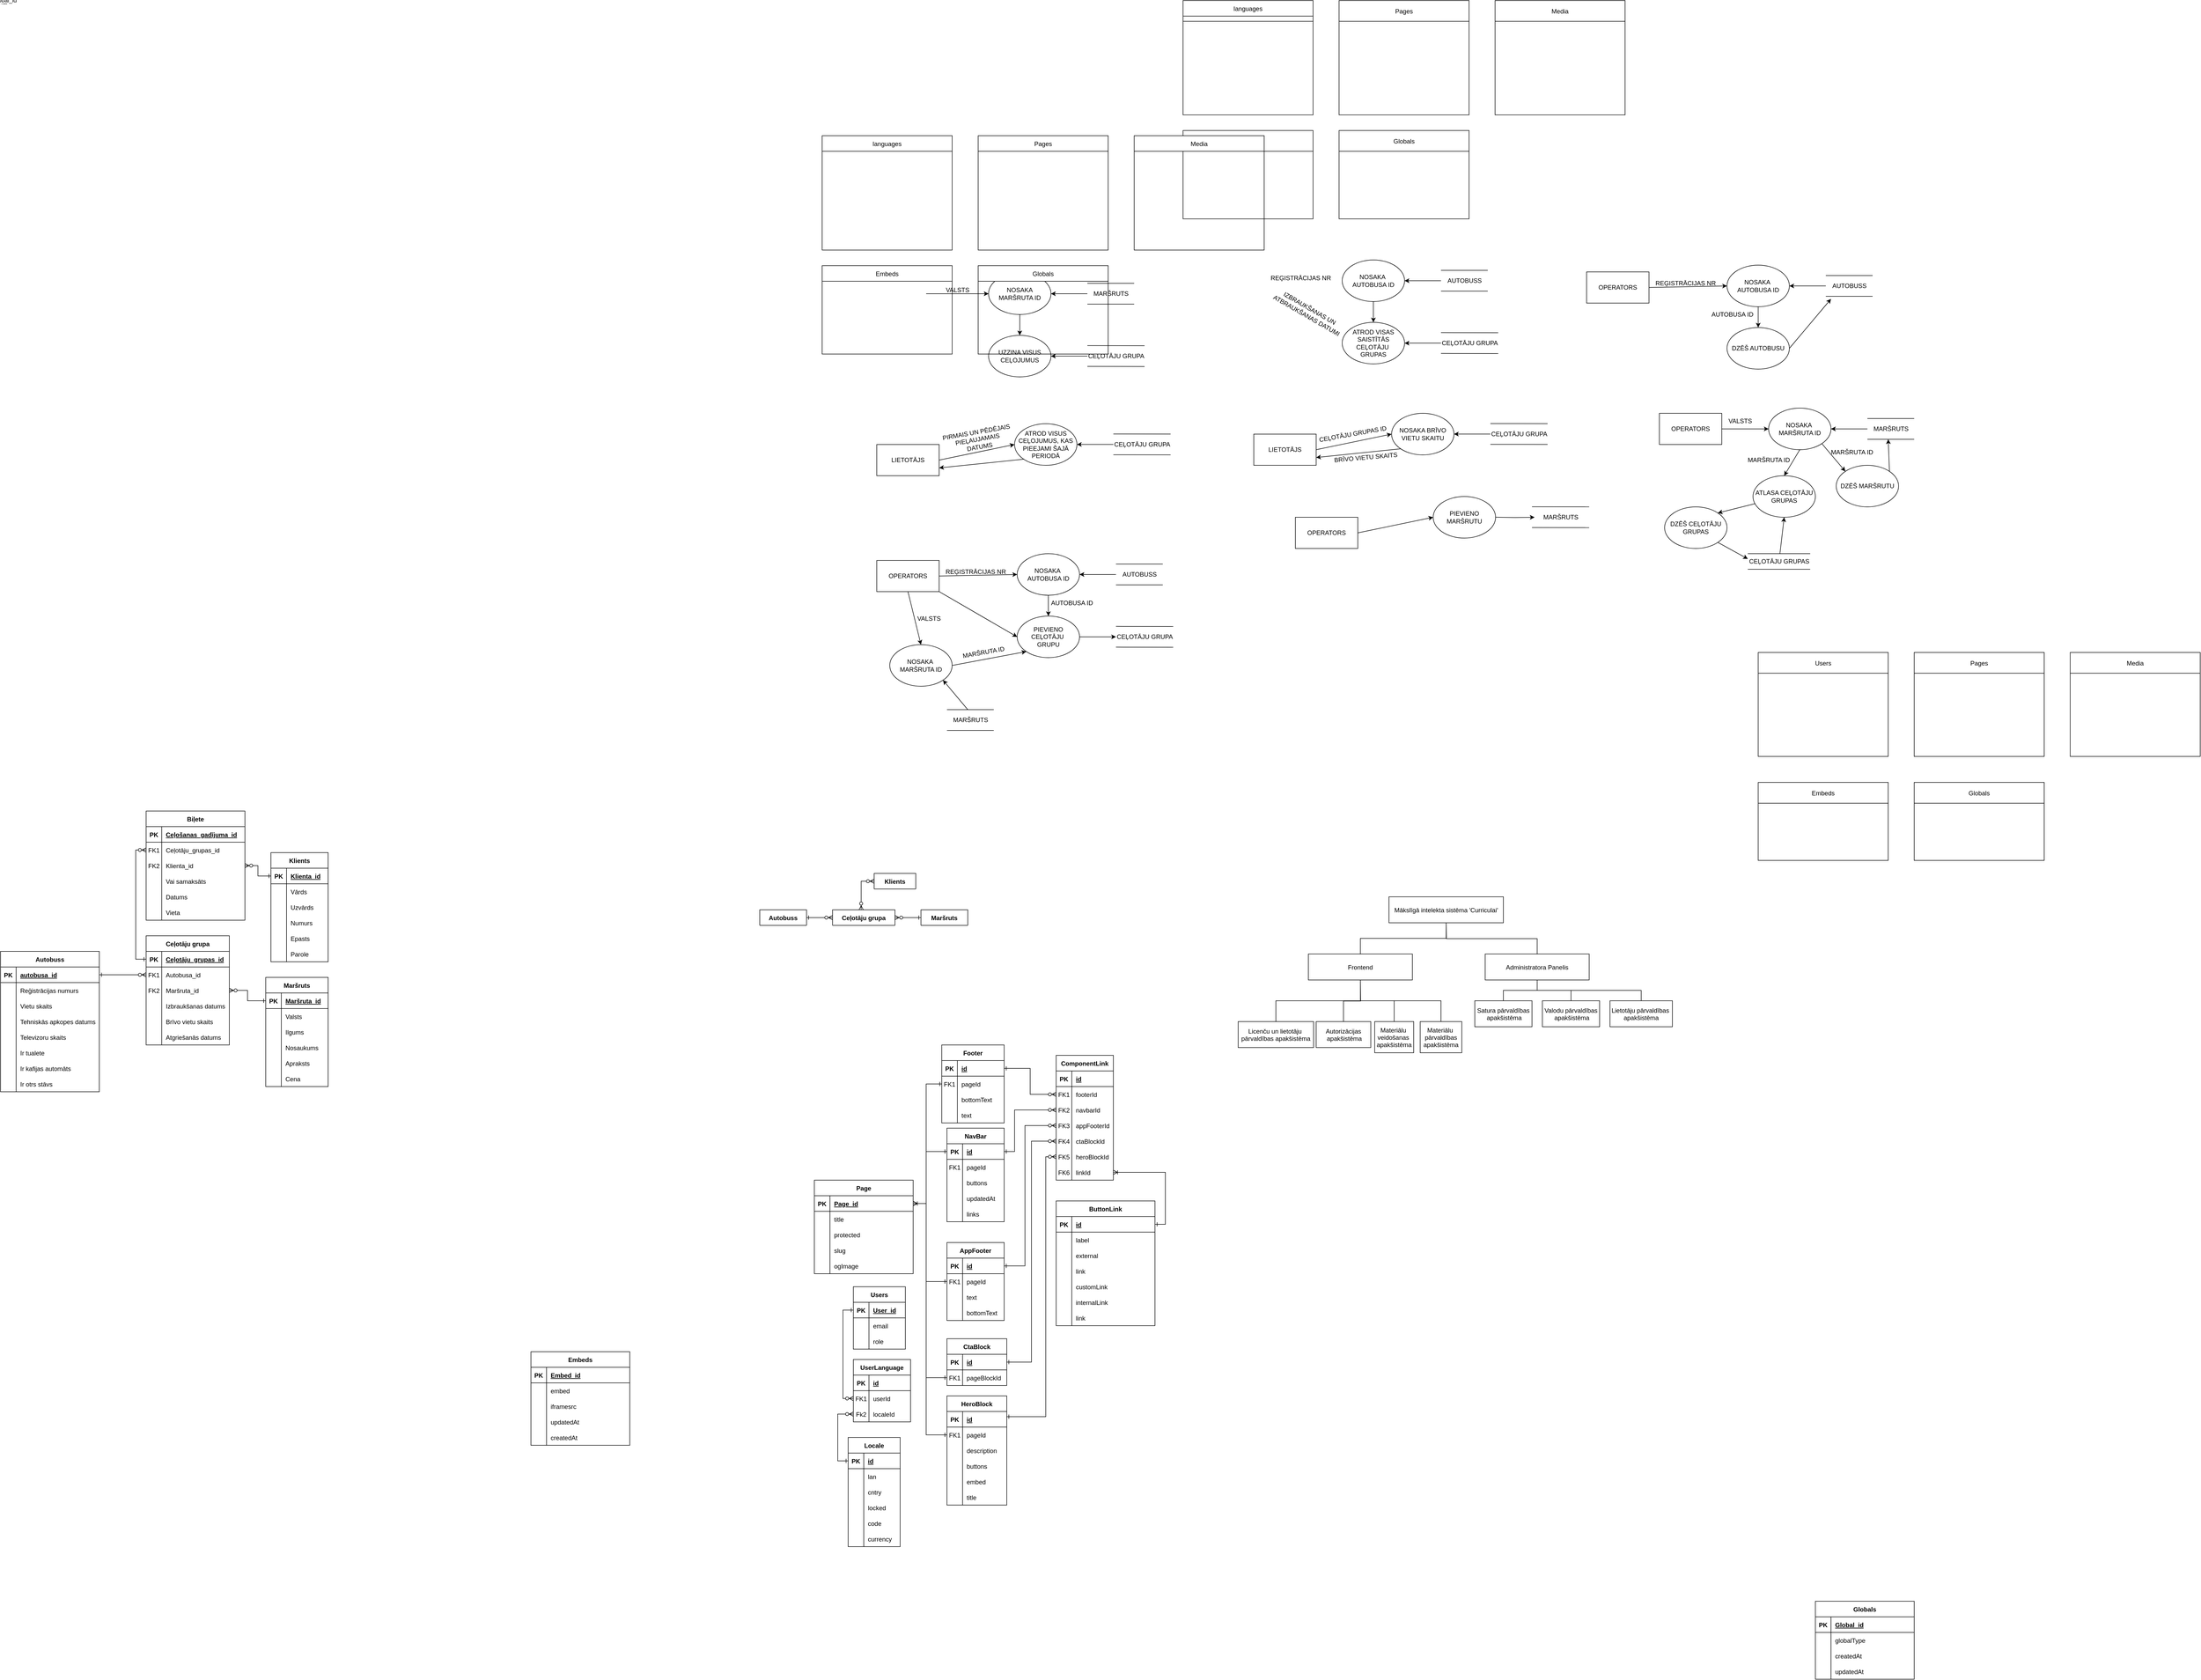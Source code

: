 <mxfile version="27.1.3">
  <diagram id="kgpKYQtTHZ0yAKxKKP6v" name="Page-1">
    <mxGraphModel dx="202807" dy="131721" grid="1" gridSize="10" guides="1" tooltips="1" connect="1" arrows="1" fold="1" page="1" pageScale="1" pageWidth="850" pageHeight="1100" math="0" shadow="0">
      <root>
        <mxCell id="0" />
        <mxCell id="1" parent="0" />
        <mxCell id="_P_tWsRWUz9dd7yuZsEV-24" style="edgeStyle=orthogonalEdgeStyle;rounded=0;orthogonalLoop=1;jettySize=auto;html=1;exitX=0.5;exitY=1;exitDx=0;exitDy=0;entryX=0.5;entryY=0;entryDx=0;entryDy=0;" parent="1" source="_P_tWsRWUz9dd7yuZsEV-3" target="_P_tWsRWUz9dd7yuZsEV-13" edge="1">
          <mxGeometry relative="1" as="geometry" />
        </mxCell>
        <mxCell id="_P_tWsRWUz9dd7yuZsEV-3" value="NOSAKA MARŠRUTA ID" style="ellipse;whiteSpace=wrap;html=1;" parent="1" vertex="1">
          <mxGeometry x="340" y="230" width="120" height="80" as="geometry" />
        </mxCell>
        <mxCell id="_P_tWsRWUz9dd7yuZsEV-6" value="" style="endArrow=classic;html=1;rounded=0;entryX=0;entryY=0.5;entryDx=0;entryDy=0;" parent="1" target="_P_tWsRWUz9dd7yuZsEV-3" edge="1">
          <mxGeometry width="50" height="50" relative="1" as="geometry">
            <mxPoint x="220" y="270" as="sourcePoint" />
            <mxPoint x="270" y="220" as="targetPoint" />
          </mxGeometry>
        </mxCell>
        <mxCell id="_P_tWsRWUz9dd7yuZsEV-8" value="" style="endArrow=none;html=1;rounded=0;" parent="1" edge="1">
          <mxGeometry width="50" height="50" relative="1" as="geometry">
            <mxPoint x="530" y="250" as="sourcePoint" />
            <mxPoint x="620" y="250" as="targetPoint" />
          </mxGeometry>
        </mxCell>
        <mxCell id="_P_tWsRWUz9dd7yuZsEV-9" value="" style="endArrow=none;html=1;rounded=0;" parent="1" edge="1">
          <mxGeometry width="50" height="50" relative="1" as="geometry">
            <mxPoint x="530" y="290" as="sourcePoint" />
            <mxPoint x="620" y="290" as="targetPoint" />
          </mxGeometry>
        </mxCell>
        <mxCell id="_P_tWsRWUz9dd7yuZsEV-11" style="edgeStyle=orthogonalEdgeStyle;rounded=0;orthogonalLoop=1;jettySize=auto;html=1;entryX=1;entryY=0.5;entryDx=0;entryDy=0;" parent="1" source="_P_tWsRWUz9dd7yuZsEV-10" target="_P_tWsRWUz9dd7yuZsEV-3" edge="1">
          <mxGeometry relative="1" as="geometry" />
        </mxCell>
        <mxCell id="_P_tWsRWUz9dd7yuZsEV-10" value="MARŠRUTS" style="text;html=1;align=center;verticalAlign=middle;resizable=0;points=[];autosize=1;strokeColor=none;fillColor=none;" parent="1" vertex="1">
          <mxGeometry x="530" y="255" width="90" height="30" as="geometry" />
        </mxCell>
        <mxCell id="_P_tWsRWUz9dd7yuZsEV-12" value="VALSTS" style="text;html=1;align=center;verticalAlign=middle;resizable=0;points=[];autosize=1;strokeColor=none;fillColor=none;" parent="1" vertex="1">
          <mxGeometry x="245" y="248" width="70" height="30" as="geometry" />
        </mxCell>
        <mxCell id="_P_tWsRWUz9dd7yuZsEV-13" value="UZZINA VISUS CEĻOJUMUS" style="ellipse;whiteSpace=wrap;html=1;" parent="1" vertex="1">
          <mxGeometry x="340" y="350" width="120" height="80" as="geometry" />
        </mxCell>
        <mxCell id="_P_tWsRWUz9dd7yuZsEV-14" value="" style="endArrow=none;html=1;rounded=0;" parent="1" edge="1">
          <mxGeometry width="50" height="50" relative="1" as="geometry">
            <mxPoint x="530" y="369.8" as="sourcePoint" />
            <mxPoint x="640" y="370" as="targetPoint" />
          </mxGeometry>
        </mxCell>
        <mxCell id="_P_tWsRWUz9dd7yuZsEV-15" value="" style="endArrow=none;html=1;rounded=0;" parent="1" edge="1">
          <mxGeometry width="50" height="50" relative="1" as="geometry">
            <mxPoint x="530" y="409.8" as="sourcePoint" />
            <mxPoint x="640" y="410" as="targetPoint" />
          </mxGeometry>
        </mxCell>
        <mxCell id="_P_tWsRWUz9dd7yuZsEV-16" style="edgeStyle=orthogonalEdgeStyle;rounded=0;orthogonalLoop=1;jettySize=auto;html=1;entryX=1;entryY=0.5;entryDx=0;entryDy=0;exitX=0.077;exitY=0.5;exitDx=0;exitDy=0;exitPerimeter=0;" parent="1" source="_P_tWsRWUz9dd7yuZsEV-17" target="_P_tWsRWUz9dd7yuZsEV-13" edge="1">
          <mxGeometry relative="1" as="geometry">
            <mxPoint x="460" y="389.8" as="targetPoint" />
          </mxGeometry>
        </mxCell>
        <mxCell id="_P_tWsRWUz9dd7yuZsEV-17" value="CEĻOTĀJU GRUPA" style="text;html=1;align=center;verticalAlign=middle;resizable=0;points=[];autosize=1;strokeColor=none;fillColor=none;" parent="1" vertex="1">
          <mxGeometry x="520" y="375" width="130" height="30" as="geometry" />
        </mxCell>
        <mxCell id="_P_tWsRWUz9dd7yuZsEV-28" value="LIETOTĀJS" style="rounded=0;whiteSpace=wrap;html=1;" parent="1" vertex="1">
          <mxGeometry x="125" y="560" width="120" height="60" as="geometry" />
        </mxCell>
        <mxCell id="_P_tWsRWUz9dd7yuZsEV-30" value="ATROD VISUS CEĻOJUMUS, KAS PIEEJAMI ŠAJĀ PERIODĀ" style="ellipse;whiteSpace=wrap;html=1;" parent="1" vertex="1">
          <mxGeometry x="390" y="520" width="120" height="80" as="geometry" />
        </mxCell>
        <mxCell id="_P_tWsRWUz9dd7yuZsEV-31" value="" style="endArrow=classic;html=1;rounded=0;entryX=0;entryY=0.5;entryDx=0;entryDy=0;exitX=1;exitY=0.5;exitDx=0;exitDy=0;" parent="1" source="_P_tWsRWUz9dd7yuZsEV-28" target="_P_tWsRWUz9dd7yuZsEV-30" edge="1">
          <mxGeometry width="50" height="50" relative="1" as="geometry">
            <mxPoint x="270" y="530" as="sourcePoint" />
            <mxPoint x="320" y="480" as="targetPoint" />
          </mxGeometry>
        </mxCell>
        <mxCell id="_P_tWsRWUz9dd7yuZsEV-36" value="PIRMAIS UN PĒDĒJAIS&amp;nbsp;&lt;div&gt;PIEĻAUJAMAIS&amp;nbsp;&lt;/div&gt;&lt;div&gt;DATUMS&lt;/div&gt;" style="text;html=1;align=center;verticalAlign=middle;resizable=0;points=[];autosize=1;strokeColor=none;fillColor=none;rotation=-10;" parent="1" vertex="1">
          <mxGeometry x="240" y="520" width="160" height="60" as="geometry" />
        </mxCell>
        <mxCell id="_P_tWsRWUz9dd7yuZsEV-38" value="" style="endArrow=none;html=1;rounded=0;" parent="1" edge="1">
          <mxGeometry width="50" height="50" relative="1" as="geometry">
            <mxPoint x="580" y="539.71" as="sourcePoint" />
            <mxPoint x="690" y="539.91" as="targetPoint" />
          </mxGeometry>
        </mxCell>
        <mxCell id="_P_tWsRWUz9dd7yuZsEV-39" value="" style="endArrow=none;html=1;rounded=0;" parent="1" edge="1">
          <mxGeometry width="50" height="50" relative="1" as="geometry">
            <mxPoint x="580" y="579.71" as="sourcePoint" />
            <mxPoint x="690" y="579.91" as="targetPoint" />
          </mxGeometry>
        </mxCell>
        <mxCell id="_P_tWsRWUz9dd7yuZsEV-40" style="edgeStyle=orthogonalEdgeStyle;rounded=0;orthogonalLoop=1;jettySize=auto;html=1;entryX=1;entryY=0.5;entryDx=0;entryDy=0;exitX=0.077;exitY=0.5;exitDx=0;exitDy=0;exitPerimeter=0;" parent="1" source="_P_tWsRWUz9dd7yuZsEV-41" edge="1">
          <mxGeometry relative="1" as="geometry">
            <mxPoint x="510" y="559.91" as="targetPoint" />
          </mxGeometry>
        </mxCell>
        <mxCell id="_P_tWsRWUz9dd7yuZsEV-41" value="CEĻOTĀJU GRUPA" style="text;html=1;align=center;verticalAlign=middle;resizable=0;points=[];autosize=1;strokeColor=none;fillColor=none;" parent="1" vertex="1">
          <mxGeometry x="570" y="544.91" width="130" height="30" as="geometry" />
        </mxCell>
        <mxCell id="_P_tWsRWUz9dd7yuZsEV-42" value="" style="endArrow=classic;html=1;rounded=0;entryX=1;entryY=0.75;entryDx=0;entryDy=0;exitX=0;exitY=1;exitDx=0;exitDy=0;" parent="1" source="_P_tWsRWUz9dd7yuZsEV-30" target="_P_tWsRWUz9dd7yuZsEV-28" edge="1">
          <mxGeometry width="50" height="50" relative="1" as="geometry">
            <mxPoint x="390" y="650" as="sourcePoint" />
            <mxPoint x="490" y="600" as="targetPoint" />
          </mxGeometry>
        </mxCell>
        <mxCell id="_P_tWsRWUz9dd7yuZsEV-45" style="edgeStyle=orthogonalEdgeStyle;rounded=0;orthogonalLoop=1;jettySize=auto;html=1;exitX=0.5;exitY=1;exitDx=0;exitDy=0;entryX=0.5;entryY=0;entryDx=0;entryDy=0;" parent="1" source="_P_tWsRWUz9dd7yuZsEV-46" target="_P_tWsRWUz9dd7yuZsEV-53" edge="1">
          <mxGeometry relative="1" as="geometry" />
        </mxCell>
        <mxCell id="_P_tWsRWUz9dd7yuZsEV-46" value="NOSAKA&amp;nbsp;&lt;div&gt;AUTOBUSA ID&lt;/div&gt;" style="ellipse;whiteSpace=wrap;html=1;" parent="1" vertex="1">
          <mxGeometry x="1020" y="205" width="120" height="80" as="geometry" />
        </mxCell>
        <mxCell id="_P_tWsRWUz9dd7yuZsEV-48" value="" style="endArrow=none;html=1;rounded=0;" parent="1" edge="1">
          <mxGeometry width="50" height="50" relative="1" as="geometry">
            <mxPoint x="1210" y="225" as="sourcePoint" />
            <mxPoint x="1300" y="225" as="targetPoint" />
          </mxGeometry>
        </mxCell>
        <mxCell id="_P_tWsRWUz9dd7yuZsEV-49" value="" style="endArrow=none;html=1;rounded=0;" parent="1" edge="1">
          <mxGeometry width="50" height="50" relative="1" as="geometry">
            <mxPoint x="1210" y="265" as="sourcePoint" />
            <mxPoint x="1300" y="265" as="targetPoint" />
          </mxGeometry>
        </mxCell>
        <mxCell id="_P_tWsRWUz9dd7yuZsEV-50" style="edgeStyle=orthogonalEdgeStyle;rounded=0;orthogonalLoop=1;jettySize=auto;html=1;entryX=1;entryY=0.5;entryDx=0;entryDy=0;" parent="1" source="_P_tWsRWUz9dd7yuZsEV-51" target="_P_tWsRWUz9dd7yuZsEV-46" edge="1">
          <mxGeometry relative="1" as="geometry" />
        </mxCell>
        <mxCell id="_P_tWsRWUz9dd7yuZsEV-51" value="AUTOBUSS" style="text;html=1;align=center;verticalAlign=middle;resizable=0;points=[];autosize=1;strokeColor=none;fillColor=none;" parent="1" vertex="1">
          <mxGeometry x="1210" y="230" width="90" height="30" as="geometry" />
        </mxCell>
        <mxCell id="_P_tWsRWUz9dd7yuZsEV-52" value="REĢISTRĀCIJAS NR" style="text;html=1;align=center;verticalAlign=middle;resizable=0;points=[];autosize=1;strokeColor=none;fillColor=none;" parent="1" vertex="1">
          <mxGeometry x="870" y="225" width="140" height="30" as="geometry" />
        </mxCell>
        <mxCell id="_P_tWsRWUz9dd7yuZsEV-53" value="ATROD VISAS SAISTĪTĀS CEĻOTĀJU&amp;nbsp;&lt;div&gt;GRUPAS&lt;/div&gt;" style="ellipse;whiteSpace=wrap;html=1;" parent="1" vertex="1">
          <mxGeometry x="1020" y="325" width="120" height="80" as="geometry" />
        </mxCell>
        <mxCell id="_P_tWsRWUz9dd7yuZsEV-54" value="" style="endArrow=none;html=1;rounded=0;" parent="1" edge="1">
          <mxGeometry width="50" height="50" relative="1" as="geometry">
            <mxPoint x="1210" y="344.8" as="sourcePoint" />
            <mxPoint x="1320" y="345" as="targetPoint" />
          </mxGeometry>
        </mxCell>
        <mxCell id="_P_tWsRWUz9dd7yuZsEV-55" value="" style="endArrow=none;html=1;rounded=0;" parent="1" edge="1">
          <mxGeometry width="50" height="50" relative="1" as="geometry">
            <mxPoint x="1210" y="384.8" as="sourcePoint" />
            <mxPoint x="1320" y="385" as="targetPoint" />
          </mxGeometry>
        </mxCell>
        <mxCell id="_P_tWsRWUz9dd7yuZsEV-56" style="edgeStyle=orthogonalEdgeStyle;rounded=0;orthogonalLoop=1;jettySize=auto;html=1;entryX=1;entryY=0.5;entryDx=0;entryDy=0;exitX=0.077;exitY=0.5;exitDx=0;exitDy=0;exitPerimeter=0;" parent="1" source="_P_tWsRWUz9dd7yuZsEV-57" target="_P_tWsRWUz9dd7yuZsEV-53" edge="1">
          <mxGeometry relative="1" as="geometry">
            <mxPoint x="1140" y="364.8" as="targetPoint" />
          </mxGeometry>
        </mxCell>
        <mxCell id="_P_tWsRWUz9dd7yuZsEV-57" value="CEĻOTĀJU GRUPA" style="text;html=1;align=center;verticalAlign=middle;resizable=0;points=[];autosize=1;strokeColor=none;fillColor=none;" parent="1" vertex="1">
          <mxGeometry x="1200" y="350" width="130" height="30" as="geometry" />
        </mxCell>
        <mxCell id="_P_tWsRWUz9dd7yuZsEV-59" value="IZBRAUKŠANAS UN&amp;nbsp;&lt;div&gt;ATBRAUKŠANAS DATUMI&lt;/div&gt;" style="text;html=1;align=center;verticalAlign=middle;resizable=0;points=[];autosize=1;strokeColor=none;fillColor=none;rotation=30;" parent="1" vertex="1">
          <mxGeometry x="870" y="285" width="170" height="40" as="geometry" />
        </mxCell>
        <mxCell id="_P_tWsRWUz9dd7yuZsEV-60" value="LIETOTĀJS" style="rounded=0;whiteSpace=wrap;html=1;" parent="1" vertex="1">
          <mxGeometry x="850" y="540" width="120" height="60" as="geometry" />
        </mxCell>
        <mxCell id="_P_tWsRWUz9dd7yuZsEV-61" value="NOSAKA BRĪVO VIETU SKAITU" style="ellipse;whiteSpace=wrap;html=1;" parent="1" vertex="1">
          <mxGeometry x="1115" y="500" width="120" height="80" as="geometry" />
        </mxCell>
        <mxCell id="_P_tWsRWUz9dd7yuZsEV-62" value="" style="endArrow=classic;html=1;rounded=0;entryX=0;entryY=0.5;entryDx=0;entryDy=0;exitX=1;exitY=0.5;exitDx=0;exitDy=0;" parent="1" source="_P_tWsRWUz9dd7yuZsEV-60" target="_P_tWsRWUz9dd7yuZsEV-61" edge="1">
          <mxGeometry width="50" height="50" relative="1" as="geometry">
            <mxPoint x="995" y="510" as="sourcePoint" />
            <mxPoint x="1045" y="460" as="targetPoint" />
          </mxGeometry>
        </mxCell>
        <mxCell id="_P_tWsRWUz9dd7yuZsEV-63" value="CEĻOTĀJU GRUPAS ID" style="text;html=1;align=center;verticalAlign=middle;resizable=0;points=[];autosize=1;strokeColor=none;fillColor=none;rotation=-10;" parent="1" vertex="1">
          <mxGeometry x="965" y="524.91" width="150" height="30" as="geometry" />
        </mxCell>
        <mxCell id="_P_tWsRWUz9dd7yuZsEV-64" value="" style="endArrow=none;html=1;rounded=0;" parent="1" edge="1">
          <mxGeometry width="50" height="50" relative="1" as="geometry">
            <mxPoint x="1305" y="519.71" as="sourcePoint" />
            <mxPoint x="1415" y="519.91" as="targetPoint" />
          </mxGeometry>
        </mxCell>
        <mxCell id="_P_tWsRWUz9dd7yuZsEV-65" value="" style="endArrow=none;html=1;rounded=0;" parent="1" edge="1">
          <mxGeometry width="50" height="50" relative="1" as="geometry">
            <mxPoint x="1305" y="559.71" as="sourcePoint" />
            <mxPoint x="1415" y="559.91" as="targetPoint" />
          </mxGeometry>
        </mxCell>
        <mxCell id="_P_tWsRWUz9dd7yuZsEV-66" style="edgeStyle=orthogonalEdgeStyle;rounded=0;orthogonalLoop=1;jettySize=auto;html=1;entryX=1;entryY=0.5;entryDx=0;entryDy=0;exitX=0.077;exitY=0.5;exitDx=0;exitDy=0;exitPerimeter=0;" parent="1" source="_P_tWsRWUz9dd7yuZsEV-67" edge="1">
          <mxGeometry relative="1" as="geometry">
            <mxPoint x="1235" y="539.91" as="targetPoint" />
          </mxGeometry>
        </mxCell>
        <mxCell id="_P_tWsRWUz9dd7yuZsEV-67" value="CEĻOTĀJU GRUPA" style="text;html=1;align=center;verticalAlign=middle;resizable=0;points=[];autosize=1;strokeColor=none;fillColor=none;" parent="1" vertex="1">
          <mxGeometry x="1295" y="524.91" width="130" height="30" as="geometry" />
        </mxCell>
        <mxCell id="_P_tWsRWUz9dd7yuZsEV-68" value="" style="endArrow=classic;html=1;rounded=0;entryX=1;entryY=0.75;entryDx=0;entryDy=0;exitX=0;exitY=1;exitDx=0;exitDy=0;" parent="1" source="_P_tWsRWUz9dd7yuZsEV-61" target="_P_tWsRWUz9dd7yuZsEV-60" edge="1">
          <mxGeometry width="50" height="50" relative="1" as="geometry">
            <mxPoint x="1115" y="630" as="sourcePoint" />
            <mxPoint x="1215" y="580" as="targetPoint" />
          </mxGeometry>
        </mxCell>
        <mxCell id="_P_tWsRWUz9dd7yuZsEV-69" value="BRĪVO VIETU SKAITS" style="text;html=1;align=center;verticalAlign=middle;resizable=0;points=[];autosize=1;strokeColor=none;fillColor=none;rotation=-5;" parent="1" vertex="1">
          <mxGeometry x="990" y="570" width="150" height="30" as="geometry" />
        </mxCell>
        <mxCell id="_P_tWsRWUz9dd7yuZsEV-70" value="OPERATORS" style="rounded=0;whiteSpace=wrap;html=1;" parent="1" vertex="1">
          <mxGeometry x="930" y="700" width="120" height="60" as="geometry" />
        </mxCell>
        <mxCell id="_P_tWsRWUz9dd7yuZsEV-71" value="PIEVIENO MARŠRUTU" style="ellipse;whiteSpace=wrap;html=1;" parent="1" vertex="1">
          <mxGeometry x="1195" y="660" width="120" height="80" as="geometry" />
        </mxCell>
        <mxCell id="_P_tWsRWUz9dd7yuZsEV-72" value="" style="endArrow=classic;html=1;rounded=0;entryX=0;entryY=0.5;entryDx=0;entryDy=0;exitX=1;exitY=0.5;exitDx=0;exitDy=0;" parent="1" source="_P_tWsRWUz9dd7yuZsEV-70" target="_P_tWsRWUz9dd7yuZsEV-71" edge="1">
          <mxGeometry width="50" height="50" relative="1" as="geometry">
            <mxPoint x="1075" y="670" as="sourcePoint" />
            <mxPoint x="1125" y="620" as="targetPoint" />
          </mxGeometry>
        </mxCell>
        <mxCell id="_P_tWsRWUz9dd7yuZsEV-74" value="" style="endArrow=none;html=1;rounded=0;" parent="1" edge="1">
          <mxGeometry width="50" height="50" relative="1" as="geometry">
            <mxPoint x="1385" y="679.71" as="sourcePoint" />
            <mxPoint x="1495" y="679.91" as="targetPoint" />
          </mxGeometry>
        </mxCell>
        <mxCell id="_P_tWsRWUz9dd7yuZsEV-75" value="" style="endArrow=none;html=1;rounded=0;" parent="1" edge="1">
          <mxGeometry width="50" height="50" relative="1" as="geometry">
            <mxPoint x="1385" y="719.71" as="sourcePoint" />
            <mxPoint x="1495" y="719.91" as="targetPoint" />
          </mxGeometry>
        </mxCell>
        <mxCell id="_P_tWsRWUz9dd7yuZsEV-76" style="edgeStyle=orthogonalEdgeStyle;rounded=0;orthogonalLoop=1;jettySize=auto;html=1;entryX=1;entryY=0.5;entryDx=0;entryDy=0;startArrow=classic;startFill=1;endArrow=none;endFill=0;" parent="1" edge="1">
          <mxGeometry relative="1" as="geometry">
            <mxPoint x="1315" y="699.91" as="targetPoint" />
            <mxPoint x="1390" y="700" as="sourcePoint" />
          </mxGeometry>
        </mxCell>
        <mxCell id="_P_tWsRWUz9dd7yuZsEV-77" value="MARŠRUTS" style="text;html=1;align=center;verticalAlign=middle;resizable=0;points=[];autosize=1;strokeColor=none;fillColor=none;" parent="1" vertex="1">
          <mxGeometry x="1395" y="684.91" width="90" height="30" as="geometry" />
        </mxCell>
        <mxCell id="_P_tWsRWUz9dd7yuZsEV-80" value="OPERATORS" style="rounded=0;whiteSpace=wrap;html=1;" parent="1" vertex="1">
          <mxGeometry x="125" y="783" width="120" height="60" as="geometry" />
        </mxCell>
        <mxCell id="_P_tWsRWUz9dd7yuZsEV-81" style="edgeStyle=orthogonalEdgeStyle;rounded=0;orthogonalLoop=1;jettySize=auto;html=1;exitX=0.5;exitY=1;exitDx=0;exitDy=0;entryX=0.5;entryY=0;entryDx=0;entryDy=0;" parent="1" source="_P_tWsRWUz9dd7yuZsEV-82" target="_P_tWsRWUz9dd7yuZsEV-89" edge="1">
          <mxGeometry relative="1" as="geometry" />
        </mxCell>
        <mxCell id="_P_tWsRWUz9dd7yuZsEV-82" value="NOSAKA&amp;nbsp;&lt;div&gt;AUTOBUSA ID&lt;/div&gt;" style="ellipse;whiteSpace=wrap;html=1;" parent="1" vertex="1">
          <mxGeometry x="395" y="770" width="120" height="80" as="geometry" />
        </mxCell>
        <mxCell id="_P_tWsRWUz9dd7yuZsEV-83" value="" style="endArrow=classic;html=1;rounded=0;entryX=0;entryY=0.5;entryDx=0;entryDy=0;exitX=1;exitY=0.5;exitDx=0;exitDy=0;" parent="1" source="_P_tWsRWUz9dd7yuZsEV-80" target="_P_tWsRWUz9dd7yuZsEV-82" edge="1">
          <mxGeometry width="50" height="50" relative="1" as="geometry">
            <mxPoint x="275" y="810" as="sourcePoint" />
            <mxPoint x="325" y="760" as="targetPoint" />
          </mxGeometry>
        </mxCell>
        <mxCell id="_P_tWsRWUz9dd7yuZsEV-84" value="" style="endArrow=none;html=1;rounded=0;" parent="1" edge="1">
          <mxGeometry width="50" height="50" relative="1" as="geometry">
            <mxPoint x="585" y="790" as="sourcePoint" />
            <mxPoint x="675" y="790" as="targetPoint" />
          </mxGeometry>
        </mxCell>
        <mxCell id="_P_tWsRWUz9dd7yuZsEV-85" value="" style="endArrow=none;html=1;rounded=0;" parent="1" edge="1">
          <mxGeometry width="50" height="50" relative="1" as="geometry">
            <mxPoint x="585" y="830" as="sourcePoint" />
            <mxPoint x="675" y="830" as="targetPoint" />
          </mxGeometry>
        </mxCell>
        <mxCell id="_P_tWsRWUz9dd7yuZsEV-86" style="edgeStyle=orthogonalEdgeStyle;rounded=0;orthogonalLoop=1;jettySize=auto;html=1;entryX=1;entryY=0.5;entryDx=0;entryDy=0;" parent="1" source="_P_tWsRWUz9dd7yuZsEV-87" target="_P_tWsRWUz9dd7yuZsEV-82" edge="1">
          <mxGeometry relative="1" as="geometry" />
        </mxCell>
        <mxCell id="_P_tWsRWUz9dd7yuZsEV-87" value="AUTOBUSS" style="text;html=1;align=center;verticalAlign=middle;resizable=0;points=[];autosize=1;strokeColor=none;fillColor=none;" parent="1" vertex="1">
          <mxGeometry x="585" y="795" width="90" height="30" as="geometry" />
        </mxCell>
        <mxCell id="_P_tWsRWUz9dd7yuZsEV-88" value="REĢISTRĀCIJAS NR" style="text;html=1;align=center;verticalAlign=middle;resizable=0;points=[];autosize=1;strokeColor=none;fillColor=none;" parent="1" vertex="1">
          <mxGeometry x="245" y="790" width="140" height="30" as="geometry" />
        </mxCell>
        <mxCell id="_P_tWsRWUz9dd7yuZsEV-89" value="PIEVIENO CEĻOTĀJU&amp;nbsp;&lt;div&gt;GRUPU&lt;/div&gt;" style="ellipse;whiteSpace=wrap;html=1;" parent="1" vertex="1">
          <mxGeometry x="395" y="890" width="120" height="80" as="geometry" />
        </mxCell>
        <mxCell id="_P_tWsRWUz9dd7yuZsEV-90" value="" style="endArrow=none;html=1;rounded=0;" parent="1" edge="1">
          <mxGeometry width="50" height="50" relative="1" as="geometry">
            <mxPoint x="585" y="909.8" as="sourcePoint" />
            <mxPoint x="695" y="910" as="targetPoint" />
          </mxGeometry>
        </mxCell>
        <mxCell id="_P_tWsRWUz9dd7yuZsEV-91" value="" style="endArrow=none;html=1;rounded=0;" parent="1" edge="1">
          <mxGeometry width="50" height="50" relative="1" as="geometry">
            <mxPoint x="585" y="949.8" as="sourcePoint" />
            <mxPoint x="695" y="950" as="targetPoint" />
          </mxGeometry>
        </mxCell>
        <mxCell id="_P_tWsRWUz9dd7yuZsEV-92" style="edgeStyle=orthogonalEdgeStyle;rounded=0;orthogonalLoop=1;jettySize=auto;html=1;entryX=1;entryY=0.5;entryDx=0;entryDy=0;exitX=0.077;exitY=0.5;exitDx=0;exitDy=0;exitPerimeter=0;endArrow=none;endFill=0;startArrow=classic;startFill=1;" parent="1" source="_P_tWsRWUz9dd7yuZsEV-93" target="_P_tWsRWUz9dd7yuZsEV-89" edge="1">
          <mxGeometry relative="1" as="geometry">
            <mxPoint x="515" y="929.8" as="targetPoint" />
          </mxGeometry>
        </mxCell>
        <mxCell id="_P_tWsRWUz9dd7yuZsEV-93" value="CEĻOTĀJU GRUPA" style="text;html=1;align=center;verticalAlign=middle;resizable=0;points=[];autosize=1;strokeColor=none;fillColor=none;" parent="1" vertex="1">
          <mxGeometry x="575" y="915" width="130" height="30" as="geometry" />
        </mxCell>
        <mxCell id="_P_tWsRWUz9dd7yuZsEV-94" value="" style="endArrow=none;html=1;rounded=0;entryX=1;entryY=1;entryDx=0;entryDy=0;exitX=0;exitY=0.5;exitDx=0;exitDy=0;endFill=0;startArrow=classic;startFill=1;" parent="1" source="_P_tWsRWUz9dd7yuZsEV-89" target="_P_tWsRWUz9dd7yuZsEV-80" edge="1">
          <mxGeometry width="50" height="50" relative="1" as="geometry">
            <mxPoint x="405" y="910" as="sourcePoint" />
            <mxPoint x="495" y="880" as="targetPoint" />
          </mxGeometry>
        </mxCell>
        <mxCell id="_P_tWsRWUz9dd7yuZsEV-96" value="AUTOBUSA ID" style="text;html=1;align=center;verticalAlign=middle;resizable=0;points=[];autosize=1;strokeColor=none;fillColor=none;" parent="1" vertex="1">
          <mxGeometry x="450" y="850" width="100" height="30" as="geometry" />
        </mxCell>
        <mxCell id="_P_tWsRWUz9dd7yuZsEV-97" value="NOSAKA&amp;nbsp;&lt;div&gt;MARŠRUTA ID&lt;/div&gt;" style="ellipse;whiteSpace=wrap;html=1;" parent="1" vertex="1">
          <mxGeometry x="150" y="945" width="120" height="80" as="geometry" />
        </mxCell>
        <mxCell id="_P_tWsRWUz9dd7yuZsEV-98" value="" style="endArrow=none;html=1;rounded=0;" parent="1" edge="1">
          <mxGeometry width="50" height="50" relative="1" as="geometry">
            <mxPoint x="260" y="1070" as="sourcePoint" />
            <mxPoint x="350" y="1070" as="targetPoint" />
          </mxGeometry>
        </mxCell>
        <mxCell id="_P_tWsRWUz9dd7yuZsEV-99" value="" style="endArrow=none;html=1;rounded=0;" parent="1" edge="1">
          <mxGeometry width="50" height="50" relative="1" as="geometry">
            <mxPoint x="260" y="1110" as="sourcePoint" />
            <mxPoint x="350" y="1110" as="targetPoint" />
          </mxGeometry>
        </mxCell>
        <mxCell id="_P_tWsRWUz9dd7yuZsEV-100" style="rounded=0;orthogonalLoop=1;jettySize=auto;html=1;entryX=1;entryY=1;entryDx=0;entryDy=0;" parent="1" target="_P_tWsRWUz9dd7yuZsEV-97" edge="1">
          <mxGeometry relative="1" as="geometry">
            <mxPoint x="300" y="1070" as="sourcePoint" />
          </mxGeometry>
        </mxCell>
        <mxCell id="_P_tWsRWUz9dd7yuZsEV-101" value="MARŠRUTS" style="text;html=1;align=center;verticalAlign=middle;resizable=0;points=[];autosize=1;strokeColor=none;fillColor=none;" parent="1" vertex="1">
          <mxGeometry x="260" y="1075" width="90" height="30" as="geometry" />
        </mxCell>
        <mxCell id="_P_tWsRWUz9dd7yuZsEV-102" value="VALSTS" style="text;html=1;align=center;verticalAlign=middle;resizable=0;points=[];autosize=1;strokeColor=none;fillColor=none;rotation=0;" parent="1" vertex="1">
          <mxGeometry x="190" y="880" width="70" height="30" as="geometry" />
        </mxCell>
        <mxCell id="_P_tWsRWUz9dd7yuZsEV-103" value="" style="endArrow=none;html=1;rounded=0;entryX=0.5;entryY=1;entryDx=0;entryDy=0;endFill=0;startArrow=classic;startFill=1;exitX=0.5;exitY=0;exitDx=0;exitDy=0;" parent="1" source="_P_tWsRWUz9dd7yuZsEV-97" target="_P_tWsRWUz9dd7yuZsEV-80" edge="1">
          <mxGeometry width="50" height="50" relative="1" as="geometry">
            <mxPoint x="210" y="970" as="sourcePoint" />
            <mxPoint x="190" y="843" as="targetPoint" />
          </mxGeometry>
        </mxCell>
        <mxCell id="_P_tWsRWUz9dd7yuZsEV-104" value="" style="endArrow=none;html=1;rounded=0;entryX=1;entryY=0.5;entryDx=0;entryDy=0;exitX=0;exitY=1;exitDx=0;exitDy=0;endFill=0;startArrow=classic;startFill=1;" parent="1" source="_P_tWsRWUz9dd7yuZsEV-89" target="_P_tWsRWUz9dd7yuZsEV-97" edge="1">
          <mxGeometry width="50" height="50" relative="1" as="geometry">
            <mxPoint x="420" y="1057" as="sourcePoint" />
            <mxPoint x="270" y="970" as="targetPoint" />
          </mxGeometry>
        </mxCell>
        <mxCell id="_P_tWsRWUz9dd7yuZsEV-105" value="MARŠRUTA ID" style="text;html=1;align=center;verticalAlign=middle;resizable=0;points=[];autosize=1;strokeColor=none;fillColor=none;rotation=-10;" parent="1" vertex="1">
          <mxGeometry x="280" y="945" width="100" height="30" as="geometry" />
        </mxCell>
        <mxCell id="_P_tWsRWUz9dd7yuZsEV-106" value="OPERATORS" style="rounded=0;whiteSpace=wrap;html=1;" parent="1" vertex="1">
          <mxGeometry x="1490" y="228" width="120" height="60" as="geometry" />
        </mxCell>
        <mxCell id="_P_tWsRWUz9dd7yuZsEV-107" style="edgeStyle=orthogonalEdgeStyle;rounded=0;orthogonalLoop=1;jettySize=auto;html=1;exitX=0.5;exitY=1;exitDx=0;exitDy=0;entryX=0.5;entryY=0;entryDx=0;entryDy=0;" parent="1" source="_P_tWsRWUz9dd7yuZsEV-108" target="_P_tWsRWUz9dd7yuZsEV-115" edge="1">
          <mxGeometry relative="1" as="geometry" />
        </mxCell>
        <mxCell id="_P_tWsRWUz9dd7yuZsEV-108" value="NOSAKA&amp;nbsp;&lt;div&gt;AUTOBUSA ID&lt;/div&gt;" style="ellipse;whiteSpace=wrap;html=1;" parent="1" vertex="1">
          <mxGeometry x="1760" y="215" width="120" height="80" as="geometry" />
        </mxCell>
        <mxCell id="_P_tWsRWUz9dd7yuZsEV-109" value="" style="endArrow=classic;html=1;rounded=0;entryX=0;entryY=0.5;entryDx=0;entryDy=0;exitX=1;exitY=0.5;exitDx=0;exitDy=0;" parent="1" source="_P_tWsRWUz9dd7yuZsEV-106" target="_P_tWsRWUz9dd7yuZsEV-108" edge="1">
          <mxGeometry width="50" height="50" relative="1" as="geometry">
            <mxPoint x="1640" y="255" as="sourcePoint" />
            <mxPoint x="1690" y="205" as="targetPoint" />
          </mxGeometry>
        </mxCell>
        <mxCell id="_P_tWsRWUz9dd7yuZsEV-110" value="" style="endArrow=none;html=1;rounded=0;" parent="1" edge="1">
          <mxGeometry width="50" height="50" relative="1" as="geometry">
            <mxPoint x="1950" y="235" as="sourcePoint" />
            <mxPoint x="2040" y="235" as="targetPoint" />
          </mxGeometry>
        </mxCell>
        <mxCell id="_P_tWsRWUz9dd7yuZsEV-111" value="" style="endArrow=none;html=1;rounded=0;" parent="1" edge="1">
          <mxGeometry width="50" height="50" relative="1" as="geometry">
            <mxPoint x="1950" y="275" as="sourcePoint" />
            <mxPoint x="2040" y="275" as="targetPoint" />
          </mxGeometry>
        </mxCell>
        <mxCell id="_P_tWsRWUz9dd7yuZsEV-112" style="edgeStyle=orthogonalEdgeStyle;rounded=0;orthogonalLoop=1;jettySize=auto;html=1;entryX=1;entryY=0.5;entryDx=0;entryDy=0;" parent="1" source="_P_tWsRWUz9dd7yuZsEV-113" target="_P_tWsRWUz9dd7yuZsEV-108" edge="1">
          <mxGeometry relative="1" as="geometry" />
        </mxCell>
        <mxCell id="_P_tWsRWUz9dd7yuZsEV-113" value="AUTOBUSS" style="text;html=1;align=center;verticalAlign=middle;resizable=0;points=[];autosize=1;strokeColor=none;fillColor=none;" parent="1" vertex="1">
          <mxGeometry x="1950" y="240" width="90" height="30" as="geometry" />
        </mxCell>
        <mxCell id="_P_tWsRWUz9dd7yuZsEV-114" value="REĢISTRĀCIJAS NR" style="text;html=1;align=center;verticalAlign=middle;resizable=0;points=[];autosize=1;strokeColor=none;fillColor=none;" parent="1" vertex="1">
          <mxGeometry x="1610" y="235" width="140" height="30" as="geometry" />
        </mxCell>
        <mxCell id="_P_tWsRWUz9dd7yuZsEV-115" value="DZĒŠ AUTOBUSU" style="ellipse;whiteSpace=wrap;html=1;" parent="1" vertex="1">
          <mxGeometry x="1760" y="335" width="120" height="80" as="geometry" />
        </mxCell>
        <mxCell id="_P_tWsRWUz9dd7yuZsEV-122" style="rounded=0;orthogonalLoop=1;jettySize=auto;html=1;exitX=1;exitY=0.5;exitDx=0;exitDy=0;" parent="1" source="_P_tWsRWUz9dd7yuZsEV-115" edge="1">
          <mxGeometry relative="1" as="geometry">
            <mxPoint x="1960" y="280" as="targetPoint" />
          </mxGeometry>
        </mxCell>
        <mxCell id="_P_tWsRWUz9dd7yuZsEV-123" value="AUTOBUSA ID" style="text;html=1;align=center;verticalAlign=middle;resizable=0;points=[];autosize=1;strokeColor=none;fillColor=none;" parent="1" vertex="1">
          <mxGeometry x="1720" y="295" width="100" height="30" as="geometry" />
        </mxCell>
        <mxCell id="_P_tWsRWUz9dd7yuZsEV-124" value="OPERATORS" style="rounded=0;whiteSpace=wrap;html=1;" parent="1" vertex="1">
          <mxGeometry x="1630" y="500" width="120" height="60" as="geometry" />
        </mxCell>
        <mxCell id="_P_tWsRWUz9dd7yuZsEV-125" style="rounded=0;orthogonalLoop=1;jettySize=auto;html=1;exitX=1;exitY=1;exitDx=0;exitDy=0;entryX=0;entryY=0;entryDx=0;entryDy=0;" parent="1" source="_P_tWsRWUz9dd7yuZsEV-126" target="_P_tWsRWUz9dd7yuZsEV-133" edge="1">
          <mxGeometry relative="1" as="geometry" />
        </mxCell>
        <mxCell id="_P_tWsRWUz9dd7yuZsEV-126" value="NOSAKA&amp;nbsp;&lt;div&gt;MARŠRUTA ID&lt;/div&gt;" style="ellipse;whiteSpace=wrap;html=1;" parent="1" vertex="1">
          <mxGeometry x="1840" y="490" width="120" height="80" as="geometry" />
        </mxCell>
        <mxCell id="_P_tWsRWUz9dd7yuZsEV-127" value="" style="endArrow=classic;html=1;rounded=0;entryX=0;entryY=0.5;entryDx=0;entryDy=0;exitX=1;exitY=0.5;exitDx=0;exitDy=0;" parent="1" source="_P_tWsRWUz9dd7yuZsEV-124" target="_P_tWsRWUz9dd7yuZsEV-126" edge="1">
          <mxGeometry width="50" height="50" relative="1" as="geometry">
            <mxPoint x="1720" y="530" as="sourcePoint" />
            <mxPoint x="1770" y="480" as="targetPoint" />
          </mxGeometry>
        </mxCell>
        <mxCell id="_P_tWsRWUz9dd7yuZsEV-128" value="" style="endArrow=none;html=1;rounded=0;" parent="1" edge="1">
          <mxGeometry width="50" height="50" relative="1" as="geometry">
            <mxPoint x="2030" y="510" as="sourcePoint" />
            <mxPoint x="2120" y="510" as="targetPoint" />
          </mxGeometry>
        </mxCell>
        <mxCell id="_P_tWsRWUz9dd7yuZsEV-129" value="" style="endArrow=none;html=1;rounded=0;" parent="1" edge="1">
          <mxGeometry width="50" height="50" relative="1" as="geometry">
            <mxPoint x="2030" y="550" as="sourcePoint" />
            <mxPoint x="2120" y="550" as="targetPoint" />
          </mxGeometry>
        </mxCell>
        <mxCell id="_P_tWsRWUz9dd7yuZsEV-130" style="edgeStyle=orthogonalEdgeStyle;rounded=0;orthogonalLoop=1;jettySize=auto;html=1;entryX=1;entryY=0.5;entryDx=0;entryDy=0;" parent="1" source="_P_tWsRWUz9dd7yuZsEV-131" target="_P_tWsRWUz9dd7yuZsEV-126" edge="1">
          <mxGeometry relative="1" as="geometry" />
        </mxCell>
        <mxCell id="_P_tWsRWUz9dd7yuZsEV-131" value="MARŠRUTS" style="text;html=1;align=center;verticalAlign=middle;resizable=0;points=[];autosize=1;strokeColor=none;fillColor=none;" parent="1" vertex="1">
          <mxGeometry x="2030" y="515" width="90" height="30" as="geometry" />
        </mxCell>
        <mxCell id="_P_tWsRWUz9dd7yuZsEV-132" value="VALSTS" style="text;html=1;align=center;verticalAlign=middle;resizable=0;points=[];autosize=1;strokeColor=none;fillColor=none;" parent="1" vertex="1">
          <mxGeometry x="1750" y="500" width="70" height="30" as="geometry" />
        </mxCell>
        <mxCell id="_P_tWsRWUz9dd7yuZsEV-133" value="DZĒŠ MARŠRUTU" style="ellipse;whiteSpace=wrap;html=1;" parent="1" vertex="1">
          <mxGeometry x="1970" y="600" width="120" height="80" as="geometry" />
        </mxCell>
        <mxCell id="_P_tWsRWUz9dd7yuZsEV-134" style="rounded=0;orthogonalLoop=1;jettySize=auto;html=1;exitX=1;exitY=0;exitDx=0;exitDy=0;" parent="1" source="_P_tWsRWUz9dd7yuZsEV-133" edge="1">
          <mxGeometry relative="1" as="geometry">
            <mxPoint x="2070" y="550" as="targetPoint" />
          </mxGeometry>
        </mxCell>
        <mxCell id="_P_tWsRWUz9dd7yuZsEV-135" value="MARŠRUTA ID" style="text;html=1;align=center;verticalAlign=middle;resizable=0;points=[];autosize=1;strokeColor=none;fillColor=none;" parent="1" vertex="1">
          <mxGeometry x="1950" y="560" width="100" height="30" as="geometry" />
        </mxCell>
        <mxCell id="_P_tWsRWUz9dd7yuZsEV-146" style="rounded=0;orthogonalLoop=1;jettySize=auto;html=1;entryX=1;entryY=0;entryDx=0;entryDy=0;" parent="1" source="_P_tWsRWUz9dd7yuZsEV-136" target="_P_tWsRWUz9dd7yuZsEV-142" edge="1">
          <mxGeometry relative="1" as="geometry" />
        </mxCell>
        <mxCell id="_P_tWsRWUz9dd7yuZsEV-136" value="ATLASA CEĻOTĀJU GRUPAS" style="ellipse;whiteSpace=wrap;html=1;" parent="1" vertex="1">
          <mxGeometry x="1810" y="620" width="120" height="80" as="geometry" />
        </mxCell>
        <mxCell id="_P_tWsRWUz9dd7yuZsEV-137" style="rounded=0;orthogonalLoop=1;jettySize=auto;html=1;exitX=0.5;exitY=1;exitDx=0;exitDy=0;entryX=0.5;entryY=0;entryDx=0;entryDy=0;" parent="1" source="_P_tWsRWUz9dd7yuZsEV-126" target="_P_tWsRWUz9dd7yuZsEV-136" edge="1">
          <mxGeometry relative="1" as="geometry">
            <mxPoint x="1852" y="566" as="sourcePoint" />
            <mxPoint x="1898" y="620" as="targetPoint" />
          </mxGeometry>
        </mxCell>
        <mxCell id="_P_tWsRWUz9dd7yuZsEV-138" value="MARŠRUTA ID" style="text;html=1;align=center;verticalAlign=middle;resizable=0;points=[];autosize=1;strokeColor=none;fillColor=none;" parent="1" vertex="1">
          <mxGeometry x="1790" y="574.91" width="100" height="30" as="geometry" />
        </mxCell>
        <mxCell id="_P_tWsRWUz9dd7yuZsEV-139" value="" style="endArrow=none;html=1;rounded=0;" parent="1" edge="1">
          <mxGeometry width="50" height="50" relative="1" as="geometry">
            <mxPoint x="1800" y="770" as="sourcePoint" />
            <mxPoint x="1920" y="770" as="targetPoint" />
          </mxGeometry>
        </mxCell>
        <mxCell id="_P_tWsRWUz9dd7yuZsEV-140" value="" style="endArrow=none;html=1;rounded=0;" parent="1" edge="1">
          <mxGeometry width="50" height="50" relative="1" as="geometry">
            <mxPoint x="1800" y="800" as="sourcePoint" />
            <mxPoint x="1920" y="800" as="targetPoint" />
          </mxGeometry>
        </mxCell>
        <mxCell id="_P_tWsRWUz9dd7yuZsEV-145" style="rounded=0;orthogonalLoop=1;jettySize=auto;html=1;entryX=0.5;entryY=1;entryDx=0;entryDy=0;" parent="1" source="_P_tWsRWUz9dd7yuZsEV-141" target="_P_tWsRWUz9dd7yuZsEV-136" edge="1">
          <mxGeometry relative="1" as="geometry" />
        </mxCell>
        <mxCell id="_P_tWsRWUz9dd7yuZsEV-141" value="CEĻOTĀJU GRUPAS" style="text;html=1;align=center;verticalAlign=middle;resizable=0;points=[];autosize=1;strokeColor=none;fillColor=none;" parent="1" vertex="1">
          <mxGeometry x="1790" y="770" width="140" height="30" as="geometry" />
        </mxCell>
        <mxCell id="_P_tWsRWUz9dd7yuZsEV-142" value="DZĒŠ CEĻOTĀJU GRUPAS" style="ellipse;whiteSpace=wrap;html=1;" parent="1" vertex="1">
          <mxGeometry x="1640" y="680" width="120" height="80" as="geometry" />
        </mxCell>
        <mxCell id="_P_tWsRWUz9dd7yuZsEV-143" style="rounded=0;orthogonalLoop=1;jettySize=auto;html=1;exitX=1;exitY=1;exitDx=0;exitDy=0;" parent="1" source="_P_tWsRWUz9dd7yuZsEV-142" edge="1">
          <mxGeometry relative="1" as="geometry">
            <mxPoint x="1800" y="780" as="targetPoint" />
          </mxGeometry>
        </mxCell>
        <mxCell id="yG4r3sdL0abxI-xJaAbc-1" value="Mākslīgā intelekta sistēma &#39;Curriculai&#39;" style="shape=rectangle" parent="1" vertex="1">
          <mxGeometry x="1110" y="1430" width="220" height="50" as="geometry" />
        </mxCell>
        <mxCell id="yG4r3sdL0abxI-xJaAbc-28" style="edgeStyle=orthogonalEdgeStyle;rounded=0;orthogonalLoop=1;jettySize=auto;html=1;exitX=0.5;exitY=0;exitDx=0;exitDy=0;entryX=0.5;entryY=1;entryDx=0;entryDy=0;endArrow=none;startFill=0;" parent="1" source="yG4r3sdL0abxI-xJaAbc-2" target="yG4r3sdL0abxI-xJaAbc-1" edge="1">
          <mxGeometry relative="1" as="geometry" />
        </mxCell>
        <mxCell id="yG4r3sdL0abxI-xJaAbc-2" value="Frontend" style="shape=rectangle" parent="1" vertex="1">
          <mxGeometry x="955" y="1540" width="200" height="50" as="geometry" />
        </mxCell>
        <mxCell id="yG4r3sdL0abxI-xJaAbc-29" style="edgeStyle=orthogonalEdgeStyle;rounded=0;orthogonalLoop=1;jettySize=auto;html=1;exitX=0.5;exitY=0;exitDx=0;exitDy=0;endArrow=none;startFill=0;" parent="1" source="yG4r3sdL0abxI-xJaAbc-3" edge="1">
          <mxGeometry relative="1" as="geometry">
            <mxPoint x="1220" y="1480" as="targetPoint" />
          </mxGeometry>
        </mxCell>
        <mxCell id="yG4r3sdL0abxI-xJaAbc-3" value="Administratora Panelis" style="shape=rectangle" parent="1" vertex="1">
          <mxGeometry x="1295" y="1540" width="200" height="50" as="geometry" />
        </mxCell>
        <mxCell id="yG4r3sdL0abxI-xJaAbc-4" style="edgeStyle=elbowConnector;rounded=1;" parent="1" source="yG4r3sdL0abxI-xJaAbc-1" target="yG4r3sdL0abxI-xJaAbc-2" edge="1" />
        <mxCell id="yG4r3sdL0abxI-xJaAbc-5" style="edgeStyle=elbowConnector;rounded=1;" parent="1" source="yG4r3sdL0abxI-xJaAbc-1" target="yG4r3sdL0abxI-xJaAbc-3" edge="1" />
        <mxCell id="yG4r3sdL0abxI-xJaAbc-20" style="edgeStyle=orthogonalEdgeStyle;rounded=0;orthogonalLoop=1;jettySize=auto;html=1;exitX=0.5;exitY=0;exitDx=0;exitDy=0;entryX=0.5;entryY=1;entryDx=0;entryDy=0;endArrow=none;startFill=0;" parent="1" source="yG4r3sdL0abxI-xJaAbc-6" target="yG4r3sdL0abxI-xJaAbc-2" edge="1">
          <mxGeometry relative="1" as="geometry" />
        </mxCell>
        <mxCell id="yG4r3sdL0abxI-xJaAbc-6" value="Materiālu &#xa;veidošanas &#xa;apakšistēma" style="shape=rectangle" parent="1" vertex="1">
          <mxGeometry x="1082.5" y="1670" width="75" height="60" as="geometry" />
        </mxCell>
        <mxCell id="yG4r3sdL0abxI-xJaAbc-21" style="edgeStyle=orthogonalEdgeStyle;rounded=0;orthogonalLoop=1;jettySize=auto;html=1;exitX=0.5;exitY=0;exitDx=0;exitDy=0;entryX=0.5;entryY=1;entryDx=0;entryDy=0;endArrow=none;startFill=0;" parent="1" source="yG4r3sdL0abxI-xJaAbc-7" target="yG4r3sdL0abxI-xJaAbc-2" edge="1">
          <mxGeometry relative="1" as="geometry" />
        </mxCell>
        <mxCell id="yG4r3sdL0abxI-xJaAbc-7" value="Materiālu &#xa;pārvaldības&#xa;apakšistēma" style="shape=rectangle" parent="1" vertex="1">
          <mxGeometry x="1170" y="1670" width="80" height="60" as="geometry" />
        </mxCell>
        <mxCell id="yG4r3sdL0abxI-xJaAbc-9" style="edgeStyle=elbowConnector;rounded=1;" parent="1" source="yG4r3sdL0abxI-xJaAbc-2" target="yG4r3sdL0abxI-xJaAbc-6" edge="1" />
        <mxCell id="yG4r3sdL0abxI-xJaAbc-10" style="edgeStyle=elbowConnector;rounded=1;" parent="1" source="yG4r3sdL0abxI-xJaAbc-2" target="yG4r3sdL0abxI-xJaAbc-7" edge="1" />
        <mxCell id="yG4r3sdL0abxI-xJaAbc-11" style="edgeStyle=elbowConnector;rounded=1;" parent="1" source="yG4r3sdL0abxI-xJaAbc-2" edge="1" />
        <mxCell id="yG4r3sdL0abxI-xJaAbc-14" style="edgeStyle=elbowConnector;rounded=1;" parent="1" source="yG4r3sdL0abxI-xJaAbc-3" edge="1" />
        <mxCell id="yG4r3sdL0abxI-xJaAbc-15" style="edgeStyle=elbowConnector;rounded=1;" parent="1" source="yG4r3sdL0abxI-xJaAbc-3" edge="1" />
        <mxCell id="yG4r3sdL0abxI-xJaAbc-18" style="edgeStyle=orthogonalEdgeStyle;rounded=0;orthogonalLoop=1;jettySize=auto;html=1;exitX=0.5;exitY=0;exitDx=0;exitDy=0;entryX=0.5;entryY=1;entryDx=0;entryDy=0;endArrow=none;startFill=0;" parent="1" source="yG4r3sdL0abxI-xJaAbc-16" target="yG4r3sdL0abxI-xJaAbc-2" edge="1">
          <mxGeometry relative="1" as="geometry" />
        </mxCell>
        <mxCell id="yG4r3sdL0abxI-xJaAbc-16" value="Licenču un lietotāju &#xa;pārvaldības apakšistēma" style="shape=rectangle" parent="1" vertex="1">
          <mxGeometry x="820" y="1670" width="145" height="50" as="geometry" />
        </mxCell>
        <mxCell id="yG4r3sdL0abxI-xJaAbc-19" style="edgeStyle=orthogonalEdgeStyle;rounded=0;orthogonalLoop=1;jettySize=auto;html=1;exitX=0.5;exitY=0;exitDx=0;exitDy=0;endArrow=none;startFill=0;" parent="1" source="yG4r3sdL0abxI-xJaAbc-17" edge="1">
          <mxGeometry relative="1" as="geometry">
            <mxPoint x="1055" y="1590" as="targetPoint" />
          </mxGeometry>
        </mxCell>
        <mxCell id="yG4r3sdL0abxI-xJaAbc-17" value="Autorizācijas&#xa; apakšistēma" style="shape=rectangle" parent="1" vertex="1">
          <mxGeometry x="970" y="1670" width="105" height="50" as="geometry" />
        </mxCell>
        <mxCell id="yG4r3sdL0abxI-xJaAbc-25" style="edgeStyle=orthogonalEdgeStyle;rounded=0;orthogonalLoop=1;jettySize=auto;html=1;exitX=0.5;exitY=0;exitDx=0;exitDy=0;endArrow=none;startFill=0;" parent="1" source="yG4r3sdL0abxI-xJaAbc-22" target="yG4r3sdL0abxI-xJaAbc-3" edge="1">
          <mxGeometry relative="1" as="geometry" />
        </mxCell>
        <mxCell id="yG4r3sdL0abxI-xJaAbc-22" value="Satura pārvaldības&#xa; apakšistēma" style="shape=rectangle" parent="1" vertex="1">
          <mxGeometry x="1275" y="1630" width="110" height="50" as="geometry" />
        </mxCell>
        <mxCell id="yG4r3sdL0abxI-xJaAbc-27" style="edgeStyle=orthogonalEdgeStyle;rounded=0;orthogonalLoop=1;jettySize=auto;html=1;exitX=0.5;exitY=0;exitDx=0;exitDy=0;entryX=0.5;entryY=1;entryDx=0;entryDy=0;endArrow=none;startFill=0;" parent="1" source="yG4r3sdL0abxI-xJaAbc-23" target="yG4r3sdL0abxI-xJaAbc-3" edge="1">
          <mxGeometry relative="1" as="geometry" />
        </mxCell>
        <mxCell id="yG4r3sdL0abxI-xJaAbc-23" value="Lietotāju pārvaldības &#xa;apakšistēma" style="shape=rectangle" parent="1" vertex="1">
          <mxGeometry x="1535" y="1630" width="120" height="50" as="geometry" />
        </mxCell>
        <mxCell id="yG4r3sdL0abxI-xJaAbc-26" style="edgeStyle=orthogonalEdgeStyle;rounded=0;orthogonalLoop=1;jettySize=auto;html=1;exitX=0.5;exitY=0;exitDx=0;exitDy=0;entryX=0.5;entryY=1;entryDx=0;entryDy=0;endArrow=none;startFill=0;" parent="1" source="yG4r3sdL0abxI-xJaAbc-24" target="yG4r3sdL0abxI-xJaAbc-3" edge="1">
          <mxGeometry relative="1" as="geometry" />
        </mxCell>
        <mxCell id="yG4r3sdL0abxI-xJaAbc-24" value="Valodu pārvaldības&#xa; apakšistēma" style="shape=rectangle" parent="1" vertex="1">
          <mxGeometry x="1405" y="1630" width="110" height="50" as="geometry" />
        </mxCell>
        <mxCell id="yG4r3sdL0abxI-xJaAbc-53" value="FK: user_id" style="shape=relationship;" parent="1" edge="1" />
        <mxCell id="yG4r3sdL0abxI-xJaAbc-54" value="FK: user_id" style="shape=relationship;" parent="1" edge="1" />
        <mxCell id="yG4r3sdL0abxI-xJaAbc-55" value="FK: user_id" style="shape=relationship;" parent="1" edge="1" />
        <mxCell id="yG4r3sdL0abxI-xJaAbc-56" value="FK: user_id" style="shape=relationship;" parent="1" edge="1" />
        <mxCell id="yG4r3sdL0abxI-xJaAbc-57" value="FK: user_id" style="shape=relationship;" parent="1" edge="1" />
        <mxCell id="yG4r3sdL0abxI-xJaAbc-58" value="FK: user_id" style="shape=relationship;" parent="1" edge="1" />
        <mxCell id="yG4r3sdL0abxI-xJaAbc-59" value="FK: media_id" style="shape=relationship;" parent="1" edge="1" />
        <mxCell id="yG4r3sdL0abxI-xJaAbc-60" value="Users" style="shape=table" parent="1" vertex="1">
          <mxGeometry x="1820" y="960" width="250" height="200" as="geometry" />
        </mxCell>
        <mxCell id="yG4r3sdL0abxI-xJaAbc-61" value="PK | id" style="tableRow" parent="yG4r3sdL0abxI-xJaAbc-60" vertex="1" />
        <mxCell id="yG4r3sdL0abxI-xJaAbc-62" value="email" style="tableRow" parent="yG4r3sdL0abxI-xJaAbc-60" vertex="1" />
        <mxCell id="yG4r3sdL0abxI-xJaAbc-63" value="name" style="tableRow" parent="yG4r3sdL0abxI-xJaAbc-60" vertex="1" />
        <mxCell id="yG4r3sdL0abxI-xJaAbc-64" value="role" style="tableRow" parent="yG4r3sdL0abxI-xJaAbc-60" vertex="1" />
        <mxCell id="yG4r3sdL0abxI-xJaAbc-65" value="languages" style="tableRow" parent="yG4r3sdL0abxI-xJaAbc-60" vertex="1" />
        <mxCell id="yG4r3sdL0abxI-xJaAbc-66" value="Pages" style="shape=table" parent="1" vertex="1">
          <mxGeometry x="2120" y="960" width="250" height="200" as="geometry" />
        </mxCell>
        <mxCell id="yG4r3sdL0abxI-xJaAbc-67" value="PK | id" style="tableRow" parent="yG4r3sdL0abxI-xJaAbc-66" vertex="1" />
        <mxCell id="yG4r3sdL0abxI-xJaAbc-68" value="title" style="tableRow" parent="yG4r3sdL0abxI-xJaAbc-66" vertex="1" />
        <mxCell id="yG4r3sdL0abxI-xJaAbc-69" value="slug" style="tableRow" parent="yG4r3sdL0abxI-xJaAbc-66" vertex="1" />
        <mxCell id="yG4r3sdL0abxI-xJaAbc-70" value="blocks" style="tableRow" parent="yG4r3sdL0abxI-xJaAbc-66" vertex="1" />
        <mxCell id="yG4r3sdL0abxI-xJaAbc-71" value="protected" style="tableRow" parent="yG4r3sdL0abxI-xJaAbc-66" vertex="1" />
        <mxCell id="yG4r3sdL0abxI-xJaAbc-72" value="Media" style="shape=table" parent="1" vertex="1">
          <mxGeometry x="2420" y="960" width="250" height="200" as="geometry" />
        </mxCell>
        <mxCell id="yG4r3sdL0abxI-xJaAbc-73" value="PK | id" style="tableRow" parent="yG4r3sdL0abxI-xJaAbc-72" vertex="1" />
        <mxCell id="yG4r3sdL0abxI-xJaAbc-74" value="alt" style="tableRow" parent="yG4r3sdL0abxI-xJaAbc-72" vertex="1" />
        <mxCell id="yG4r3sdL0abxI-xJaAbc-75" value="url" style="tableRow" parent="yG4r3sdL0abxI-xJaAbc-72" vertex="1" />
        <mxCell id="yG4r3sdL0abxI-xJaAbc-76" value="filename" style="tableRow" parent="yG4r3sdL0abxI-xJaAbc-72" vertex="1" />
        <mxCell id="yG4r3sdL0abxI-xJaAbc-77" value="s3_path" style="tableRow" parent="yG4r3sdL0abxI-xJaAbc-72" vertex="1" />
        <mxCell id="yG4r3sdL0abxI-xJaAbc-78" value="Embeds" style="shape=table" parent="1" vertex="1">
          <mxGeometry x="1820" y="1210" width="250" height="150" as="geometry">
            <mxRectangle x="1820" y="1210" width="80" height="30" as="alternateBounds" />
          </mxGeometry>
        </mxCell>
        <mxCell id="yG4r3sdL0abxI-xJaAbc-79" value="PK | id" style="tableRow" parent="yG4r3sdL0abxI-xJaAbc-78" vertex="1" />
        <mxCell id="yG4r3sdL0abxI-xJaAbc-80" value="embed" style="tableRow" parent="yG4r3sdL0abxI-xJaAbc-78" vertex="1" />
        <mxCell id="yG4r3sdL0abxI-xJaAbc-81" value="iframesrc" style="tableRow" parent="yG4r3sdL0abxI-xJaAbc-78" vertex="1" />
        <mxCell id="yG4r3sdL0abxI-xJaAbc-82" value="Globals" style="shape=table" parent="1" vertex="1">
          <mxGeometry x="2120" y="1210" width="250" height="150" as="geometry">
            <mxRectangle x="2120" y="1210" width="80" height="30" as="alternateBounds" />
          </mxGeometry>
        </mxCell>
        <mxCell id="yG4r3sdL0abxI-xJaAbc-83" value="PK | id" style="tableRow" parent="yG4r3sdL0abxI-xJaAbc-82" vertex="1" />
        <mxCell id="yG4r3sdL0abxI-xJaAbc-84" value="name" style="tableRow" parent="yG4r3sdL0abxI-xJaAbc-82" vertex="1" />
        <mxCell id="yG4r3sdL0abxI-xJaAbc-85" value="value" style="tableRow" parent="yG4r3sdL0abxI-xJaAbc-82" vertex="1" />
        <mxCell id="yG4r3sdL0abxI-xJaAbc-86" value="FK: user_id" style="shape=connector;" parent="1" source="yG4r3sdL0abxI-xJaAbc-60" target="yG4r3sdL0abxI-xJaAbc-66" edge="1" />
        <mxCell id="yG4r3sdL0abxI-xJaAbc-87" value="FK: media_id" style="shape=connector;" parent="1" source="yG4r3sdL0abxI-xJaAbc-66" target="yG4r3sdL0abxI-xJaAbc-72" edge="1" />
        <mxCell id="yG4r3sdL0abxI-xJaAbc-88" value="FK: user_id" style="shape=connector;" parent="1" source="yG4r3sdL0abxI-xJaAbc-60" target="yG4r3sdL0abxI-xJaAbc-78" edge="1" />
        <mxCell id="yG4r3sdL0abxI-xJaAbc-89" value="FK: global_id" style="shape=connector;" parent="1" source="yG4r3sdL0abxI-xJaAbc-60" target="yG4r3sdL0abxI-xJaAbc-82" edge="1" />
        <mxCell id="yG4r3sdL0abxI-xJaAbc-90" value="Users" style="shape=table" parent="1" vertex="1">
          <mxGeometry x="714" y="-294" width="250" height="220" as="geometry" />
        </mxCell>
        <mxCell id="yG4r3sdL0abxI-xJaAbc-91" value="PK | id" style="shape=tableRow" parent="yG4r3sdL0abxI-xJaAbc-90" vertex="1">
          <mxGeometry width="250" height="30" as="geometry" />
        </mxCell>
        <mxCell id="yG4r3sdL0abxI-xJaAbc-92" value="email" style="shape=tableRow" parent="yG4r3sdL0abxI-xJaAbc-90" vertex="1">
          <mxGeometry width="250" height="30" as="geometry" />
        </mxCell>
        <mxCell id="yG4r3sdL0abxI-xJaAbc-93" value="name" style="shape=tableRow" parent="yG4r3sdL0abxI-xJaAbc-90" vertex="1">
          <mxGeometry width="250" height="30" as="geometry" />
        </mxCell>
        <mxCell id="yG4r3sdL0abxI-xJaAbc-94" value="role" style="shape=tableRow" parent="yG4r3sdL0abxI-xJaAbc-90" vertex="1">
          <mxGeometry width="250" height="30" as="geometry" />
        </mxCell>
        <mxCell id="yG4r3sdL0abxI-xJaAbc-95" value="languages" style="shape=tableRow" parent="yG4r3sdL0abxI-xJaAbc-90" vertex="1">
          <mxGeometry width="250" height="30" as="geometry" />
        </mxCell>
        <mxCell id="yG4r3sdL0abxI-xJaAbc-96" value="Pages" style="shape=table" parent="1" vertex="1">
          <mxGeometry x="1014" y="-294" width="250" height="220" as="geometry" />
        </mxCell>
        <mxCell id="yG4r3sdL0abxI-xJaAbc-97" value="PK | id" style="shape=tableRow" parent="yG4r3sdL0abxI-xJaAbc-96" vertex="1" />
        <mxCell id="yG4r3sdL0abxI-xJaAbc-98" value="title" style="shape=tableRow" parent="yG4r3sdL0abxI-xJaAbc-96" vertex="1" />
        <mxCell id="yG4r3sdL0abxI-xJaAbc-99" value="slug" style="shape=tableRow" parent="yG4r3sdL0abxI-xJaAbc-96" vertex="1" />
        <mxCell id="yG4r3sdL0abxI-xJaAbc-100" value="blocks" style="shape=tableRow" parent="yG4r3sdL0abxI-xJaAbc-96" vertex="1" />
        <mxCell id="yG4r3sdL0abxI-xJaAbc-101" value="protected" style="shape=tableRow" parent="yG4r3sdL0abxI-xJaAbc-96" vertex="1" />
        <mxCell id="yG4r3sdL0abxI-xJaAbc-102" value="Media" style="shape=table" parent="1" vertex="1">
          <mxGeometry x="1314" y="-294" width="250" height="220" as="geometry" />
        </mxCell>
        <mxCell id="yG4r3sdL0abxI-xJaAbc-103" value="PK | id" style="shape=tableRow" parent="yG4r3sdL0abxI-xJaAbc-102" vertex="1" />
        <mxCell id="yG4r3sdL0abxI-xJaAbc-104" value="alt" style="shape=tableRow" parent="yG4r3sdL0abxI-xJaAbc-102" vertex="1" />
        <mxCell id="yG4r3sdL0abxI-xJaAbc-105" value="url" style="shape=tableRow" parent="yG4r3sdL0abxI-xJaAbc-102" vertex="1" />
        <mxCell id="yG4r3sdL0abxI-xJaAbc-106" value="filename" style="shape=tableRow" parent="yG4r3sdL0abxI-xJaAbc-102" vertex="1" />
        <mxCell id="yG4r3sdL0abxI-xJaAbc-107" value="s3_path" style="shape=tableRow" parent="yG4r3sdL0abxI-xJaAbc-102" vertex="1" />
        <mxCell id="yG4r3sdL0abxI-xJaAbc-108" value="Embeds" style="shape=table" parent="1" vertex="1">
          <mxGeometry x="714" y="-44" width="250" height="170" as="geometry" />
        </mxCell>
        <mxCell id="yG4r3sdL0abxI-xJaAbc-109" value="PK | id" style="shape=tableRow" parent="yG4r3sdL0abxI-xJaAbc-108" vertex="1" />
        <mxCell id="yG4r3sdL0abxI-xJaAbc-110" value="embed" style="shape=tableRow" parent="yG4r3sdL0abxI-xJaAbc-108" vertex="1" />
        <mxCell id="yG4r3sdL0abxI-xJaAbc-111" value="iframesrc" style="shape=tableRow" parent="yG4r3sdL0abxI-xJaAbc-108" vertex="1" />
        <mxCell id="yG4r3sdL0abxI-xJaAbc-112" value="Globals" style="shape=table" parent="1" vertex="1">
          <mxGeometry x="1014" y="-44" width="250" height="170" as="geometry" />
        </mxCell>
        <mxCell id="yG4r3sdL0abxI-xJaAbc-113" value="PK | id" style="shape=tableRow" parent="yG4r3sdL0abxI-xJaAbc-112" vertex="1" />
        <mxCell id="yG4r3sdL0abxI-xJaAbc-114" value="name" style="shape=tableRow" parent="yG4r3sdL0abxI-xJaAbc-112" vertex="1" />
        <mxCell id="yG4r3sdL0abxI-xJaAbc-115" value="value" style="shape=tableRow" parent="yG4r3sdL0abxI-xJaAbc-112" vertex="1" />
        <mxCell id="yG4r3sdL0abxI-xJaAbc-116" value="FK: user_id" style="edgeStyle=orthogonalEdgeStyle;" parent="1" source="yG4r3sdL0abxI-xJaAbc-90" target="yG4r3sdL0abxI-xJaAbc-96" edge="1" />
        <mxCell id="yG4r3sdL0abxI-xJaAbc-117" value="FK: media_id" style="edgeStyle=orthogonalEdgeStyle;" parent="1" source="yG4r3sdL0abxI-xJaAbc-96" target="yG4r3sdL0abxI-xJaAbc-102" edge="1" />
        <mxCell id="yG4r3sdL0abxI-xJaAbc-118" value="FK: user_id" style="edgeStyle=orthogonalEdgeStyle;" parent="1" source="yG4r3sdL0abxI-xJaAbc-90" target="yG4r3sdL0abxI-xJaAbc-108" edge="1" />
        <mxCell id="yG4r3sdL0abxI-xJaAbc-119" value="FK: global_id" style="edgeStyle=orthogonalEdgeStyle;" parent="1" source="yG4r3sdL0abxI-xJaAbc-90" target="yG4r3sdL0abxI-xJaAbc-112" edge="1" />
        <mxCell id="yG4r3sdL0abxI-xJaAbc-120" value="Users" style="shape=swimlane;startSize=30" parent="1" vertex="1">
          <mxGeometry x="20" y="-34" width="250" height="220" as="geometry" />
        </mxCell>
        <mxCell id="yG4r3sdL0abxI-xJaAbc-121" value="PK | id" style="shape=rectangle" parent="yG4r3sdL0abxI-xJaAbc-120" vertex="1">
          <mxGeometry width="250" height="30" as="geometry" />
        </mxCell>
        <mxCell id="yG4r3sdL0abxI-xJaAbc-122" value="email" style="shape=rectangle" parent="yG4r3sdL0abxI-xJaAbc-120" vertex="1">
          <mxGeometry width="250" height="30" as="geometry" />
        </mxCell>
        <mxCell id="yG4r3sdL0abxI-xJaAbc-123" value="name" style="shape=rectangle" parent="yG4r3sdL0abxI-xJaAbc-120" vertex="1">
          <mxGeometry width="250" height="30" as="geometry" />
        </mxCell>
        <mxCell id="yG4r3sdL0abxI-xJaAbc-124" value="role" style="shape=rectangle" parent="yG4r3sdL0abxI-xJaAbc-120" vertex="1">
          <mxGeometry width="250" height="30" as="geometry" />
        </mxCell>
        <mxCell id="yG4r3sdL0abxI-xJaAbc-125" value="languages" style="shape=rectangle" parent="yG4r3sdL0abxI-xJaAbc-120" vertex="1">
          <mxGeometry width="250" height="30" as="geometry" />
        </mxCell>
        <mxCell id="yG4r3sdL0abxI-xJaAbc-126" value="Pages" style="shape=swimlane;startSize=30" parent="1" vertex="1">
          <mxGeometry x="320" y="-34" width="250" height="220" as="geometry" />
        </mxCell>
        <mxCell id="yG4r3sdL0abxI-xJaAbc-127" value="PK | id" style="shape=rectangle" parent="yG4r3sdL0abxI-xJaAbc-126" vertex="1" />
        <mxCell id="yG4r3sdL0abxI-xJaAbc-128" value="title" style="shape=rectangle" parent="yG4r3sdL0abxI-xJaAbc-126" vertex="1" />
        <mxCell id="yG4r3sdL0abxI-xJaAbc-129" value="slug" style="shape=rectangle" parent="yG4r3sdL0abxI-xJaAbc-126" vertex="1" />
        <mxCell id="yG4r3sdL0abxI-xJaAbc-130" value="blocks" style="shape=rectangle" parent="yG4r3sdL0abxI-xJaAbc-126" vertex="1" />
        <mxCell id="yG4r3sdL0abxI-xJaAbc-131" value="protected" style="shape=rectangle" parent="yG4r3sdL0abxI-xJaAbc-126" vertex="1" />
        <mxCell id="yG4r3sdL0abxI-xJaAbc-132" value="Media" style="shape=swimlane;startSize=30" parent="1" vertex="1">
          <mxGeometry x="620" y="-34" width="250" height="220" as="geometry" />
        </mxCell>
        <mxCell id="yG4r3sdL0abxI-xJaAbc-133" value="PK | id" style="shape=rectangle" parent="yG4r3sdL0abxI-xJaAbc-132" vertex="1" />
        <mxCell id="yG4r3sdL0abxI-xJaAbc-134" value="alt" style="shape=rectangle" parent="yG4r3sdL0abxI-xJaAbc-132" vertex="1" />
        <mxCell id="yG4r3sdL0abxI-xJaAbc-135" value="url" style="shape=rectangle" parent="yG4r3sdL0abxI-xJaAbc-132" vertex="1" />
        <mxCell id="yG4r3sdL0abxI-xJaAbc-136" value="filename" style="shape=rectangle" parent="yG4r3sdL0abxI-xJaAbc-132" vertex="1" />
        <mxCell id="yG4r3sdL0abxI-xJaAbc-137" value="s3_path" style="shape=rectangle" parent="yG4r3sdL0abxI-xJaAbc-132" vertex="1" />
        <mxCell id="yG4r3sdL0abxI-xJaAbc-138" value="Embeds" style="shape=swimlane;startSize=30" parent="1" vertex="1">
          <mxGeometry x="20" y="216" width="250" height="170" as="geometry" />
        </mxCell>
        <mxCell id="yG4r3sdL0abxI-xJaAbc-139" value="PK | id" style="shape=rectangle" parent="yG4r3sdL0abxI-xJaAbc-138" vertex="1" />
        <mxCell id="yG4r3sdL0abxI-xJaAbc-140" value="embed" style="shape=rectangle" parent="yG4r3sdL0abxI-xJaAbc-138" vertex="1" />
        <mxCell id="yG4r3sdL0abxI-xJaAbc-141" value="iframesrc" style="shape=rectangle" parent="yG4r3sdL0abxI-xJaAbc-138" vertex="1" />
        <mxCell id="yG4r3sdL0abxI-xJaAbc-142" value="Globals" style="shape=swimlane;startSize=30" parent="1" vertex="1">
          <mxGeometry x="320" y="216" width="250" height="170" as="geometry" />
        </mxCell>
        <mxCell id="yG4r3sdL0abxI-xJaAbc-143" value="PK | id" style="shape=rectangle" parent="yG4r3sdL0abxI-xJaAbc-142" vertex="1" />
        <mxCell id="yG4r3sdL0abxI-xJaAbc-144" value="name" style="shape=rectangle" parent="yG4r3sdL0abxI-xJaAbc-142" vertex="1" />
        <mxCell id="yG4r3sdL0abxI-xJaAbc-145" value="value" style="shape=rectangle" parent="yG4r3sdL0abxI-xJaAbc-142" vertex="1" />
        <mxCell id="yG4r3sdL0abxI-xJaAbc-146" value="FK: user_id" style="edgeStyle=orthogonalEdgeStyle;" parent="1" source="yG4r3sdL0abxI-xJaAbc-120" target="yG4r3sdL0abxI-xJaAbc-126" edge="1" />
        <mxCell id="yG4r3sdL0abxI-xJaAbc-147" value="FK: media_id" style="edgeStyle=orthogonalEdgeStyle;" parent="1" source="yG4r3sdL0abxI-xJaAbc-126" target="yG4r3sdL0abxI-xJaAbc-132" edge="1" />
        <mxCell id="yG4r3sdL0abxI-xJaAbc-148" value="FK: user_id" style="edgeStyle=orthogonalEdgeStyle;" parent="1" source="yG4r3sdL0abxI-xJaAbc-120" target="yG4r3sdL0abxI-xJaAbc-138" edge="1" />
        <mxCell id="yG4r3sdL0abxI-xJaAbc-149" value="FK: global_id" style="edgeStyle=orthogonalEdgeStyle;" parent="1" source="yG4r3sdL0abxI-xJaAbc-120" target="yG4r3sdL0abxI-xJaAbc-142" edge="1" />
        <mxCell id="gNaha0-pfpWzF-3hDsKz-398" value="Ceļotāju grupa" style="shape=table;startSize=30;container=1;collapsible=1;childLayout=tableLayout;fixedRows=1;rowLines=0;fontStyle=1;align=center;resizeLast=1;" vertex="1" parent="1">
          <mxGeometry x="-1280" y="1505" width="160" height="210" as="geometry" />
        </mxCell>
        <mxCell id="gNaha0-pfpWzF-3hDsKz-399" value="" style="shape=partialRectangle;collapsible=0;dropTarget=0;pointerEvents=0;fillColor=none;points=[[0,0.5],[1,0.5]];portConstraint=eastwest;top=0;left=0;right=0;bottom=1;" vertex="1" parent="gNaha0-pfpWzF-3hDsKz-398">
          <mxGeometry y="30" width="160" height="30" as="geometry" />
        </mxCell>
        <mxCell id="gNaha0-pfpWzF-3hDsKz-400" value="PK" style="shape=partialRectangle;overflow=hidden;connectable=0;fillColor=none;top=0;left=0;bottom=0;right=0;fontStyle=1;" vertex="1" parent="gNaha0-pfpWzF-3hDsKz-399">
          <mxGeometry width="30" height="30" as="geometry">
            <mxRectangle width="30" height="30" as="alternateBounds" />
          </mxGeometry>
        </mxCell>
        <mxCell id="gNaha0-pfpWzF-3hDsKz-401" value="Ceļotāju_grupas_id" style="shape=partialRectangle;overflow=hidden;connectable=0;fillColor=none;top=0;left=0;bottom=0;right=0;align=left;spacingLeft=6;fontStyle=5;" vertex="1" parent="gNaha0-pfpWzF-3hDsKz-399">
          <mxGeometry x="30" width="130" height="30" as="geometry">
            <mxRectangle width="130" height="30" as="alternateBounds" />
          </mxGeometry>
        </mxCell>
        <mxCell id="gNaha0-pfpWzF-3hDsKz-402" value="" style="shape=partialRectangle;collapsible=0;dropTarget=0;pointerEvents=0;fillColor=none;points=[[0,0.5],[1,0.5]];portConstraint=eastwest;top=0;left=0;right=0;bottom=0;" vertex="1" parent="gNaha0-pfpWzF-3hDsKz-398">
          <mxGeometry y="60" width="160" height="30" as="geometry" />
        </mxCell>
        <mxCell id="gNaha0-pfpWzF-3hDsKz-403" value="FK1" style="shape=partialRectangle;overflow=hidden;connectable=0;fillColor=none;top=0;left=0;bottom=0;right=0;" vertex="1" parent="gNaha0-pfpWzF-3hDsKz-402">
          <mxGeometry width="30" height="30" as="geometry">
            <mxRectangle width="30" height="30" as="alternateBounds" />
          </mxGeometry>
        </mxCell>
        <mxCell id="gNaha0-pfpWzF-3hDsKz-404" value="Autobusa_id" style="shape=partialRectangle;overflow=hidden;connectable=0;fillColor=none;top=0;left=0;bottom=0;right=0;align=left;spacingLeft=6;" vertex="1" parent="gNaha0-pfpWzF-3hDsKz-402">
          <mxGeometry x="30" width="130" height="30" as="geometry">
            <mxRectangle width="130" height="30" as="alternateBounds" />
          </mxGeometry>
        </mxCell>
        <mxCell id="gNaha0-pfpWzF-3hDsKz-405" value="" style="shape=partialRectangle;collapsible=0;dropTarget=0;pointerEvents=0;fillColor=none;points=[[0,0.5],[1,0.5]];portConstraint=eastwest;top=0;left=0;right=0;bottom=0;" vertex="1" parent="gNaha0-pfpWzF-3hDsKz-398">
          <mxGeometry y="90" width="160" height="30" as="geometry" />
        </mxCell>
        <mxCell id="gNaha0-pfpWzF-3hDsKz-406" value="FK2" style="shape=partialRectangle;overflow=hidden;connectable=0;fillColor=none;top=0;left=0;bottom=0;right=0;" vertex="1" parent="gNaha0-pfpWzF-3hDsKz-405">
          <mxGeometry width="30" height="30" as="geometry">
            <mxRectangle width="30" height="30" as="alternateBounds" />
          </mxGeometry>
        </mxCell>
        <mxCell id="gNaha0-pfpWzF-3hDsKz-407" value="Maršruta_id" style="shape=partialRectangle;overflow=hidden;connectable=0;fillColor=none;top=0;left=0;bottom=0;right=0;align=left;spacingLeft=6;" vertex="1" parent="gNaha0-pfpWzF-3hDsKz-405">
          <mxGeometry x="30" width="130" height="30" as="geometry">
            <mxRectangle width="130" height="30" as="alternateBounds" />
          </mxGeometry>
        </mxCell>
        <mxCell id="gNaha0-pfpWzF-3hDsKz-408" value="" style="shape=partialRectangle;collapsible=0;dropTarget=0;pointerEvents=0;fillColor=none;points=[[0,0.5],[1,0.5]];portConstraint=eastwest;top=0;left=0;right=0;bottom=0;" vertex="1" parent="gNaha0-pfpWzF-3hDsKz-398">
          <mxGeometry y="120" width="160" height="30" as="geometry" />
        </mxCell>
        <mxCell id="gNaha0-pfpWzF-3hDsKz-409" value="" style="shape=partialRectangle;overflow=hidden;connectable=0;fillColor=none;top=0;left=0;bottom=0;right=0;" vertex="1" parent="gNaha0-pfpWzF-3hDsKz-408">
          <mxGeometry width="30" height="30" as="geometry">
            <mxRectangle width="30" height="30" as="alternateBounds" />
          </mxGeometry>
        </mxCell>
        <mxCell id="gNaha0-pfpWzF-3hDsKz-410" value="Izbraukšanas datums" style="shape=partialRectangle;overflow=hidden;connectable=0;fillColor=none;top=0;left=0;bottom=0;right=0;align=left;spacingLeft=6;" vertex="1" parent="gNaha0-pfpWzF-3hDsKz-408">
          <mxGeometry x="30" width="130" height="30" as="geometry">
            <mxRectangle width="130" height="30" as="alternateBounds" />
          </mxGeometry>
        </mxCell>
        <mxCell id="gNaha0-pfpWzF-3hDsKz-411" value="" style="shape=partialRectangle;collapsible=0;dropTarget=0;pointerEvents=0;fillColor=none;points=[[0,0.5],[1,0.5]];portConstraint=eastwest;top=0;left=0;right=0;bottom=0;" vertex="1" parent="gNaha0-pfpWzF-3hDsKz-398">
          <mxGeometry y="150" width="160" height="30" as="geometry" />
        </mxCell>
        <mxCell id="gNaha0-pfpWzF-3hDsKz-412" value="" style="shape=partialRectangle;overflow=hidden;connectable=0;fillColor=none;top=0;left=0;bottom=0;right=0;" vertex="1" parent="gNaha0-pfpWzF-3hDsKz-411">
          <mxGeometry width="30" height="30" as="geometry">
            <mxRectangle width="30" height="30" as="alternateBounds" />
          </mxGeometry>
        </mxCell>
        <mxCell id="gNaha0-pfpWzF-3hDsKz-413" value="Brīvo vietu skaits" style="shape=partialRectangle;overflow=hidden;connectable=0;fillColor=none;top=0;left=0;bottom=0;right=0;align=left;spacingLeft=6;" vertex="1" parent="gNaha0-pfpWzF-3hDsKz-411">
          <mxGeometry x="30" width="130" height="30" as="geometry">
            <mxRectangle width="130" height="30" as="alternateBounds" />
          </mxGeometry>
        </mxCell>
        <mxCell id="gNaha0-pfpWzF-3hDsKz-414" value="" style="shape=partialRectangle;collapsible=0;dropTarget=0;pointerEvents=0;fillColor=none;points=[[0,0.5],[1,0.5]];portConstraint=eastwest;top=0;left=0;right=0;bottom=0;" vertex="1" parent="gNaha0-pfpWzF-3hDsKz-398">
          <mxGeometry y="180" width="160" height="30" as="geometry" />
        </mxCell>
        <mxCell id="gNaha0-pfpWzF-3hDsKz-415" value="" style="shape=partialRectangle;overflow=hidden;connectable=0;fillColor=none;top=0;left=0;bottom=0;right=0;" vertex="1" parent="gNaha0-pfpWzF-3hDsKz-414">
          <mxGeometry width="30" height="30" as="geometry">
            <mxRectangle width="30" height="30" as="alternateBounds" />
          </mxGeometry>
        </mxCell>
        <mxCell id="gNaha0-pfpWzF-3hDsKz-416" value="Atgriešanās datums" style="shape=partialRectangle;overflow=hidden;connectable=0;fillColor=none;top=0;left=0;bottom=0;right=0;align=left;spacingLeft=6;" vertex="1" parent="gNaha0-pfpWzF-3hDsKz-414">
          <mxGeometry x="30" width="130" height="30" as="geometry">
            <mxRectangle width="130" height="30" as="alternateBounds" />
          </mxGeometry>
        </mxCell>
        <mxCell id="gNaha0-pfpWzF-3hDsKz-417" value="Maršruts" style="shape=table;startSize=30;container=1;collapsible=1;childLayout=tableLayout;fixedRows=1;rowLines=0;fontStyle=1;align=center;resizeLast=1;" vertex="1" parent="1">
          <mxGeometry x="-1050" y="1585" width="120" height="210" as="geometry" />
        </mxCell>
        <mxCell id="gNaha0-pfpWzF-3hDsKz-418" value="" style="shape=partialRectangle;collapsible=0;dropTarget=0;pointerEvents=0;fillColor=none;points=[[0,0.5],[1,0.5]];portConstraint=eastwest;top=0;left=0;right=0;bottom=1;" vertex="1" parent="gNaha0-pfpWzF-3hDsKz-417">
          <mxGeometry y="30" width="120" height="30" as="geometry" />
        </mxCell>
        <mxCell id="gNaha0-pfpWzF-3hDsKz-419" value="PK" style="shape=partialRectangle;overflow=hidden;connectable=0;fillColor=none;top=0;left=0;bottom=0;right=0;fontStyle=1;" vertex="1" parent="gNaha0-pfpWzF-3hDsKz-418">
          <mxGeometry width="30" height="30" as="geometry">
            <mxRectangle width="30" height="30" as="alternateBounds" />
          </mxGeometry>
        </mxCell>
        <mxCell id="gNaha0-pfpWzF-3hDsKz-420" value="Maršruta_id" style="shape=partialRectangle;overflow=hidden;connectable=0;fillColor=none;top=0;left=0;bottom=0;right=0;align=left;spacingLeft=6;fontStyle=5;" vertex="1" parent="gNaha0-pfpWzF-3hDsKz-418">
          <mxGeometry x="30" width="90" height="30" as="geometry">
            <mxRectangle width="90" height="30" as="alternateBounds" />
          </mxGeometry>
        </mxCell>
        <mxCell id="gNaha0-pfpWzF-3hDsKz-421" value="" style="shape=partialRectangle;collapsible=0;dropTarget=0;pointerEvents=0;fillColor=none;points=[[0,0.5],[1,0.5]];portConstraint=eastwest;top=0;left=0;right=0;bottom=0;" vertex="1" parent="gNaha0-pfpWzF-3hDsKz-417">
          <mxGeometry y="60" width="120" height="30" as="geometry" />
        </mxCell>
        <mxCell id="gNaha0-pfpWzF-3hDsKz-422" value="" style="shape=partialRectangle;overflow=hidden;connectable=0;fillColor=none;top=0;left=0;bottom=0;right=0;" vertex="1" parent="gNaha0-pfpWzF-3hDsKz-421">
          <mxGeometry width="30" height="30" as="geometry">
            <mxRectangle width="30" height="30" as="alternateBounds" />
          </mxGeometry>
        </mxCell>
        <mxCell id="gNaha0-pfpWzF-3hDsKz-423" value="Valsts" style="shape=partialRectangle;overflow=hidden;connectable=0;fillColor=none;top=0;left=0;bottom=0;right=0;align=left;spacingLeft=6;" vertex="1" parent="gNaha0-pfpWzF-3hDsKz-421">
          <mxGeometry x="30" width="90" height="30" as="geometry">
            <mxRectangle width="90" height="30" as="alternateBounds" />
          </mxGeometry>
        </mxCell>
        <mxCell id="gNaha0-pfpWzF-3hDsKz-424" value="" style="shape=partialRectangle;collapsible=0;dropTarget=0;pointerEvents=0;fillColor=none;points=[[0,0.5],[1,0.5]];portConstraint=eastwest;top=0;left=0;right=0;bottom=0;" vertex="1" parent="gNaha0-pfpWzF-3hDsKz-417">
          <mxGeometry y="90" width="120" height="30" as="geometry" />
        </mxCell>
        <mxCell id="gNaha0-pfpWzF-3hDsKz-425" value="" style="shape=partialRectangle;overflow=hidden;connectable=0;fillColor=none;top=0;left=0;bottom=0;right=0;" vertex="1" parent="gNaha0-pfpWzF-3hDsKz-424">
          <mxGeometry width="30" height="30" as="geometry">
            <mxRectangle width="30" height="30" as="alternateBounds" />
          </mxGeometry>
        </mxCell>
        <mxCell id="gNaha0-pfpWzF-3hDsKz-426" value="Ilgums" style="shape=partialRectangle;overflow=hidden;connectable=0;fillColor=none;top=0;left=0;bottom=0;right=0;align=left;spacingLeft=6;" vertex="1" parent="gNaha0-pfpWzF-3hDsKz-424">
          <mxGeometry x="30" width="90" height="30" as="geometry">
            <mxRectangle width="90" height="30" as="alternateBounds" />
          </mxGeometry>
        </mxCell>
        <mxCell id="gNaha0-pfpWzF-3hDsKz-427" value="" style="shape=partialRectangle;collapsible=0;dropTarget=0;pointerEvents=0;fillColor=none;points=[[0,0.5],[1,0.5]];portConstraint=eastwest;top=0;left=0;right=0;bottom=0;" vertex="1" parent="gNaha0-pfpWzF-3hDsKz-417">
          <mxGeometry y="120" width="120" height="30" as="geometry" />
        </mxCell>
        <mxCell id="gNaha0-pfpWzF-3hDsKz-428" value="" style="shape=partialRectangle;overflow=hidden;connectable=0;fillColor=none;top=0;left=0;bottom=0;right=0;" vertex="1" parent="gNaha0-pfpWzF-3hDsKz-427">
          <mxGeometry width="30" height="30" as="geometry">
            <mxRectangle width="30" height="30" as="alternateBounds" />
          </mxGeometry>
        </mxCell>
        <mxCell id="gNaha0-pfpWzF-3hDsKz-429" value="Nosaukums" style="shape=partialRectangle;overflow=hidden;connectable=0;fillColor=none;top=0;left=0;bottom=0;right=0;align=left;spacingLeft=6;" vertex="1" parent="gNaha0-pfpWzF-3hDsKz-427">
          <mxGeometry x="30" width="90" height="30" as="geometry">
            <mxRectangle width="90" height="30" as="alternateBounds" />
          </mxGeometry>
        </mxCell>
        <mxCell id="gNaha0-pfpWzF-3hDsKz-430" value="" style="shape=partialRectangle;collapsible=0;dropTarget=0;pointerEvents=0;fillColor=none;points=[[0,0.5],[1,0.5]];portConstraint=eastwest;top=0;left=0;right=0;bottom=0;" vertex="1" parent="gNaha0-pfpWzF-3hDsKz-417">
          <mxGeometry y="150" width="120" height="30" as="geometry" />
        </mxCell>
        <mxCell id="gNaha0-pfpWzF-3hDsKz-431" value="" style="shape=partialRectangle;overflow=hidden;connectable=0;fillColor=none;top=0;left=0;bottom=0;right=0;" vertex="1" parent="gNaha0-pfpWzF-3hDsKz-430">
          <mxGeometry width="30" height="30" as="geometry">
            <mxRectangle width="30" height="30" as="alternateBounds" />
          </mxGeometry>
        </mxCell>
        <mxCell id="gNaha0-pfpWzF-3hDsKz-432" value="Apraksts" style="shape=partialRectangle;overflow=hidden;connectable=0;fillColor=none;top=0;left=0;bottom=0;right=0;align=left;spacingLeft=6;" vertex="1" parent="gNaha0-pfpWzF-3hDsKz-430">
          <mxGeometry x="30" width="90" height="30" as="geometry">
            <mxRectangle width="90" height="30" as="alternateBounds" />
          </mxGeometry>
        </mxCell>
        <mxCell id="gNaha0-pfpWzF-3hDsKz-433" value="" style="shape=partialRectangle;collapsible=0;dropTarget=0;pointerEvents=0;fillColor=none;points=[[0,0.5],[1,0.5]];portConstraint=eastwest;top=0;left=0;right=0;bottom=0;" vertex="1" parent="gNaha0-pfpWzF-3hDsKz-417">
          <mxGeometry y="180" width="120" height="30" as="geometry" />
        </mxCell>
        <mxCell id="gNaha0-pfpWzF-3hDsKz-434" value="" style="shape=partialRectangle;overflow=hidden;connectable=0;fillColor=none;top=0;left=0;bottom=0;right=0;" vertex="1" parent="gNaha0-pfpWzF-3hDsKz-433">
          <mxGeometry width="30" height="30" as="geometry">
            <mxRectangle width="30" height="30" as="alternateBounds" />
          </mxGeometry>
        </mxCell>
        <mxCell id="gNaha0-pfpWzF-3hDsKz-435" value="Cena" style="shape=partialRectangle;overflow=hidden;connectable=0;fillColor=none;top=0;left=0;bottom=0;right=0;align=left;spacingLeft=6;" vertex="1" parent="gNaha0-pfpWzF-3hDsKz-433">
          <mxGeometry x="30" width="90" height="30" as="geometry">
            <mxRectangle width="90" height="30" as="alternateBounds" />
          </mxGeometry>
        </mxCell>
        <mxCell id="gNaha0-pfpWzF-3hDsKz-436" value="Autobuss" style="shape=table;startSize=30;container=1;collapsible=1;childLayout=tableLayout;fixedRows=1;rowLines=0;fontStyle=1;align=center;resizeLast=1;" vertex="1" parent="1">
          <mxGeometry x="-1560" y="1535" width="190" height="270" as="geometry">
            <mxRectangle x="120" y="120" width="90" height="30" as="alternateBounds" />
          </mxGeometry>
        </mxCell>
        <mxCell id="gNaha0-pfpWzF-3hDsKz-437" value="" style="shape=partialRectangle;collapsible=0;dropTarget=0;pointerEvents=0;fillColor=none;points=[[0,0.5],[1,0.5]];portConstraint=eastwest;top=0;left=0;right=0;bottom=1;" vertex="1" parent="gNaha0-pfpWzF-3hDsKz-436">
          <mxGeometry y="30" width="190" height="30" as="geometry" />
        </mxCell>
        <mxCell id="gNaha0-pfpWzF-3hDsKz-438" value="PK" style="shape=partialRectangle;overflow=hidden;connectable=0;fillColor=none;top=0;left=0;bottom=0;right=0;fontStyle=1;" vertex="1" parent="gNaha0-pfpWzF-3hDsKz-437">
          <mxGeometry width="30" height="30" as="geometry">
            <mxRectangle width="30" height="30" as="alternateBounds" />
          </mxGeometry>
        </mxCell>
        <mxCell id="gNaha0-pfpWzF-3hDsKz-439" value="autobusa_id" style="shape=partialRectangle;overflow=hidden;connectable=0;fillColor=none;top=0;left=0;bottom=0;right=0;align=left;spacingLeft=6;fontStyle=5;" vertex="1" parent="gNaha0-pfpWzF-3hDsKz-437">
          <mxGeometry x="30" width="160" height="30" as="geometry">
            <mxRectangle width="160" height="30" as="alternateBounds" />
          </mxGeometry>
        </mxCell>
        <mxCell id="gNaha0-pfpWzF-3hDsKz-440" value="" style="shape=partialRectangle;collapsible=0;dropTarget=0;pointerEvents=0;fillColor=none;points=[[0,0.5],[1,0.5]];portConstraint=eastwest;top=0;left=0;right=0;bottom=0;" vertex="1" parent="gNaha0-pfpWzF-3hDsKz-436">
          <mxGeometry y="60" width="190" height="30" as="geometry" />
        </mxCell>
        <mxCell id="gNaha0-pfpWzF-3hDsKz-441" value="" style="shape=partialRectangle;overflow=hidden;connectable=0;fillColor=none;top=0;left=0;bottom=0;right=0;" vertex="1" parent="gNaha0-pfpWzF-3hDsKz-440">
          <mxGeometry width="30" height="30" as="geometry">
            <mxRectangle width="30" height="30" as="alternateBounds" />
          </mxGeometry>
        </mxCell>
        <mxCell id="gNaha0-pfpWzF-3hDsKz-442" value="Reģistrācijas numurs" style="shape=partialRectangle;overflow=hidden;connectable=0;fillColor=none;top=0;left=0;bottom=0;right=0;align=left;spacingLeft=6;" vertex="1" parent="gNaha0-pfpWzF-3hDsKz-440">
          <mxGeometry x="30" width="160" height="30" as="geometry">
            <mxRectangle width="160" height="30" as="alternateBounds" />
          </mxGeometry>
        </mxCell>
        <mxCell id="gNaha0-pfpWzF-3hDsKz-443" value="" style="shape=partialRectangle;collapsible=0;dropTarget=0;pointerEvents=0;fillColor=none;points=[[0,0.5],[1,0.5]];portConstraint=eastwest;top=0;left=0;right=0;bottom=0;" vertex="1" parent="gNaha0-pfpWzF-3hDsKz-436">
          <mxGeometry y="90" width="190" height="30" as="geometry" />
        </mxCell>
        <mxCell id="gNaha0-pfpWzF-3hDsKz-444" value="" style="shape=partialRectangle;overflow=hidden;connectable=0;fillColor=none;top=0;left=0;bottom=0;right=0;" vertex="1" parent="gNaha0-pfpWzF-3hDsKz-443">
          <mxGeometry width="30" height="30" as="geometry">
            <mxRectangle width="30" height="30" as="alternateBounds" />
          </mxGeometry>
        </mxCell>
        <mxCell id="gNaha0-pfpWzF-3hDsKz-445" value="Vietu skaits" style="shape=partialRectangle;overflow=hidden;connectable=0;fillColor=none;top=0;left=0;bottom=0;right=0;align=left;spacingLeft=6;" vertex="1" parent="gNaha0-pfpWzF-3hDsKz-443">
          <mxGeometry x="30" width="160" height="30" as="geometry">
            <mxRectangle width="160" height="30" as="alternateBounds" />
          </mxGeometry>
        </mxCell>
        <mxCell id="gNaha0-pfpWzF-3hDsKz-446" value="" style="shape=partialRectangle;collapsible=0;dropTarget=0;pointerEvents=0;fillColor=none;points=[[0,0.5],[1,0.5]];portConstraint=eastwest;top=0;left=0;right=0;bottom=0;" vertex="1" parent="gNaha0-pfpWzF-3hDsKz-436">
          <mxGeometry y="120" width="190" height="30" as="geometry" />
        </mxCell>
        <mxCell id="gNaha0-pfpWzF-3hDsKz-447" value="" style="shape=partialRectangle;overflow=hidden;connectable=0;fillColor=none;top=0;left=0;bottom=0;right=0;" vertex="1" parent="gNaha0-pfpWzF-3hDsKz-446">
          <mxGeometry width="30" height="30" as="geometry">
            <mxRectangle width="30" height="30" as="alternateBounds" />
          </mxGeometry>
        </mxCell>
        <mxCell id="gNaha0-pfpWzF-3hDsKz-448" value="Tehniskās apkopes datums" style="shape=partialRectangle;overflow=hidden;connectable=0;fillColor=none;top=0;left=0;bottom=0;right=0;align=left;spacingLeft=6;" vertex="1" parent="gNaha0-pfpWzF-3hDsKz-446">
          <mxGeometry x="30" width="160" height="30" as="geometry">
            <mxRectangle width="160" height="30" as="alternateBounds" />
          </mxGeometry>
        </mxCell>
        <mxCell id="gNaha0-pfpWzF-3hDsKz-449" value="" style="shape=partialRectangle;collapsible=0;dropTarget=0;pointerEvents=0;fillColor=none;points=[[0,0.5],[1,0.5]];portConstraint=eastwest;top=0;left=0;right=0;bottom=0;" vertex="1" parent="gNaha0-pfpWzF-3hDsKz-436">
          <mxGeometry y="150" width="190" height="30" as="geometry" />
        </mxCell>
        <mxCell id="gNaha0-pfpWzF-3hDsKz-450" value="" style="shape=partialRectangle;overflow=hidden;connectable=0;fillColor=none;top=0;left=0;bottom=0;right=0;" vertex="1" parent="gNaha0-pfpWzF-3hDsKz-449">
          <mxGeometry width="30" height="30" as="geometry">
            <mxRectangle width="30" height="30" as="alternateBounds" />
          </mxGeometry>
        </mxCell>
        <mxCell id="gNaha0-pfpWzF-3hDsKz-451" value="Televizoru skaits" style="shape=partialRectangle;overflow=hidden;connectable=0;fillColor=none;top=0;left=0;bottom=0;right=0;align=left;spacingLeft=6;" vertex="1" parent="gNaha0-pfpWzF-3hDsKz-449">
          <mxGeometry x="30" width="160" height="30" as="geometry">
            <mxRectangle width="160" height="30" as="alternateBounds" />
          </mxGeometry>
        </mxCell>
        <mxCell id="gNaha0-pfpWzF-3hDsKz-452" value="" style="shape=partialRectangle;collapsible=0;dropTarget=0;pointerEvents=0;fillColor=none;points=[[0,0.5],[1,0.5]];portConstraint=eastwest;top=0;left=0;right=0;bottom=0;" vertex="1" parent="gNaha0-pfpWzF-3hDsKz-436">
          <mxGeometry y="180" width="190" height="30" as="geometry" />
        </mxCell>
        <mxCell id="gNaha0-pfpWzF-3hDsKz-453" value="" style="shape=partialRectangle;overflow=hidden;connectable=0;fillColor=none;top=0;left=0;bottom=0;right=0;" vertex="1" parent="gNaha0-pfpWzF-3hDsKz-452">
          <mxGeometry width="30" height="30" as="geometry">
            <mxRectangle width="30" height="30" as="alternateBounds" />
          </mxGeometry>
        </mxCell>
        <mxCell id="gNaha0-pfpWzF-3hDsKz-454" value="Ir tualete" style="shape=partialRectangle;overflow=hidden;connectable=0;fillColor=none;top=0;left=0;bottom=0;right=0;align=left;spacingLeft=6;" vertex="1" parent="gNaha0-pfpWzF-3hDsKz-452">
          <mxGeometry x="30" width="160" height="30" as="geometry">
            <mxRectangle width="160" height="30" as="alternateBounds" />
          </mxGeometry>
        </mxCell>
        <mxCell id="gNaha0-pfpWzF-3hDsKz-455" value="" style="shape=partialRectangle;collapsible=0;dropTarget=0;pointerEvents=0;fillColor=none;points=[[0,0.5],[1,0.5]];portConstraint=eastwest;top=0;left=0;right=0;bottom=0;" vertex="1" parent="gNaha0-pfpWzF-3hDsKz-436">
          <mxGeometry y="210" width="190" height="30" as="geometry" />
        </mxCell>
        <mxCell id="gNaha0-pfpWzF-3hDsKz-456" value="" style="shape=partialRectangle;overflow=hidden;connectable=0;fillColor=none;top=0;left=0;bottom=0;right=0;" vertex="1" parent="gNaha0-pfpWzF-3hDsKz-455">
          <mxGeometry width="30" height="30" as="geometry">
            <mxRectangle width="30" height="30" as="alternateBounds" />
          </mxGeometry>
        </mxCell>
        <mxCell id="gNaha0-pfpWzF-3hDsKz-457" value="Ir kafijas automāts" style="shape=partialRectangle;overflow=hidden;connectable=0;fillColor=none;top=0;left=0;bottom=0;right=0;align=left;spacingLeft=6;" vertex="1" parent="gNaha0-pfpWzF-3hDsKz-455">
          <mxGeometry x="30" width="160" height="30" as="geometry">
            <mxRectangle width="160" height="30" as="alternateBounds" />
          </mxGeometry>
        </mxCell>
        <mxCell id="gNaha0-pfpWzF-3hDsKz-458" value="" style="shape=partialRectangle;collapsible=0;dropTarget=0;pointerEvents=0;fillColor=none;points=[[0,0.5],[1,0.5]];portConstraint=eastwest;top=0;left=0;right=0;bottom=0;" vertex="1" parent="gNaha0-pfpWzF-3hDsKz-436">
          <mxGeometry y="240" width="190" height="30" as="geometry" />
        </mxCell>
        <mxCell id="gNaha0-pfpWzF-3hDsKz-459" value="" style="shape=partialRectangle;overflow=hidden;connectable=0;fillColor=none;top=0;left=0;bottom=0;right=0;" vertex="1" parent="gNaha0-pfpWzF-3hDsKz-458">
          <mxGeometry width="30" height="30" as="geometry">
            <mxRectangle width="30" height="30" as="alternateBounds" />
          </mxGeometry>
        </mxCell>
        <mxCell id="gNaha0-pfpWzF-3hDsKz-460" value="Ir otrs stāvs" style="shape=partialRectangle;overflow=hidden;connectable=0;fillColor=none;top=0;left=0;bottom=0;right=0;align=left;spacingLeft=6;" vertex="1" parent="gNaha0-pfpWzF-3hDsKz-458">
          <mxGeometry x="30" width="160" height="30" as="geometry">
            <mxRectangle width="160" height="30" as="alternateBounds" />
          </mxGeometry>
        </mxCell>
        <mxCell id="gNaha0-pfpWzF-3hDsKz-461" value="Biļete" style="shape=table;startSize=30;container=1;collapsible=1;childLayout=tableLayout;fixedRows=1;rowLines=0;fontStyle=1;align=center;resizeLast=1;" vertex="1" parent="1">
          <mxGeometry x="-1280" y="1265" width="190" height="210" as="geometry" />
        </mxCell>
        <mxCell id="gNaha0-pfpWzF-3hDsKz-462" value="" style="shape=partialRectangle;collapsible=0;dropTarget=0;pointerEvents=0;fillColor=none;points=[[0,0.5],[1,0.5]];portConstraint=eastwest;top=0;left=0;right=0;bottom=1;" vertex="1" parent="gNaha0-pfpWzF-3hDsKz-461">
          <mxGeometry y="30" width="190" height="30" as="geometry" />
        </mxCell>
        <mxCell id="gNaha0-pfpWzF-3hDsKz-463" value="PK" style="shape=partialRectangle;overflow=hidden;connectable=0;fillColor=none;top=0;left=0;bottom=0;right=0;fontStyle=1;" vertex="1" parent="gNaha0-pfpWzF-3hDsKz-462">
          <mxGeometry width="30" height="30" as="geometry">
            <mxRectangle width="30" height="30" as="alternateBounds" />
          </mxGeometry>
        </mxCell>
        <mxCell id="gNaha0-pfpWzF-3hDsKz-464" value="Ceļošanas_gadījuma_id" style="shape=partialRectangle;overflow=hidden;connectable=0;fillColor=none;top=0;left=0;bottom=0;right=0;align=left;spacingLeft=6;fontStyle=5;" vertex="1" parent="gNaha0-pfpWzF-3hDsKz-462">
          <mxGeometry x="30" width="160" height="30" as="geometry">
            <mxRectangle width="160" height="30" as="alternateBounds" />
          </mxGeometry>
        </mxCell>
        <mxCell id="gNaha0-pfpWzF-3hDsKz-465" value="" style="shape=partialRectangle;collapsible=0;dropTarget=0;pointerEvents=0;fillColor=none;points=[[0,0.5],[1,0.5]];portConstraint=eastwest;top=0;left=0;right=0;bottom=0;" vertex="1" parent="gNaha0-pfpWzF-3hDsKz-461">
          <mxGeometry y="60" width="190" height="30" as="geometry" />
        </mxCell>
        <mxCell id="gNaha0-pfpWzF-3hDsKz-466" value="FK1" style="shape=partialRectangle;overflow=hidden;connectable=0;fillColor=none;top=0;left=0;bottom=0;right=0;" vertex="1" parent="gNaha0-pfpWzF-3hDsKz-465">
          <mxGeometry width="30" height="30" as="geometry">
            <mxRectangle width="30" height="30" as="alternateBounds" />
          </mxGeometry>
        </mxCell>
        <mxCell id="gNaha0-pfpWzF-3hDsKz-467" value="Ceļotāju_grupas_id" style="shape=partialRectangle;overflow=hidden;connectable=0;fillColor=none;top=0;left=0;bottom=0;right=0;align=left;spacingLeft=6;" vertex="1" parent="gNaha0-pfpWzF-3hDsKz-465">
          <mxGeometry x="30" width="160" height="30" as="geometry">
            <mxRectangle width="160" height="30" as="alternateBounds" />
          </mxGeometry>
        </mxCell>
        <mxCell id="gNaha0-pfpWzF-3hDsKz-468" value="" style="shape=partialRectangle;collapsible=0;dropTarget=0;pointerEvents=0;fillColor=none;points=[[0,0.5],[1,0.5]];portConstraint=eastwest;top=0;left=0;right=0;bottom=0;" vertex="1" parent="gNaha0-pfpWzF-3hDsKz-461">
          <mxGeometry y="90" width="190" height="30" as="geometry" />
        </mxCell>
        <mxCell id="gNaha0-pfpWzF-3hDsKz-469" value="FK2" style="shape=partialRectangle;overflow=hidden;connectable=0;fillColor=none;top=0;left=0;bottom=0;right=0;" vertex="1" parent="gNaha0-pfpWzF-3hDsKz-468">
          <mxGeometry width="30" height="30" as="geometry">
            <mxRectangle width="30" height="30" as="alternateBounds" />
          </mxGeometry>
        </mxCell>
        <mxCell id="gNaha0-pfpWzF-3hDsKz-470" value="Klienta_id" style="shape=partialRectangle;overflow=hidden;connectable=0;fillColor=none;top=0;left=0;bottom=0;right=0;align=left;spacingLeft=6;" vertex="1" parent="gNaha0-pfpWzF-3hDsKz-468">
          <mxGeometry x="30" width="160" height="30" as="geometry">
            <mxRectangle width="160" height="30" as="alternateBounds" />
          </mxGeometry>
        </mxCell>
        <mxCell id="gNaha0-pfpWzF-3hDsKz-471" value="" style="shape=partialRectangle;collapsible=0;dropTarget=0;pointerEvents=0;fillColor=none;points=[[0,0.5],[1,0.5]];portConstraint=eastwest;top=0;left=0;right=0;bottom=0;" vertex="1" parent="gNaha0-pfpWzF-3hDsKz-461">
          <mxGeometry y="120" width="190" height="30" as="geometry" />
        </mxCell>
        <mxCell id="gNaha0-pfpWzF-3hDsKz-472" value="" style="shape=partialRectangle;overflow=hidden;connectable=0;fillColor=none;top=0;left=0;bottom=0;right=0;" vertex="1" parent="gNaha0-pfpWzF-3hDsKz-471">
          <mxGeometry width="30" height="30" as="geometry">
            <mxRectangle width="30" height="30" as="alternateBounds" />
          </mxGeometry>
        </mxCell>
        <mxCell id="gNaha0-pfpWzF-3hDsKz-473" value="Vai samaksāts" style="shape=partialRectangle;overflow=hidden;connectable=0;fillColor=none;top=0;left=0;bottom=0;right=0;align=left;spacingLeft=6;" vertex="1" parent="gNaha0-pfpWzF-3hDsKz-471">
          <mxGeometry x="30" width="160" height="30" as="geometry">
            <mxRectangle width="160" height="30" as="alternateBounds" />
          </mxGeometry>
        </mxCell>
        <mxCell id="gNaha0-pfpWzF-3hDsKz-474" value="" style="shape=partialRectangle;collapsible=0;dropTarget=0;pointerEvents=0;fillColor=none;points=[[0,0.5],[1,0.5]];portConstraint=eastwest;top=0;left=0;right=0;bottom=0;" vertex="1" parent="gNaha0-pfpWzF-3hDsKz-461">
          <mxGeometry y="150" width="190" height="30" as="geometry" />
        </mxCell>
        <mxCell id="gNaha0-pfpWzF-3hDsKz-475" value="" style="shape=partialRectangle;overflow=hidden;connectable=0;fillColor=none;top=0;left=0;bottom=0;right=0;" vertex="1" parent="gNaha0-pfpWzF-3hDsKz-474">
          <mxGeometry width="30" height="30" as="geometry">
            <mxRectangle width="30" height="30" as="alternateBounds" />
          </mxGeometry>
        </mxCell>
        <mxCell id="gNaha0-pfpWzF-3hDsKz-476" value="Datums" style="shape=partialRectangle;overflow=hidden;connectable=0;fillColor=none;top=0;left=0;bottom=0;right=0;align=left;spacingLeft=6;" vertex="1" parent="gNaha0-pfpWzF-3hDsKz-474">
          <mxGeometry x="30" width="160" height="30" as="geometry">
            <mxRectangle width="160" height="30" as="alternateBounds" />
          </mxGeometry>
        </mxCell>
        <mxCell id="gNaha0-pfpWzF-3hDsKz-477" value="" style="shape=partialRectangle;collapsible=0;dropTarget=0;pointerEvents=0;fillColor=none;points=[[0,0.5],[1,0.5]];portConstraint=eastwest;top=0;left=0;right=0;bottom=0;" vertex="1" parent="gNaha0-pfpWzF-3hDsKz-461">
          <mxGeometry y="180" width="190" height="30" as="geometry" />
        </mxCell>
        <mxCell id="gNaha0-pfpWzF-3hDsKz-478" value="" style="shape=partialRectangle;overflow=hidden;connectable=0;fillColor=none;top=0;left=0;bottom=0;right=0;" vertex="1" parent="gNaha0-pfpWzF-3hDsKz-477">
          <mxGeometry width="30" height="30" as="geometry">
            <mxRectangle width="30" height="30" as="alternateBounds" />
          </mxGeometry>
        </mxCell>
        <mxCell id="gNaha0-pfpWzF-3hDsKz-479" value="Vieta" style="shape=partialRectangle;overflow=hidden;connectable=0;fillColor=none;top=0;left=0;bottom=0;right=0;align=left;spacingLeft=6;" vertex="1" parent="gNaha0-pfpWzF-3hDsKz-477">
          <mxGeometry x="30" width="160" height="30" as="geometry">
            <mxRectangle width="160" height="30" as="alternateBounds" />
          </mxGeometry>
        </mxCell>
        <mxCell id="gNaha0-pfpWzF-3hDsKz-480" value="Klients" style="shape=table;startSize=30;container=1;collapsible=1;childLayout=tableLayout;fixedRows=1;rowLines=0;fontStyle=1;align=center;resizeLast=1;" vertex="1" parent="1">
          <mxGeometry x="-1040" y="1345" width="110" height="210" as="geometry" />
        </mxCell>
        <mxCell id="gNaha0-pfpWzF-3hDsKz-481" value="" style="shape=partialRectangle;collapsible=0;dropTarget=0;pointerEvents=0;fillColor=none;points=[[0,0.5],[1,0.5]];portConstraint=eastwest;top=0;left=0;right=0;bottom=1;" vertex="1" parent="gNaha0-pfpWzF-3hDsKz-480">
          <mxGeometry y="30" width="110" height="30" as="geometry" />
        </mxCell>
        <mxCell id="gNaha0-pfpWzF-3hDsKz-482" value="PK" style="shape=partialRectangle;overflow=hidden;connectable=0;fillColor=none;top=0;left=0;bottom=0;right=0;fontStyle=1;" vertex="1" parent="gNaha0-pfpWzF-3hDsKz-481">
          <mxGeometry width="30" height="30" as="geometry">
            <mxRectangle width="30" height="30" as="alternateBounds" />
          </mxGeometry>
        </mxCell>
        <mxCell id="gNaha0-pfpWzF-3hDsKz-483" value="Klienta_id" style="shape=partialRectangle;overflow=hidden;connectable=0;fillColor=none;top=0;left=0;bottom=0;right=0;align=left;spacingLeft=6;fontStyle=5;" vertex="1" parent="gNaha0-pfpWzF-3hDsKz-481">
          <mxGeometry x="30" width="80" height="30" as="geometry">
            <mxRectangle width="80" height="30" as="alternateBounds" />
          </mxGeometry>
        </mxCell>
        <mxCell id="gNaha0-pfpWzF-3hDsKz-484" value="" style="shape=partialRectangle;collapsible=0;dropTarget=0;pointerEvents=0;fillColor=none;points=[[0,0.5],[1,0.5]];portConstraint=eastwest;top=0;left=0;right=0;bottom=0;" vertex="1" parent="gNaha0-pfpWzF-3hDsKz-480">
          <mxGeometry y="60" width="110" height="30" as="geometry" />
        </mxCell>
        <mxCell id="gNaha0-pfpWzF-3hDsKz-485" value="" style="shape=partialRectangle;overflow=hidden;connectable=0;fillColor=none;top=0;left=0;bottom=0;right=0;" vertex="1" parent="gNaha0-pfpWzF-3hDsKz-484">
          <mxGeometry width="30" height="30" as="geometry">
            <mxRectangle width="30" height="30" as="alternateBounds" />
          </mxGeometry>
        </mxCell>
        <mxCell id="gNaha0-pfpWzF-3hDsKz-486" value="Vārds" style="shape=partialRectangle;overflow=hidden;connectable=0;fillColor=none;top=0;left=0;bottom=0;right=0;align=left;spacingLeft=6;" vertex="1" parent="gNaha0-pfpWzF-3hDsKz-484">
          <mxGeometry x="30" width="80" height="30" as="geometry">
            <mxRectangle width="80" height="30" as="alternateBounds" />
          </mxGeometry>
        </mxCell>
        <mxCell id="gNaha0-pfpWzF-3hDsKz-487" value="" style="shape=partialRectangle;collapsible=0;dropTarget=0;pointerEvents=0;fillColor=none;points=[[0,0.5],[1,0.5]];portConstraint=eastwest;top=0;left=0;right=0;bottom=0;" vertex="1" parent="gNaha0-pfpWzF-3hDsKz-480">
          <mxGeometry y="90" width="110" height="30" as="geometry" />
        </mxCell>
        <mxCell id="gNaha0-pfpWzF-3hDsKz-488" value="" style="shape=partialRectangle;overflow=hidden;connectable=0;fillColor=none;top=0;left=0;bottom=0;right=0;" vertex="1" parent="gNaha0-pfpWzF-3hDsKz-487">
          <mxGeometry width="30" height="30" as="geometry">
            <mxRectangle width="30" height="30" as="alternateBounds" />
          </mxGeometry>
        </mxCell>
        <mxCell id="gNaha0-pfpWzF-3hDsKz-489" value="Uzvārds" style="shape=partialRectangle;overflow=hidden;connectable=0;fillColor=none;top=0;left=0;bottom=0;right=0;align=left;spacingLeft=6;" vertex="1" parent="gNaha0-pfpWzF-3hDsKz-487">
          <mxGeometry x="30" width="80" height="30" as="geometry">
            <mxRectangle width="80" height="30" as="alternateBounds" />
          </mxGeometry>
        </mxCell>
        <mxCell id="gNaha0-pfpWzF-3hDsKz-490" value="" style="shape=partialRectangle;collapsible=0;dropTarget=0;pointerEvents=0;fillColor=none;points=[[0,0.5],[1,0.5]];portConstraint=eastwest;top=0;left=0;right=0;bottom=0;" vertex="1" parent="gNaha0-pfpWzF-3hDsKz-480">
          <mxGeometry y="120" width="110" height="30" as="geometry" />
        </mxCell>
        <mxCell id="gNaha0-pfpWzF-3hDsKz-491" value="" style="shape=partialRectangle;overflow=hidden;connectable=0;fillColor=none;top=0;left=0;bottom=0;right=0;" vertex="1" parent="gNaha0-pfpWzF-3hDsKz-490">
          <mxGeometry width="30" height="30" as="geometry">
            <mxRectangle width="30" height="30" as="alternateBounds" />
          </mxGeometry>
        </mxCell>
        <mxCell id="gNaha0-pfpWzF-3hDsKz-492" value="Numurs" style="shape=partialRectangle;overflow=hidden;connectable=0;fillColor=none;top=0;left=0;bottom=0;right=0;align=left;spacingLeft=6;" vertex="1" parent="gNaha0-pfpWzF-3hDsKz-490">
          <mxGeometry x="30" width="80" height="30" as="geometry">
            <mxRectangle width="80" height="30" as="alternateBounds" />
          </mxGeometry>
        </mxCell>
        <mxCell id="gNaha0-pfpWzF-3hDsKz-493" value="" style="shape=partialRectangle;collapsible=0;dropTarget=0;pointerEvents=0;fillColor=none;points=[[0,0.5],[1,0.5]];portConstraint=eastwest;top=0;left=0;right=0;bottom=0;" vertex="1" parent="gNaha0-pfpWzF-3hDsKz-480">
          <mxGeometry y="150" width="110" height="30" as="geometry" />
        </mxCell>
        <mxCell id="gNaha0-pfpWzF-3hDsKz-494" value="" style="shape=partialRectangle;overflow=hidden;connectable=0;fillColor=none;top=0;left=0;bottom=0;right=0;" vertex="1" parent="gNaha0-pfpWzF-3hDsKz-493">
          <mxGeometry width="30" height="30" as="geometry">
            <mxRectangle width="30" height="30" as="alternateBounds" />
          </mxGeometry>
        </mxCell>
        <mxCell id="gNaha0-pfpWzF-3hDsKz-495" value="Epasts" style="shape=partialRectangle;overflow=hidden;connectable=0;fillColor=none;top=0;left=0;bottom=0;right=0;align=left;spacingLeft=6;" vertex="1" parent="gNaha0-pfpWzF-3hDsKz-493">
          <mxGeometry x="30" width="80" height="30" as="geometry">
            <mxRectangle width="80" height="30" as="alternateBounds" />
          </mxGeometry>
        </mxCell>
        <mxCell id="gNaha0-pfpWzF-3hDsKz-496" value="" style="shape=partialRectangle;collapsible=0;dropTarget=0;pointerEvents=0;fillColor=none;points=[[0,0.5],[1,0.5]];portConstraint=eastwest;top=0;left=0;right=0;bottom=0;" vertex="1" parent="gNaha0-pfpWzF-3hDsKz-480">
          <mxGeometry y="180" width="110" height="30" as="geometry" />
        </mxCell>
        <mxCell id="gNaha0-pfpWzF-3hDsKz-497" value="" style="shape=partialRectangle;overflow=hidden;connectable=0;fillColor=none;top=0;left=0;bottom=0;right=0;" vertex="1" parent="gNaha0-pfpWzF-3hDsKz-496">
          <mxGeometry width="30" height="30" as="geometry">
            <mxRectangle width="30" height="30" as="alternateBounds" />
          </mxGeometry>
        </mxCell>
        <mxCell id="gNaha0-pfpWzF-3hDsKz-498" value="Parole" style="shape=partialRectangle;overflow=hidden;connectable=0;fillColor=none;top=0;left=0;bottom=0;right=0;align=left;spacingLeft=6;" vertex="1" parent="gNaha0-pfpWzF-3hDsKz-496">
          <mxGeometry x="30" width="80" height="30" as="geometry">
            <mxRectangle width="80" height="30" as="alternateBounds" />
          </mxGeometry>
        </mxCell>
        <mxCell id="gNaha0-pfpWzF-3hDsKz-499" style="rounded=0;orthogonalLoop=1;jettySize=auto;html=1;exitX=1;exitY=0.5;exitDx=0;exitDy=0;entryX=0;entryY=0.5;entryDx=0;entryDy=0;edgeStyle=orthogonalEdgeStyle;endArrow=ERzeroToMany;endFill=0;startArrow=ERone;startFill=0;" edge="1" parent="1" source="gNaha0-pfpWzF-3hDsKz-437" target="gNaha0-pfpWzF-3hDsKz-402">
          <mxGeometry relative="1" as="geometry">
            <Array as="points">
              <mxPoint x="-1340" y="1580" />
              <mxPoint x="-1340" y="1580" />
            </Array>
          </mxGeometry>
        </mxCell>
        <mxCell id="gNaha0-pfpWzF-3hDsKz-500" style="edgeStyle=orthogonalEdgeStyle;rounded=0;orthogonalLoop=1;jettySize=auto;html=1;exitX=0;exitY=0.5;exitDx=0;exitDy=0;entryX=1;entryY=0.5;entryDx=0;entryDy=0;startArrow=ERone;startFill=0;endArrow=ERzeroToMany;endFill=0;" edge="1" parent="1" source="gNaha0-pfpWzF-3hDsKz-418" target="gNaha0-pfpWzF-3hDsKz-405">
          <mxGeometry relative="1" as="geometry" />
        </mxCell>
        <mxCell id="gNaha0-pfpWzF-3hDsKz-501" style="edgeStyle=orthogonalEdgeStyle;rounded=0;orthogonalLoop=1;jettySize=auto;html=1;exitX=0;exitY=0.5;exitDx=0;exitDy=0;entryX=0;entryY=0.5;entryDx=0;entryDy=0;startArrow=ERzeroToMany;startFill=0;endArrow=ERone;endFill=0;" edge="1" parent="1" source="gNaha0-pfpWzF-3hDsKz-465" target="gNaha0-pfpWzF-3hDsKz-399">
          <mxGeometry relative="1" as="geometry" />
        </mxCell>
        <mxCell id="gNaha0-pfpWzF-3hDsKz-502" style="edgeStyle=orthogonalEdgeStyle;rounded=0;orthogonalLoop=1;jettySize=auto;html=1;exitX=0;exitY=0.5;exitDx=0;exitDy=0;startArrow=ERone;startFill=0;endArrow=ERzeroToMany;endFill=0;" edge="1" parent="1" source="gNaha0-pfpWzF-3hDsKz-481" target="gNaha0-pfpWzF-3hDsKz-468">
          <mxGeometry relative="1" as="geometry" />
        </mxCell>
        <mxCell id="gNaha0-pfpWzF-3hDsKz-503" value="Ceļotāju grupa" style="shape=table;startSize=30;container=1;collapsible=1;childLayout=tableLayout;fixedRows=1;rowLines=0;fontStyle=1;align=center;resizeLast=1;" vertex="1" collapsed="1" parent="1">
          <mxGeometry x="40" y="1455" width="120" height="30" as="geometry">
            <mxRectangle x="1770" y="70" width="250" height="240" as="alternateBounds" />
          </mxGeometry>
        </mxCell>
        <mxCell id="gNaha0-pfpWzF-3hDsKz-504" value="" style="shape=partialRectangle;collapsible=0;dropTarget=0;pointerEvents=0;fillColor=none;points=[[0,0.5],[1,0.5]];portConstraint=eastwest;top=0;left=0;right=0;bottom=1;" vertex="1" parent="gNaha0-pfpWzF-3hDsKz-503">
          <mxGeometry y="30" width="250" height="30" as="geometry" />
        </mxCell>
        <mxCell id="gNaha0-pfpWzF-3hDsKz-505" value="PK" style="shape=partialRectangle;overflow=hidden;connectable=0;fillColor=none;top=0;left=0;bottom=0;right=0;fontStyle=1;" vertex="1" parent="gNaha0-pfpWzF-3hDsKz-504">
          <mxGeometry width="30" height="30" as="geometry">
            <mxRectangle width="30" height="30" as="alternateBounds" />
          </mxGeometry>
        </mxCell>
        <mxCell id="gNaha0-pfpWzF-3hDsKz-506" value="Ceļotāju_grupas_id" style="shape=partialRectangle;overflow=hidden;connectable=0;fillColor=none;top=0;left=0;bottom=0;right=0;align=left;spacingLeft=6;fontStyle=5;" vertex="1" parent="gNaha0-pfpWzF-3hDsKz-504">
          <mxGeometry x="30" width="220" height="30" as="geometry">
            <mxRectangle width="220" height="30" as="alternateBounds" />
          </mxGeometry>
        </mxCell>
        <mxCell id="gNaha0-pfpWzF-3hDsKz-507" value="" style="shape=partialRectangle;collapsible=0;dropTarget=0;pointerEvents=0;fillColor=none;points=[[0,0.5],[1,0.5]];portConstraint=eastwest;top=0;left=0;right=0;bottom=0;" vertex="1" parent="gNaha0-pfpWzF-3hDsKz-503">
          <mxGeometry y="60" width="250" height="30" as="geometry" />
        </mxCell>
        <mxCell id="gNaha0-pfpWzF-3hDsKz-508" value="FK1" style="shape=partialRectangle;overflow=hidden;connectable=0;fillColor=none;top=0;left=0;bottom=0;right=0;" vertex="1" parent="gNaha0-pfpWzF-3hDsKz-507">
          <mxGeometry width="30" height="30" as="geometry">
            <mxRectangle width="30" height="30" as="alternateBounds" />
          </mxGeometry>
        </mxCell>
        <mxCell id="gNaha0-pfpWzF-3hDsKz-509" value="Autobusa_id" style="shape=partialRectangle;overflow=hidden;connectable=0;fillColor=none;top=0;left=0;bottom=0;right=0;align=left;spacingLeft=6;" vertex="1" parent="gNaha0-pfpWzF-3hDsKz-507">
          <mxGeometry x="30" width="220" height="30" as="geometry">
            <mxRectangle width="220" height="30" as="alternateBounds" />
          </mxGeometry>
        </mxCell>
        <mxCell id="gNaha0-pfpWzF-3hDsKz-510" value="" style="shape=partialRectangle;collapsible=0;dropTarget=0;pointerEvents=0;fillColor=none;points=[[0,0.5],[1,0.5]];portConstraint=eastwest;top=0;left=0;right=0;bottom=0;" vertex="1" parent="gNaha0-pfpWzF-3hDsKz-503">
          <mxGeometry y="90" width="250" height="30" as="geometry" />
        </mxCell>
        <mxCell id="gNaha0-pfpWzF-3hDsKz-511" value="FK2" style="shape=partialRectangle;overflow=hidden;connectable=0;fillColor=none;top=0;left=0;bottom=0;right=0;" vertex="1" parent="gNaha0-pfpWzF-3hDsKz-510">
          <mxGeometry width="30" height="30" as="geometry">
            <mxRectangle width="30" height="30" as="alternateBounds" />
          </mxGeometry>
        </mxCell>
        <mxCell id="gNaha0-pfpWzF-3hDsKz-512" value="Maršruta_id" style="shape=partialRectangle;overflow=hidden;connectable=0;fillColor=none;top=0;left=0;bottom=0;right=0;align=left;spacingLeft=6;" vertex="1" parent="gNaha0-pfpWzF-3hDsKz-510">
          <mxGeometry x="30" width="220" height="30" as="geometry">
            <mxRectangle width="220" height="30" as="alternateBounds" />
          </mxGeometry>
        </mxCell>
        <mxCell id="gNaha0-pfpWzF-3hDsKz-513" value="" style="shape=partialRectangle;collapsible=0;dropTarget=0;pointerEvents=0;fillColor=none;points=[[0,0.5],[1,0.5]];portConstraint=eastwest;top=0;left=0;right=0;bottom=0;" vertex="1" parent="gNaha0-pfpWzF-3hDsKz-503">
          <mxGeometry y="120" width="250" height="30" as="geometry" />
        </mxCell>
        <mxCell id="gNaha0-pfpWzF-3hDsKz-514" value="" style="shape=partialRectangle;overflow=hidden;connectable=0;fillColor=none;top=0;left=0;bottom=0;right=0;" vertex="1" parent="gNaha0-pfpWzF-3hDsKz-513">
          <mxGeometry width="30" height="30" as="geometry">
            <mxRectangle width="30" height="30" as="alternateBounds" />
          </mxGeometry>
        </mxCell>
        <mxCell id="gNaha0-pfpWzF-3hDsKz-515" value="Izbraukšanas datums" style="shape=partialRectangle;overflow=hidden;connectable=0;fillColor=none;top=0;left=0;bottom=0;right=0;align=left;spacingLeft=6;" vertex="1" parent="gNaha0-pfpWzF-3hDsKz-513">
          <mxGeometry x="30" width="220" height="30" as="geometry">
            <mxRectangle width="220" height="30" as="alternateBounds" />
          </mxGeometry>
        </mxCell>
        <mxCell id="gNaha0-pfpWzF-3hDsKz-516" value="" style="shape=partialRectangle;collapsible=0;dropTarget=0;pointerEvents=0;fillColor=none;points=[[0,0.5],[1,0.5]];portConstraint=eastwest;top=0;left=0;right=0;bottom=0;" vertex="1" parent="gNaha0-pfpWzF-3hDsKz-503">
          <mxGeometry y="150" width="250" height="30" as="geometry" />
        </mxCell>
        <mxCell id="gNaha0-pfpWzF-3hDsKz-517" value="" style="shape=partialRectangle;overflow=hidden;connectable=0;fillColor=none;top=0;left=0;bottom=0;right=0;" vertex="1" parent="gNaha0-pfpWzF-3hDsKz-516">
          <mxGeometry width="30" height="30" as="geometry">
            <mxRectangle width="30" height="30" as="alternateBounds" />
          </mxGeometry>
        </mxCell>
        <mxCell id="gNaha0-pfpWzF-3hDsKz-518" value="Atgriezšanās datums" style="shape=partialRectangle;overflow=hidden;connectable=0;fillColor=none;top=0;left=0;bottom=0;right=0;align=left;spacingLeft=6;" vertex="1" parent="gNaha0-pfpWzF-3hDsKz-516">
          <mxGeometry x="30" width="220" height="30" as="geometry">
            <mxRectangle width="220" height="30" as="alternateBounds" />
          </mxGeometry>
        </mxCell>
        <mxCell id="gNaha0-pfpWzF-3hDsKz-519" value="" style="shape=partialRectangle;collapsible=0;dropTarget=0;pointerEvents=0;fillColor=none;points=[[0,0.5],[1,0.5]];portConstraint=eastwest;top=0;left=0;right=0;bottom=0;" vertex="1" parent="gNaha0-pfpWzF-3hDsKz-503">
          <mxGeometry y="180" width="250" height="30" as="geometry" />
        </mxCell>
        <mxCell id="gNaha0-pfpWzF-3hDsKz-520" value="" style="shape=partialRectangle;overflow=hidden;connectable=0;fillColor=none;top=0;left=0;bottom=0;right=0;" vertex="1" parent="gNaha0-pfpWzF-3hDsKz-519">
          <mxGeometry width="30" height="30" as="geometry">
            <mxRectangle width="30" height="30" as="alternateBounds" />
          </mxGeometry>
        </mxCell>
        <mxCell id="gNaha0-pfpWzF-3hDsKz-521" value="Brīvo vietu skaits" style="shape=partialRectangle;overflow=hidden;connectable=0;fillColor=none;top=0;left=0;bottom=0;right=0;align=left;spacingLeft=6;" vertex="1" parent="gNaha0-pfpWzF-3hDsKz-519">
          <mxGeometry x="30" width="220" height="30" as="geometry">
            <mxRectangle width="220" height="30" as="alternateBounds" />
          </mxGeometry>
        </mxCell>
        <mxCell id="gNaha0-pfpWzF-3hDsKz-522" value="" style="shape=partialRectangle;collapsible=0;dropTarget=0;pointerEvents=0;fillColor=none;points=[[0,0.5],[1,0.5]];portConstraint=eastwest;top=0;left=0;right=0;bottom=0;" vertex="1" parent="gNaha0-pfpWzF-3hDsKz-503">
          <mxGeometry y="210" width="250" height="30" as="geometry" />
        </mxCell>
        <mxCell id="gNaha0-pfpWzF-3hDsKz-523" value="" style="shape=partialRectangle;overflow=hidden;connectable=0;fillColor=none;top=0;left=0;bottom=0;right=0;" vertex="1" parent="gNaha0-pfpWzF-3hDsKz-522">
          <mxGeometry width="30" height="30" as="geometry">
            <mxRectangle width="30" height="30" as="alternateBounds" />
          </mxGeometry>
        </mxCell>
        <mxCell id="gNaha0-pfpWzF-3hDsKz-524" value="Cena" style="shape=partialRectangle;overflow=hidden;connectable=0;fillColor=none;top=0;left=0;bottom=0;right=0;align=left;spacingLeft=6;" vertex="1" parent="gNaha0-pfpWzF-3hDsKz-522">
          <mxGeometry x="30" width="220" height="30" as="geometry">
            <mxRectangle width="220" height="30" as="alternateBounds" />
          </mxGeometry>
        </mxCell>
        <mxCell id="gNaha0-pfpWzF-3hDsKz-525" value="Maršruts" style="shape=table;startSize=30;container=1;collapsible=1;childLayout=tableLayout;fixedRows=1;rowLines=0;fontStyle=1;align=center;resizeLast=1;" vertex="1" collapsed="1" parent="1">
          <mxGeometry x="210" y="1455" width="90" height="30" as="geometry">
            <mxRectangle x="2110" y="70" width="250" height="150" as="alternateBounds" />
          </mxGeometry>
        </mxCell>
        <mxCell id="gNaha0-pfpWzF-3hDsKz-526" value="" style="shape=partialRectangle;collapsible=0;dropTarget=0;pointerEvents=0;fillColor=none;points=[[0,0.5],[1,0.5]];portConstraint=eastwest;top=0;left=0;right=0;bottom=1;" vertex="1" parent="gNaha0-pfpWzF-3hDsKz-525">
          <mxGeometry y="30" width="250" height="30" as="geometry" />
        </mxCell>
        <mxCell id="gNaha0-pfpWzF-3hDsKz-527" value="PK" style="shape=partialRectangle;overflow=hidden;connectable=0;fillColor=none;top=0;left=0;bottom=0;right=0;fontStyle=1;" vertex="1" parent="gNaha0-pfpWzF-3hDsKz-526">
          <mxGeometry width="30" height="30" as="geometry">
            <mxRectangle width="30" height="30" as="alternateBounds" />
          </mxGeometry>
        </mxCell>
        <mxCell id="gNaha0-pfpWzF-3hDsKz-528" value="Maršruta_id" style="shape=partialRectangle;overflow=hidden;connectable=0;fillColor=none;top=0;left=0;bottom=0;right=0;align=left;spacingLeft=6;fontStyle=5;" vertex="1" parent="gNaha0-pfpWzF-3hDsKz-526">
          <mxGeometry x="30" width="220" height="30" as="geometry">
            <mxRectangle width="220" height="30" as="alternateBounds" />
          </mxGeometry>
        </mxCell>
        <mxCell id="gNaha0-pfpWzF-3hDsKz-529" value="" style="shape=partialRectangle;collapsible=0;dropTarget=0;pointerEvents=0;fillColor=none;points=[[0,0.5],[1,0.5]];portConstraint=eastwest;top=0;left=0;right=0;bottom=0;" vertex="1" parent="gNaha0-pfpWzF-3hDsKz-525">
          <mxGeometry y="60" width="250" height="30" as="geometry" />
        </mxCell>
        <mxCell id="gNaha0-pfpWzF-3hDsKz-530" value="" style="shape=partialRectangle;overflow=hidden;connectable=0;fillColor=none;top=0;left=0;bottom=0;right=0;" vertex="1" parent="gNaha0-pfpWzF-3hDsKz-529">
          <mxGeometry width="30" height="30" as="geometry">
            <mxRectangle width="30" height="30" as="alternateBounds" />
          </mxGeometry>
        </mxCell>
        <mxCell id="gNaha0-pfpWzF-3hDsKz-531" value="Valsts" style="shape=partialRectangle;overflow=hidden;connectable=0;fillColor=none;top=0;left=0;bottom=0;right=0;align=left;spacingLeft=6;" vertex="1" parent="gNaha0-pfpWzF-3hDsKz-529">
          <mxGeometry x="30" width="220" height="30" as="geometry">
            <mxRectangle width="220" height="30" as="alternateBounds" />
          </mxGeometry>
        </mxCell>
        <mxCell id="gNaha0-pfpWzF-3hDsKz-532" value="" style="shape=partialRectangle;collapsible=0;dropTarget=0;pointerEvents=0;fillColor=none;points=[[0,0.5],[1,0.5]];portConstraint=eastwest;top=0;left=0;right=0;bottom=0;" vertex="1" parent="gNaha0-pfpWzF-3hDsKz-525">
          <mxGeometry y="90" width="250" height="30" as="geometry" />
        </mxCell>
        <mxCell id="gNaha0-pfpWzF-3hDsKz-533" value="" style="shape=partialRectangle;overflow=hidden;connectable=0;fillColor=none;top=0;left=0;bottom=0;right=0;" vertex="1" parent="gNaha0-pfpWzF-3hDsKz-532">
          <mxGeometry width="30" height="30" as="geometry">
            <mxRectangle width="30" height="30" as="alternateBounds" />
          </mxGeometry>
        </mxCell>
        <mxCell id="gNaha0-pfpWzF-3hDsKz-534" value="Ilgums" style="shape=partialRectangle;overflow=hidden;connectable=0;fillColor=none;top=0;left=0;bottom=0;right=0;align=left;spacingLeft=6;" vertex="1" parent="gNaha0-pfpWzF-3hDsKz-532">
          <mxGeometry x="30" width="220" height="30" as="geometry">
            <mxRectangle width="220" height="30" as="alternateBounds" />
          </mxGeometry>
        </mxCell>
        <mxCell id="gNaha0-pfpWzF-3hDsKz-535" value="" style="shape=partialRectangle;collapsible=0;dropTarget=0;pointerEvents=0;fillColor=none;points=[[0,0.5],[1,0.5]];portConstraint=eastwest;top=0;left=0;right=0;bottom=0;" vertex="1" parent="gNaha0-pfpWzF-3hDsKz-525">
          <mxGeometry y="120" width="250" height="30" as="geometry" />
        </mxCell>
        <mxCell id="gNaha0-pfpWzF-3hDsKz-536" value="" style="shape=partialRectangle;overflow=hidden;connectable=0;fillColor=none;top=0;left=0;bottom=0;right=0;" vertex="1" parent="gNaha0-pfpWzF-3hDsKz-535">
          <mxGeometry width="30" height="30" as="geometry">
            <mxRectangle width="30" height="30" as="alternateBounds" />
          </mxGeometry>
        </mxCell>
        <mxCell id="gNaha0-pfpWzF-3hDsKz-537" value="Datums" style="shape=partialRectangle;overflow=hidden;connectable=0;fillColor=none;top=0;left=0;bottom=0;right=0;align=left;spacingLeft=6;" vertex="1" parent="gNaha0-pfpWzF-3hDsKz-535">
          <mxGeometry x="30" width="220" height="30" as="geometry">
            <mxRectangle width="220" height="30" as="alternateBounds" />
          </mxGeometry>
        </mxCell>
        <mxCell id="gNaha0-pfpWzF-3hDsKz-538" value="Autobuss" style="shape=table;startSize=30;container=1;collapsible=1;childLayout=tableLayout;fixedRows=1;rowLines=0;fontStyle=1;align=center;resizeLast=1;" vertex="1" collapsed="1" parent="1">
          <mxGeometry x="-100" y="1455" width="90" height="30" as="geometry">
            <mxRectangle x="1630" y="70" width="250" height="240" as="alternateBounds" />
          </mxGeometry>
        </mxCell>
        <mxCell id="gNaha0-pfpWzF-3hDsKz-539" value="" style="shape=partialRectangle;collapsible=0;dropTarget=0;pointerEvents=0;fillColor=none;points=[[0,0.5],[1,0.5]];portConstraint=eastwest;top=0;left=0;right=0;bottom=1;" vertex="1" parent="gNaha0-pfpWzF-3hDsKz-538">
          <mxGeometry y="30" width="250" height="30" as="geometry" />
        </mxCell>
        <mxCell id="gNaha0-pfpWzF-3hDsKz-540" value="PK" style="shape=partialRectangle;overflow=hidden;connectable=0;fillColor=none;top=0;left=0;bottom=0;right=0;fontStyle=1;" vertex="1" parent="gNaha0-pfpWzF-3hDsKz-539">
          <mxGeometry width="30" height="30" as="geometry">
            <mxRectangle width="30" height="30" as="alternateBounds" />
          </mxGeometry>
        </mxCell>
        <mxCell id="gNaha0-pfpWzF-3hDsKz-541" value="autobusa_id" style="shape=partialRectangle;overflow=hidden;connectable=0;fillColor=none;top=0;left=0;bottom=0;right=0;align=left;spacingLeft=6;fontStyle=5;" vertex="1" parent="gNaha0-pfpWzF-3hDsKz-539">
          <mxGeometry x="30" width="220" height="30" as="geometry">
            <mxRectangle width="220" height="30" as="alternateBounds" />
          </mxGeometry>
        </mxCell>
        <mxCell id="gNaha0-pfpWzF-3hDsKz-542" value="" style="shape=partialRectangle;collapsible=0;dropTarget=0;pointerEvents=0;fillColor=none;points=[[0,0.5],[1,0.5]];portConstraint=eastwest;top=0;left=0;right=0;bottom=0;" vertex="1" parent="gNaha0-pfpWzF-3hDsKz-538">
          <mxGeometry y="60" width="250" height="30" as="geometry" />
        </mxCell>
        <mxCell id="gNaha0-pfpWzF-3hDsKz-543" value="" style="shape=partialRectangle;overflow=hidden;connectable=0;fillColor=none;top=0;left=0;bottom=0;right=0;" vertex="1" parent="gNaha0-pfpWzF-3hDsKz-542">
          <mxGeometry width="30" height="30" as="geometry">
            <mxRectangle width="30" height="30" as="alternateBounds" />
          </mxGeometry>
        </mxCell>
        <mxCell id="gNaha0-pfpWzF-3hDsKz-544" value="Reģistrācijas numurs" style="shape=partialRectangle;overflow=hidden;connectable=0;fillColor=none;top=0;left=0;bottom=0;right=0;align=left;spacingLeft=6;" vertex="1" parent="gNaha0-pfpWzF-3hDsKz-542">
          <mxGeometry x="30" width="220" height="30" as="geometry">
            <mxRectangle width="220" height="30" as="alternateBounds" />
          </mxGeometry>
        </mxCell>
        <mxCell id="gNaha0-pfpWzF-3hDsKz-545" value="" style="shape=partialRectangle;collapsible=0;dropTarget=0;pointerEvents=0;fillColor=none;points=[[0,0.5],[1,0.5]];portConstraint=eastwest;top=0;left=0;right=0;bottom=0;" vertex="1" parent="gNaha0-pfpWzF-3hDsKz-538">
          <mxGeometry y="90" width="250" height="30" as="geometry" />
        </mxCell>
        <mxCell id="gNaha0-pfpWzF-3hDsKz-546" value="" style="shape=partialRectangle;overflow=hidden;connectable=0;fillColor=none;top=0;left=0;bottom=0;right=0;" vertex="1" parent="gNaha0-pfpWzF-3hDsKz-545">
          <mxGeometry width="30" height="30" as="geometry">
            <mxRectangle width="30" height="30" as="alternateBounds" />
          </mxGeometry>
        </mxCell>
        <mxCell id="gNaha0-pfpWzF-3hDsKz-547" value="Šofera vārds" style="shape=partialRectangle;overflow=hidden;connectable=0;fillColor=none;top=0;left=0;bottom=0;right=0;align=left;spacingLeft=6;" vertex="1" parent="gNaha0-pfpWzF-3hDsKz-545">
          <mxGeometry x="30" width="220" height="30" as="geometry">
            <mxRectangle width="220" height="30" as="alternateBounds" />
          </mxGeometry>
        </mxCell>
        <mxCell id="gNaha0-pfpWzF-3hDsKz-548" value="" style="shape=partialRectangle;collapsible=0;dropTarget=0;pointerEvents=0;fillColor=none;points=[[0,0.5],[1,0.5]];portConstraint=eastwest;top=0;left=0;right=0;bottom=0;" vertex="1" parent="gNaha0-pfpWzF-3hDsKz-538">
          <mxGeometry y="120" width="250" height="30" as="geometry" />
        </mxCell>
        <mxCell id="gNaha0-pfpWzF-3hDsKz-549" value="" style="shape=partialRectangle;overflow=hidden;connectable=0;fillColor=none;top=0;left=0;bottom=0;right=0;" vertex="1" parent="gNaha0-pfpWzF-3hDsKz-548">
          <mxGeometry width="30" height="30" as="geometry">
            <mxRectangle width="30" height="30" as="alternateBounds" />
          </mxGeometry>
        </mxCell>
        <mxCell id="gNaha0-pfpWzF-3hDsKz-550" value="Šofera uzvārds" style="shape=partialRectangle;overflow=hidden;connectable=0;fillColor=none;top=0;left=0;bottom=0;right=0;align=left;spacingLeft=6;" vertex="1" parent="gNaha0-pfpWzF-3hDsKz-548">
          <mxGeometry x="30" width="220" height="30" as="geometry">
            <mxRectangle width="220" height="30" as="alternateBounds" />
          </mxGeometry>
        </mxCell>
        <mxCell id="gNaha0-pfpWzF-3hDsKz-551" value="" style="shape=partialRectangle;collapsible=0;dropTarget=0;pointerEvents=0;fillColor=none;points=[[0,0.5],[1,0.5]];portConstraint=eastwest;top=0;left=0;right=0;bottom=0;" vertex="1" parent="gNaha0-pfpWzF-3hDsKz-538">
          <mxGeometry y="150" width="250" height="30" as="geometry" />
        </mxCell>
        <mxCell id="gNaha0-pfpWzF-3hDsKz-552" value="" style="shape=partialRectangle;overflow=hidden;connectable=0;fillColor=none;top=0;left=0;bottom=0;right=0;" vertex="1" parent="gNaha0-pfpWzF-3hDsKz-551">
          <mxGeometry width="30" height="30" as="geometry">
            <mxRectangle width="30" height="30" as="alternateBounds" />
          </mxGeometry>
        </mxCell>
        <mxCell id="gNaha0-pfpWzF-3hDsKz-553" value="Vietu skaits" style="shape=partialRectangle;overflow=hidden;connectable=0;fillColor=none;top=0;left=0;bottom=0;right=0;align=left;spacingLeft=6;" vertex="1" parent="gNaha0-pfpWzF-3hDsKz-551">
          <mxGeometry x="30" width="220" height="30" as="geometry">
            <mxRectangle width="220" height="30" as="alternateBounds" />
          </mxGeometry>
        </mxCell>
        <mxCell id="gNaha0-pfpWzF-3hDsKz-554" value="" style="shape=partialRectangle;collapsible=0;dropTarget=0;pointerEvents=0;fillColor=none;points=[[0,0.5],[1,0.5]];portConstraint=eastwest;top=0;left=0;right=0;bottom=0;" vertex="1" parent="gNaha0-pfpWzF-3hDsKz-538">
          <mxGeometry y="180" width="250" height="30" as="geometry" />
        </mxCell>
        <mxCell id="gNaha0-pfpWzF-3hDsKz-555" value="" style="shape=partialRectangle;overflow=hidden;connectable=0;fillColor=none;top=0;left=0;bottom=0;right=0;" vertex="1" parent="gNaha0-pfpWzF-3hDsKz-554">
          <mxGeometry width="30" height="30" as="geometry">
            <mxRectangle width="30" height="30" as="alternateBounds" />
          </mxGeometry>
        </mxCell>
        <mxCell id="gNaha0-pfpWzF-3hDsKz-556" value="Tehniskās apkopes" style="shape=partialRectangle;overflow=hidden;connectable=0;fillColor=none;top=0;left=0;bottom=0;right=0;align=left;spacingLeft=6;" vertex="1" parent="gNaha0-pfpWzF-3hDsKz-554">
          <mxGeometry x="30" width="220" height="30" as="geometry">
            <mxRectangle width="220" height="30" as="alternateBounds" />
          </mxGeometry>
        </mxCell>
        <mxCell id="gNaha0-pfpWzF-3hDsKz-557" value="" style="shape=partialRectangle;collapsible=0;dropTarget=0;pointerEvents=0;fillColor=none;points=[[0,0.5],[1,0.5]];portConstraint=eastwest;top=0;left=0;right=0;bottom=0;" vertex="1" parent="gNaha0-pfpWzF-3hDsKz-538">
          <mxGeometry y="210" width="250" height="30" as="geometry" />
        </mxCell>
        <mxCell id="gNaha0-pfpWzF-3hDsKz-558" value="" style="shape=partialRectangle;overflow=hidden;connectable=0;fillColor=none;top=0;left=0;bottom=0;right=0;" vertex="1" parent="gNaha0-pfpWzF-3hDsKz-557">
          <mxGeometry width="30" height="30" as="geometry">
            <mxRectangle width="30" height="30" as="alternateBounds" />
          </mxGeometry>
        </mxCell>
        <mxCell id="gNaha0-pfpWzF-3hDsKz-559" value="Datums" style="shape=partialRectangle;overflow=hidden;connectable=0;fillColor=none;top=0;left=0;bottom=0;right=0;align=left;spacingLeft=6;" vertex="1" parent="gNaha0-pfpWzF-3hDsKz-557">
          <mxGeometry x="30" width="220" height="30" as="geometry">
            <mxRectangle width="220" height="30" as="alternateBounds" />
          </mxGeometry>
        </mxCell>
        <mxCell id="gNaha0-pfpWzF-3hDsKz-560" value="Klients" style="shape=table;startSize=30;container=1;collapsible=1;childLayout=tableLayout;fixedRows=1;rowLines=0;fontStyle=1;align=center;resizeLast=1;" vertex="1" collapsed="1" parent="1">
          <mxGeometry x="120" y="1385" width="80" height="30" as="geometry">
            <mxRectangle x="1850" width="250" height="210" as="alternateBounds" />
          </mxGeometry>
        </mxCell>
        <mxCell id="gNaha0-pfpWzF-3hDsKz-561" value="" style="shape=partialRectangle;collapsible=0;dropTarget=0;pointerEvents=0;fillColor=none;points=[[0,0.5],[1,0.5]];portConstraint=eastwest;top=0;left=0;right=0;bottom=1;" vertex="1" parent="gNaha0-pfpWzF-3hDsKz-560">
          <mxGeometry y="30" width="250" height="30" as="geometry" />
        </mxCell>
        <mxCell id="gNaha0-pfpWzF-3hDsKz-562" value="PK" style="shape=partialRectangle;overflow=hidden;connectable=0;fillColor=none;top=0;left=0;bottom=0;right=0;fontStyle=1;" vertex="1" parent="gNaha0-pfpWzF-3hDsKz-561">
          <mxGeometry width="30" height="30" as="geometry">
            <mxRectangle width="30" height="30" as="alternateBounds" />
          </mxGeometry>
        </mxCell>
        <mxCell id="gNaha0-pfpWzF-3hDsKz-563" value="Klienta_id" style="shape=partialRectangle;overflow=hidden;connectable=0;fillColor=none;top=0;left=0;bottom=0;right=0;align=left;spacingLeft=6;fontStyle=5;" vertex="1" parent="gNaha0-pfpWzF-3hDsKz-561">
          <mxGeometry x="30" width="220" height="30" as="geometry">
            <mxRectangle width="220" height="30" as="alternateBounds" />
          </mxGeometry>
        </mxCell>
        <mxCell id="gNaha0-pfpWzF-3hDsKz-564" value="" style="shape=partialRectangle;collapsible=0;dropTarget=0;pointerEvents=0;fillColor=none;points=[[0,0.5],[1,0.5]];portConstraint=eastwest;top=0;left=0;right=0;bottom=0;" vertex="1" parent="gNaha0-pfpWzF-3hDsKz-560">
          <mxGeometry y="60" width="250" height="30" as="geometry" />
        </mxCell>
        <mxCell id="gNaha0-pfpWzF-3hDsKz-565" value="" style="shape=partialRectangle;overflow=hidden;connectable=0;fillColor=none;top=0;left=0;bottom=0;right=0;" vertex="1" parent="gNaha0-pfpWzF-3hDsKz-564">
          <mxGeometry width="30" height="30" as="geometry">
            <mxRectangle width="30" height="30" as="alternateBounds" />
          </mxGeometry>
        </mxCell>
        <mxCell id="gNaha0-pfpWzF-3hDsKz-566" value="Vārds" style="shape=partialRectangle;overflow=hidden;connectable=0;fillColor=none;top=0;left=0;bottom=0;right=0;align=left;spacingLeft=6;" vertex="1" parent="gNaha0-pfpWzF-3hDsKz-564">
          <mxGeometry x="30" width="220" height="30" as="geometry">
            <mxRectangle width="220" height="30" as="alternateBounds" />
          </mxGeometry>
        </mxCell>
        <mxCell id="gNaha0-pfpWzF-3hDsKz-567" value="" style="shape=partialRectangle;collapsible=0;dropTarget=0;pointerEvents=0;fillColor=none;points=[[0,0.5],[1,0.5]];portConstraint=eastwest;top=0;left=0;right=0;bottom=0;" vertex="1" parent="gNaha0-pfpWzF-3hDsKz-560">
          <mxGeometry y="90" width="250" height="30" as="geometry" />
        </mxCell>
        <mxCell id="gNaha0-pfpWzF-3hDsKz-568" value="" style="shape=partialRectangle;overflow=hidden;connectable=0;fillColor=none;top=0;left=0;bottom=0;right=0;" vertex="1" parent="gNaha0-pfpWzF-3hDsKz-567">
          <mxGeometry width="30" height="30" as="geometry">
            <mxRectangle width="30" height="30" as="alternateBounds" />
          </mxGeometry>
        </mxCell>
        <mxCell id="gNaha0-pfpWzF-3hDsKz-569" value="Uzvārds" style="shape=partialRectangle;overflow=hidden;connectable=0;fillColor=none;top=0;left=0;bottom=0;right=0;align=left;spacingLeft=6;" vertex="1" parent="gNaha0-pfpWzF-3hDsKz-567">
          <mxGeometry x="30" width="220" height="30" as="geometry">
            <mxRectangle width="220" height="30" as="alternateBounds" />
          </mxGeometry>
        </mxCell>
        <mxCell id="gNaha0-pfpWzF-3hDsKz-570" value="" style="shape=partialRectangle;collapsible=0;dropTarget=0;pointerEvents=0;fillColor=none;points=[[0,0.5],[1,0.5]];portConstraint=eastwest;top=0;left=0;right=0;bottom=0;" vertex="1" parent="gNaha0-pfpWzF-3hDsKz-560">
          <mxGeometry y="120" width="250" height="30" as="geometry" />
        </mxCell>
        <mxCell id="gNaha0-pfpWzF-3hDsKz-571" value="" style="shape=partialRectangle;overflow=hidden;connectable=0;fillColor=none;top=0;left=0;bottom=0;right=0;" vertex="1" parent="gNaha0-pfpWzF-3hDsKz-570">
          <mxGeometry width="30" height="30" as="geometry">
            <mxRectangle width="30" height="30" as="alternateBounds" />
          </mxGeometry>
        </mxCell>
        <mxCell id="gNaha0-pfpWzF-3hDsKz-572" value="Numurs" style="shape=partialRectangle;overflow=hidden;connectable=0;fillColor=none;top=0;left=0;bottom=0;right=0;align=left;spacingLeft=6;" vertex="1" parent="gNaha0-pfpWzF-3hDsKz-570">
          <mxGeometry x="30" width="220" height="30" as="geometry">
            <mxRectangle width="220" height="30" as="alternateBounds" />
          </mxGeometry>
        </mxCell>
        <mxCell id="gNaha0-pfpWzF-3hDsKz-573" value="" style="shape=partialRectangle;collapsible=0;dropTarget=0;pointerEvents=0;fillColor=none;points=[[0,0.5],[1,0.5]];portConstraint=eastwest;top=0;left=0;right=0;bottom=0;" vertex="1" parent="gNaha0-pfpWzF-3hDsKz-560">
          <mxGeometry y="150" width="250" height="30" as="geometry" />
        </mxCell>
        <mxCell id="gNaha0-pfpWzF-3hDsKz-574" value="" style="shape=partialRectangle;overflow=hidden;connectable=0;fillColor=none;top=0;left=0;bottom=0;right=0;" vertex="1" parent="gNaha0-pfpWzF-3hDsKz-573">
          <mxGeometry width="30" height="30" as="geometry">
            <mxRectangle width="30" height="30" as="alternateBounds" />
          </mxGeometry>
        </mxCell>
        <mxCell id="gNaha0-pfpWzF-3hDsKz-575" value="Epasts" style="shape=partialRectangle;overflow=hidden;connectable=0;fillColor=none;top=0;left=0;bottom=0;right=0;align=left;spacingLeft=6;" vertex="1" parent="gNaha0-pfpWzF-3hDsKz-573">
          <mxGeometry x="30" width="220" height="30" as="geometry">
            <mxRectangle width="220" height="30" as="alternateBounds" />
          </mxGeometry>
        </mxCell>
        <mxCell id="gNaha0-pfpWzF-3hDsKz-576" value="" style="shape=partialRectangle;collapsible=0;dropTarget=0;pointerEvents=0;fillColor=none;points=[[0,0.5],[1,0.5]];portConstraint=eastwest;top=0;left=0;right=0;bottom=0;" vertex="1" parent="gNaha0-pfpWzF-3hDsKz-560">
          <mxGeometry y="180" width="250" height="30" as="geometry" />
        </mxCell>
        <mxCell id="gNaha0-pfpWzF-3hDsKz-577" value="" style="shape=partialRectangle;overflow=hidden;connectable=0;fillColor=none;top=0;left=0;bottom=0;right=0;" vertex="1" parent="gNaha0-pfpWzF-3hDsKz-576">
          <mxGeometry width="30" height="30" as="geometry">
            <mxRectangle width="30" height="30" as="alternateBounds" />
          </mxGeometry>
        </mxCell>
        <mxCell id="gNaha0-pfpWzF-3hDsKz-578" value="Parole" style="shape=partialRectangle;overflow=hidden;connectable=0;fillColor=none;top=0;left=0;bottom=0;right=0;align=left;spacingLeft=6;" vertex="1" parent="gNaha0-pfpWzF-3hDsKz-576">
          <mxGeometry x="30" width="220" height="30" as="geometry">
            <mxRectangle width="220" height="30" as="alternateBounds" />
          </mxGeometry>
        </mxCell>
        <mxCell id="gNaha0-pfpWzF-3hDsKz-579" style="rounded=0;orthogonalLoop=1;jettySize=auto;html=1;exitX=1;exitY=0.5;exitDx=0;exitDy=0;entryX=0;entryY=0.5;entryDx=0;entryDy=0;edgeStyle=orthogonalEdgeStyle;endArrow=ERzeroToMany;endFill=0;startArrow=ERone;startFill=0;" edge="1" parent="1" source="gNaha0-pfpWzF-3hDsKz-539" target="gNaha0-pfpWzF-3hDsKz-507">
          <mxGeometry relative="1" as="geometry" />
        </mxCell>
        <mxCell id="gNaha0-pfpWzF-3hDsKz-580" style="edgeStyle=orthogonalEdgeStyle;rounded=0;orthogonalLoop=1;jettySize=auto;html=1;exitX=0;exitY=0.5;exitDx=0;exitDy=0;entryX=1;entryY=0.5;entryDx=0;entryDy=0;startArrow=ERone;startFill=0;endArrow=ERzeroToMany;endFill=0;" edge="1" parent="1" source="gNaha0-pfpWzF-3hDsKz-526" target="gNaha0-pfpWzF-3hDsKz-510">
          <mxGeometry relative="1" as="geometry" />
        </mxCell>
        <mxCell id="gNaha0-pfpWzF-3hDsKz-581" style="edgeStyle=orthogonalEdgeStyle;rounded=0;orthogonalLoop=1;jettySize=auto;html=1;exitX=0;exitY=0.5;exitDx=0;exitDy=0;startArrow=ERzeroToMany;startFill=0;endArrow=ERzeroToMany;endFill=0;" edge="1" parent="1" source="gNaha0-pfpWzF-3hDsKz-561" target="gNaha0-pfpWzF-3hDsKz-503">
          <mxGeometry relative="1" as="geometry">
            <mxPoint x="95.067" y="1355" as="targetPoint" />
            <Array as="points">
              <mxPoint x="95" y="1400" />
            </Array>
          </mxGeometry>
        </mxCell>
        <mxCell id="gNaha0-pfpWzF-3hDsKz-582" value="FK: user_id" style="edgeStyle=orthogonalEdgeStyle;" edge="1" parent="1" />
        <mxCell id="gNaha0-pfpWzF-3hDsKz-583" value="FK: media_id" style="edgeStyle=orthogonalEdgeStyle;" edge="1" parent="1" />
        <mxCell id="gNaha0-pfpWzF-3hDsKz-584" value="FK: user_id" style="edgeStyle=orthogonalEdgeStyle;" edge="1" parent="1" />
        <mxCell id="gNaha0-pfpWzF-3hDsKz-585" value="FK: global_id" style="edgeStyle=orthogonalEdgeStyle;" edge="1" parent="1" />
        <mxCell id="gNaha0-pfpWzF-3hDsKz-586" value="Users" style="shape=table;startSize=30;container=1;collapsible=1;childLayout=tableLayout;fixedRows=1;rowLines=0;fontStyle=1;align=center;resizeLast=1;" vertex="1" parent="1">
          <mxGeometry x="80" y="2180" width="100" height="120" as="geometry">
            <mxRectangle x="120" y="120" width="90" height="30" as="alternateBounds" />
          </mxGeometry>
        </mxCell>
        <mxCell id="gNaha0-pfpWzF-3hDsKz-587" value="" style="shape=partialRectangle;collapsible=0;dropTarget=0;pointerEvents=0;fillColor=none;points=[[0,0.5],[1,0.5]];portConstraint=eastwest;top=0;left=0;right=0;bottom=1;" vertex="1" parent="gNaha0-pfpWzF-3hDsKz-586">
          <mxGeometry y="30" width="100" height="30" as="geometry" />
        </mxCell>
        <mxCell id="gNaha0-pfpWzF-3hDsKz-588" value="PK" style="shape=partialRectangle;overflow=hidden;connectable=0;fillColor=none;top=0;left=0;bottom=0;right=0;fontStyle=1;" vertex="1" parent="gNaha0-pfpWzF-3hDsKz-587">
          <mxGeometry width="30" height="30" as="geometry">
            <mxRectangle width="30" height="30" as="alternateBounds" />
          </mxGeometry>
        </mxCell>
        <mxCell id="gNaha0-pfpWzF-3hDsKz-589" value="User_id" style="shape=partialRectangle;overflow=hidden;connectable=0;fillColor=none;top=0;left=0;bottom=0;right=0;align=left;spacingLeft=6;fontStyle=5;" vertex="1" parent="gNaha0-pfpWzF-3hDsKz-587">
          <mxGeometry x="30" width="70" height="30" as="geometry">
            <mxRectangle width="70" height="30" as="alternateBounds" />
          </mxGeometry>
        </mxCell>
        <mxCell id="gNaha0-pfpWzF-3hDsKz-590" value="" style="shape=partialRectangle;collapsible=0;dropTarget=0;pointerEvents=0;fillColor=none;points=[[0,0.5],[1,0.5]];portConstraint=eastwest;top=0;left=0;right=0;bottom=0;" vertex="1" parent="gNaha0-pfpWzF-3hDsKz-586">
          <mxGeometry y="60" width="100" height="30" as="geometry" />
        </mxCell>
        <mxCell id="gNaha0-pfpWzF-3hDsKz-591" value="" style="shape=partialRectangle;overflow=hidden;connectable=0;fillColor=none;top=0;left=0;bottom=0;right=0;" vertex="1" parent="gNaha0-pfpWzF-3hDsKz-590">
          <mxGeometry width="30" height="30" as="geometry">
            <mxRectangle width="30" height="30" as="alternateBounds" />
          </mxGeometry>
        </mxCell>
        <mxCell id="gNaha0-pfpWzF-3hDsKz-592" value="email" style="shape=partialRectangle;overflow=hidden;connectable=0;fillColor=none;top=0;left=0;bottom=0;right=0;align=left;spacingLeft=6;" vertex="1" parent="gNaha0-pfpWzF-3hDsKz-590">
          <mxGeometry x="30" width="70" height="30" as="geometry">
            <mxRectangle width="70" height="30" as="alternateBounds" />
          </mxGeometry>
        </mxCell>
        <mxCell id="gNaha0-pfpWzF-3hDsKz-593" value="" style="shape=partialRectangle;collapsible=0;dropTarget=0;pointerEvents=0;fillColor=none;points=[[0,0.5],[1,0.5]];portConstraint=eastwest;top=0;left=0;right=0;bottom=0;" vertex="1" parent="gNaha0-pfpWzF-3hDsKz-586">
          <mxGeometry y="90" width="100" height="30" as="geometry" />
        </mxCell>
        <mxCell id="gNaha0-pfpWzF-3hDsKz-594" value="" style="shape=partialRectangle;overflow=hidden;connectable=0;fillColor=none;top=0;left=0;bottom=0;right=0;" vertex="1" parent="gNaha0-pfpWzF-3hDsKz-593">
          <mxGeometry width="30" height="30" as="geometry">
            <mxRectangle width="30" height="30" as="alternateBounds" />
          </mxGeometry>
        </mxCell>
        <mxCell id="gNaha0-pfpWzF-3hDsKz-595" value="role" style="shape=partialRectangle;overflow=hidden;connectable=0;fillColor=none;top=0;left=0;bottom=0;right=0;align=left;spacingLeft=6;" vertex="1" parent="gNaha0-pfpWzF-3hDsKz-593">
          <mxGeometry x="30" width="70" height="30" as="geometry">
            <mxRectangle width="70" height="30" as="alternateBounds" />
          </mxGeometry>
        </mxCell>
        <mxCell id="gNaha0-pfpWzF-3hDsKz-596" value="Page" style="shape=table;startSize=30;container=1;collapsible=1;childLayout=tableLayout;fixedRows=1;rowLines=0;fontStyle=1;align=center;resizeLast=1;" vertex="1" parent="1">
          <mxGeometry x="5" y="1975" width="190" height="180" as="geometry">
            <mxRectangle x="120" y="120" width="90" height="30" as="alternateBounds" />
          </mxGeometry>
        </mxCell>
        <mxCell id="gNaha0-pfpWzF-3hDsKz-597" value="" style="shape=partialRectangle;collapsible=0;dropTarget=0;pointerEvents=0;fillColor=none;points=[[0,0.5],[1,0.5]];portConstraint=eastwest;top=0;left=0;right=0;bottom=1;" vertex="1" parent="gNaha0-pfpWzF-3hDsKz-596">
          <mxGeometry y="30" width="190" height="30" as="geometry" />
        </mxCell>
        <mxCell id="gNaha0-pfpWzF-3hDsKz-598" value="PK" style="shape=partialRectangle;overflow=hidden;connectable=0;fillColor=none;top=0;left=0;bottom=0;right=0;fontStyle=1;" vertex="1" parent="gNaha0-pfpWzF-3hDsKz-597">
          <mxGeometry width="30" height="30" as="geometry">
            <mxRectangle width="30" height="30" as="alternateBounds" />
          </mxGeometry>
        </mxCell>
        <mxCell id="gNaha0-pfpWzF-3hDsKz-599" value="Page_id" style="shape=partialRectangle;overflow=hidden;connectable=0;fillColor=none;top=0;left=0;bottom=0;right=0;align=left;spacingLeft=6;fontStyle=5;" vertex="1" parent="gNaha0-pfpWzF-3hDsKz-597">
          <mxGeometry x="30" width="160" height="30" as="geometry">
            <mxRectangle width="160" height="30" as="alternateBounds" />
          </mxGeometry>
        </mxCell>
        <mxCell id="gNaha0-pfpWzF-3hDsKz-600" value="" style="shape=partialRectangle;collapsible=0;dropTarget=0;pointerEvents=0;fillColor=none;points=[[0,0.5],[1,0.5]];portConstraint=eastwest;top=0;left=0;right=0;bottom=0;" vertex="1" parent="gNaha0-pfpWzF-3hDsKz-596">
          <mxGeometry y="60" width="190" height="30" as="geometry" />
        </mxCell>
        <mxCell id="gNaha0-pfpWzF-3hDsKz-601" value="" style="shape=partialRectangle;overflow=hidden;connectable=0;fillColor=none;top=0;left=0;bottom=0;right=0;" vertex="1" parent="gNaha0-pfpWzF-3hDsKz-600">
          <mxGeometry width="30" height="30" as="geometry">
            <mxRectangle width="30" height="30" as="alternateBounds" />
          </mxGeometry>
        </mxCell>
        <mxCell id="gNaha0-pfpWzF-3hDsKz-602" value="title" style="shape=partialRectangle;overflow=hidden;connectable=0;fillColor=none;top=0;left=0;bottom=0;right=0;align=left;spacingLeft=6;" vertex="1" parent="gNaha0-pfpWzF-3hDsKz-600">
          <mxGeometry x="30" width="160" height="30" as="geometry">
            <mxRectangle width="160" height="30" as="alternateBounds" />
          </mxGeometry>
        </mxCell>
        <mxCell id="gNaha0-pfpWzF-3hDsKz-603" value="" style="shape=partialRectangle;collapsible=0;dropTarget=0;pointerEvents=0;fillColor=none;points=[[0,0.5],[1,0.5]];portConstraint=eastwest;top=0;left=0;right=0;bottom=0;" vertex="1" parent="gNaha0-pfpWzF-3hDsKz-596">
          <mxGeometry y="90" width="190" height="30" as="geometry" />
        </mxCell>
        <mxCell id="gNaha0-pfpWzF-3hDsKz-604" value="" style="shape=partialRectangle;overflow=hidden;connectable=0;fillColor=none;top=0;left=0;bottom=0;right=0;" vertex="1" parent="gNaha0-pfpWzF-3hDsKz-603">
          <mxGeometry width="30" height="30" as="geometry">
            <mxRectangle width="30" height="30" as="alternateBounds" />
          </mxGeometry>
        </mxCell>
        <mxCell id="gNaha0-pfpWzF-3hDsKz-605" value="protected" style="shape=partialRectangle;overflow=hidden;connectable=0;fillColor=none;top=0;left=0;bottom=0;right=0;align=left;spacingLeft=6;" vertex="1" parent="gNaha0-pfpWzF-3hDsKz-603">
          <mxGeometry x="30" width="160" height="30" as="geometry">
            <mxRectangle width="160" height="30" as="alternateBounds" />
          </mxGeometry>
        </mxCell>
        <mxCell id="gNaha0-pfpWzF-3hDsKz-606" value="" style="shape=partialRectangle;collapsible=0;dropTarget=0;pointerEvents=0;fillColor=none;points=[[0,0.5],[1,0.5]];portConstraint=eastwest;top=0;left=0;right=0;bottom=0;" vertex="1" parent="gNaha0-pfpWzF-3hDsKz-596">
          <mxGeometry y="120" width="190" height="30" as="geometry" />
        </mxCell>
        <mxCell id="gNaha0-pfpWzF-3hDsKz-607" value="" style="shape=partialRectangle;overflow=hidden;connectable=0;fillColor=none;top=0;left=0;bottom=0;right=0;" vertex="1" parent="gNaha0-pfpWzF-3hDsKz-606">
          <mxGeometry width="30" height="30" as="geometry">
            <mxRectangle width="30" height="30" as="alternateBounds" />
          </mxGeometry>
        </mxCell>
        <mxCell id="gNaha0-pfpWzF-3hDsKz-608" value="slug" style="shape=partialRectangle;overflow=hidden;connectable=0;fillColor=none;top=0;left=0;bottom=0;right=0;align=left;spacingLeft=6;" vertex="1" parent="gNaha0-pfpWzF-3hDsKz-606">
          <mxGeometry x="30" width="160" height="30" as="geometry">
            <mxRectangle width="160" height="30" as="alternateBounds" />
          </mxGeometry>
        </mxCell>
        <mxCell id="gNaha0-pfpWzF-3hDsKz-609" value="" style="shape=partialRectangle;collapsible=0;dropTarget=0;pointerEvents=0;fillColor=none;points=[[0,0.5],[1,0.5]];portConstraint=eastwest;top=0;left=0;right=0;bottom=0;" vertex="1" parent="gNaha0-pfpWzF-3hDsKz-596">
          <mxGeometry y="150" width="190" height="30" as="geometry" />
        </mxCell>
        <mxCell id="gNaha0-pfpWzF-3hDsKz-610" value="" style="shape=partialRectangle;overflow=hidden;connectable=0;fillColor=none;top=0;left=0;bottom=0;right=0;" vertex="1" parent="gNaha0-pfpWzF-3hDsKz-609">
          <mxGeometry width="30" height="30" as="geometry">
            <mxRectangle width="30" height="30" as="alternateBounds" />
          </mxGeometry>
        </mxCell>
        <mxCell id="gNaha0-pfpWzF-3hDsKz-611" value="ogImage" style="shape=partialRectangle;overflow=hidden;connectable=0;fillColor=none;top=0;left=0;bottom=0;right=0;align=left;spacingLeft=6;" vertex="1" parent="gNaha0-pfpWzF-3hDsKz-609">
          <mxGeometry x="30" width="160" height="30" as="geometry">
            <mxRectangle width="160" height="30" as="alternateBounds" />
          </mxGeometry>
        </mxCell>
        <mxCell id="gNaha0-pfpWzF-3hDsKz-612" value="Embeds" style="shape=table;startSize=30;container=1;collapsible=1;childLayout=tableLayout;fixedRows=1;rowLines=0;fontStyle=1;align=center;resizeLast=1;" vertex="1" parent="1">
          <mxGeometry x="-540" y="2305" width="190" height="180" as="geometry">
            <mxRectangle x="120" y="120" width="90" height="30" as="alternateBounds" />
          </mxGeometry>
        </mxCell>
        <mxCell id="gNaha0-pfpWzF-3hDsKz-613" value="" style="shape=partialRectangle;collapsible=0;dropTarget=0;pointerEvents=0;fillColor=none;points=[[0,0.5],[1,0.5]];portConstraint=eastwest;top=0;left=0;right=0;bottom=1;" vertex="1" parent="gNaha0-pfpWzF-3hDsKz-612">
          <mxGeometry y="30" width="190" height="30" as="geometry" />
        </mxCell>
        <mxCell id="gNaha0-pfpWzF-3hDsKz-614" value="PK" style="shape=partialRectangle;overflow=hidden;connectable=0;fillColor=none;top=0;left=0;bottom=0;right=0;fontStyle=1;" vertex="1" parent="gNaha0-pfpWzF-3hDsKz-613">
          <mxGeometry width="30" height="30" as="geometry">
            <mxRectangle width="30" height="30" as="alternateBounds" />
          </mxGeometry>
        </mxCell>
        <mxCell id="gNaha0-pfpWzF-3hDsKz-615" value="Embed_id" style="shape=partialRectangle;overflow=hidden;connectable=0;fillColor=none;top=0;left=0;bottom=0;right=0;align=left;spacingLeft=6;fontStyle=5;" vertex="1" parent="gNaha0-pfpWzF-3hDsKz-613">
          <mxGeometry x="30" width="160" height="30" as="geometry">
            <mxRectangle width="160" height="30" as="alternateBounds" />
          </mxGeometry>
        </mxCell>
        <mxCell id="gNaha0-pfpWzF-3hDsKz-616" value="" style="shape=partialRectangle;collapsible=0;dropTarget=0;pointerEvents=0;fillColor=none;points=[[0,0.5],[1,0.5]];portConstraint=eastwest;top=0;left=0;right=0;bottom=0;" vertex="1" parent="gNaha0-pfpWzF-3hDsKz-612">
          <mxGeometry y="60" width="190" height="30" as="geometry" />
        </mxCell>
        <mxCell id="gNaha0-pfpWzF-3hDsKz-617" value="" style="shape=partialRectangle;overflow=hidden;connectable=0;fillColor=none;top=0;left=0;bottom=0;right=0;" vertex="1" parent="gNaha0-pfpWzF-3hDsKz-616">
          <mxGeometry width="30" height="30" as="geometry">
            <mxRectangle width="30" height="30" as="alternateBounds" />
          </mxGeometry>
        </mxCell>
        <mxCell id="gNaha0-pfpWzF-3hDsKz-618" value="embed" style="shape=partialRectangle;overflow=hidden;connectable=0;fillColor=none;top=0;left=0;bottom=0;right=0;align=left;spacingLeft=6;" vertex="1" parent="gNaha0-pfpWzF-3hDsKz-616">
          <mxGeometry x="30" width="160" height="30" as="geometry">
            <mxRectangle width="160" height="30" as="alternateBounds" />
          </mxGeometry>
        </mxCell>
        <mxCell id="gNaha0-pfpWzF-3hDsKz-619" value="" style="shape=partialRectangle;collapsible=0;dropTarget=0;pointerEvents=0;fillColor=none;points=[[0,0.5],[1,0.5]];portConstraint=eastwest;top=0;left=0;right=0;bottom=0;" vertex="1" parent="gNaha0-pfpWzF-3hDsKz-612">
          <mxGeometry y="90" width="190" height="30" as="geometry" />
        </mxCell>
        <mxCell id="gNaha0-pfpWzF-3hDsKz-620" value="" style="shape=partialRectangle;overflow=hidden;connectable=0;fillColor=none;top=0;left=0;bottom=0;right=0;" vertex="1" parent="gNaha0-pfpWzF-3hDsKz-619">
          <mxGeometry width="30" height="30" as="geometry">
            <mxRectangle width="30" height="30" as="alternateBounds" />
          </mxGeometry>
        </mxCell>
        <mxCell id="gNaha0-pfpWzF-3hDsKz-621" value="iframesrc" style="shape=partialRectangle;overflow=hidden;connectable=0;fillColor=none;top=0;left=0;bottom=0;right=0;align=left;spacingLeft=6;" vertex="1" parent="gNaha0-pfpWzF-3hDsKz-619">
          <mxGeometry x="30" width="160" height="30" as="geometry">
            <mxRectangle width="160" height="30" as="alternateBounds" />
          </mxGeometry>
        </mxCell>
        <mxCell id="gNaha0-pfpWzF-3hDsKz-622" value="" style="shape=partialRectangle;collapsible=0;dropTarget=0;pointerEvents=0;fillColor=none;points=[[0,0.5],[1,0.5]];portConstraint=eastwest;top=0;left=0;right=0;bottom=0;" vertex="1" parent="gNaha0-pfpWzF-3hDsKz-612">
          <mxGeometry y="120" width="190" height="30" as="geometry" />
        </mxCell>
        <mxCell id="gNaha0-pfpWzF-3hDsKz-623" value="" style="shape=partialRectangle;overflow=hidden;connectable=0;fillColor=none;top=0;left=0;bottom=0;right=0;" vertex="1" parent="gNaha0-pfpWzF-3hDsKz-622">
          <mxGeometry width="30" height="30" as="geometry">
            <mxRectangle width="30" height="30" as="alternateBounds" />
          </mxGeometry>
        </mxCell>
        <mxCell id="gNaha0-pfpWzF-3hDsKz-624" value="updatedAt" style="shape=partialRectangle;overflow=hidden;connectable=0;fillColor=none;top=0;left=0;bottom=0;right=0;align=left;spacingLeft=6;" vertex="1" parent="gNaha0-pfpWzF-3hDsKz-622">
          <mxGeometry x="30" width="160" height="30" as="geometry">
            <mxRectangle width="160" height="30" as="alternateBounds" />
          </mxGeometry>
        </mxCell>
        <mxCell id="gNaha0-pfpWzF-3hDsKz-625" value="" style="shape=partialRectangle;collapsible=0;dropTarget=0;pointerEvents=0;fillColor=none;points=[[0,0.5],[1,0.5]];portConstraint=eastwest;top=0;left=0;right=0;bottom=0;" vertex="1" parent="gNaha0-pfpWzF-3hDsKz-612">
          <mxGeometry y="150" width="190" height="30" as="geometry" />
        </mxCell>
        <mxCell id="gNaha0-pfpWzF-3hDsKz-626" value="" style="shape=partialRectangle;overflow=hidden;connectable=0;fillColor=none;top=0;left=0;bottom=0;right=0;" vertex="1" parent="gNaha0-pfpWzF-3hDsKz-625">
          <mxGeometry width="30" height="30" as="geometry">
            <mxRectangle width="30" height="30" as="alternateBounds" />
          </mxGeometry>
        </mxCell>
        <mxCell id="gNaha0-pfpWzF-3hDsKz-627" value="createdAt" style="shape=partialRectangle;overflow=hidden;connectable=0;fillColor=none;top=0;left=0;bottom=0;right=0;align=left;spacingLeft=6;" vertex="1" parent="gNaha0-pfpWzF-3hDsKz-625">
          <mxGeometry x="30" width="160" height="30" as="geometry">
            <mxRectangle width="160" height="30" as="alternateBounds" />
          </mxGeometry>
        </mxCell>
        <mxCell id="gNaha0-pfpWzF-3hDsKz-628" value="Globals" style="shape=table;startSize=30;container=1;collapsible=1;childLayout=tableLayout;fixedRows=1;rowLines=0;fontStyle=1;align=center;resizeLast=1;" vertex="1" parent="1">
          <mxGeometry x="1930" y="2785" width="190" height="150" as="geometry">
            <mxRectangle x="120" y="120" width="90" height="30" as="alternateBounds" />
          </mxGeometry>
        </mxCell>
        <mxCell id="gNaha0-pfpWzF-3hDsKz-629" value="" style="shape=partialRectangle;collapsible=0;dropTarget=0;pointerEvents=0;fillColor=none;points=[[0,0.5],[1,0.5]];portConstraint=eastwest;top=0;left=0;right=0;bottom=1;" vertex="1" parent="gNaha0-pfpWzF-3hDsKz-628">
          <mxGeometry y="30" width="190" height="30" as="geometry" />
        </mxCell>
        <mxCell id="gNaha0-pfpWzF-3hDsKz-630" value="PK" style="shape=partialRectangle;overflow=hidden;connectable=0;fillColor=none;top=0;left=0;bottom=0;right=0;fontStyle=1;" vertex="1" parent="gNaha0-pfpWzF-3hDsKz-629">
          <mxGeometry width="30" height="30" as="geometry">
            <mxRectangle width="30" height="30" as="alternateBounds" />
          </mxGeometry>
        </mxCell>
        <mxCell id="gNaha0-pfpWzF-3hDsKz-631" value="Global_id" style="shape=partialRectangle;overflow=hidden;connectable=0;fillColor=none;top=0;left=0;bottom=0;right=0;align=left;spacingLeft=6;fontStyle=5;" vertex="1" parent="gNaha0-pfpWzF-3hDsKz-629">
          <mxGeometry x="30" width="160" height="30" as="geometry">
            <mxRectangle width="160" height="30" as="alternateBounds" />
          </mxGeometry>
        </mxCell>
        <mxCell id="gNaha0-pfpWzF-3hDsKz-632" value="" style="shape=partialRectangle;collapsible=0;dropTarget=0;pointerEvents=0;fillColor=none;points=[[0,0.5],[1,0.5]];portConstraint=eastwest;top=0;left=0;right=0;bottom=0;" vertex="1" parent="gNaha0-pfpWzF-3hDsKz-628">
          <mxGeometry y="60" width="190" height="30" as="geometry" />
        </mxCell>
        <mxCell id="gNaha0-pfpWzF-3hDsKz-633" value="" style="shape=partialRectangle;overflow=hidden;connectable=0;fillColor=none;top=0;left=0;bottom=0;right=0;" vertex="1" parent="gNaha0-pfpWzF-3hDsKz-632">
          <mxGeometry width="30" height="30" as="geometry">
            <mxRectangle width="30" height="30" as="alternateBounds" />
          </mxGeometry>
        </mxCell>
        <mxCell id="gNaha0-pfpWzF-3hDsKz-634" value="globalType" style="shape=partialRectangle;overflow=hidden;connectable=0;fillColor=none;top=0;left=0;bottom=0;right=0;align=left;spacingLeft=6;" vertex="1" parent="gNaha0-pfpWzF-3hDsKz-632">
          <mxGeometry x="30" width="160" height="30" as="geometry">
            <mxRectangle width="160" height="30" as="alternateBounds" />
          </mxGeometry>
        </mxCell>
        <mxCell id="gNaha0-pfpWzF-3hDsKz-635" value="" style="shape=partialRectangle;collapsible=0;dropTarget=0;pointerEvents=0;fillColor=none;points=[[0,0.5],[1,0.5]];portConstraint=eastwest;top=0;left=0;right=0;bottom=0;" vertex="1" parent="gNaha0-pfpWzF-3hDsKz-628">
          <mxGeometry y="90" width="190" height="30" as="geometry" />
        </mxCell>
        <mxCell id="gNaha0-pfpWzF-3hDsKz-636" value="" style="shape=partialRectangle;overflow=hidden;connectable=0;fillColor=none;top=0;left=0;bottom=0;right=0;" vertex="1" parent="gNaha0-pfpWzF-3hDsKz-635">
          <mxGeometry width="30" height="30" as="geometry">
            <mxRectangle width="30" height="30" as="alternateBounds" />
          </mxGeometry>
        </mxCell>
        <mxCell id="gNaha0-pfpWzF-3hDsKz-637" value="createdAt" style="shape=partialRectangle;overflow=hidden;connectable=0;fillColor=none;top=0;left=0;bottom=0;right=0;align=left;spacingLeft=6;" vertex="1" parent="gNaha0-pfpWzF-3hDsKz-635">
          <mxGeometry x="30" width="160" height="30" as="geometry">
            <mxRectangle width="160" height="30" as="alternateBounds" />
          </mxGeometry>
        </mxCell>
        <mxCell id="gNaha0-pfpWzF-3hDsKz-638" value="" style="shape=partialRectangle;collapsible=0;dropTarget=0;pointerEvents=0;fillColor=none;points=[[0,0.5],[1,0.5]];portConstraint=eastwest;top=0;left=0;right=0;bottom=0;" vertex="1" parent="gNaha0-pfpWzF-3hDsKz-628">
          <mxGeometry y="120" width="190" height="30" as="geometry" />
        </mxCell>
        <mxCell id="gNaha0-pfpWzF-3hDsKz-639" value="" style="shape=partialRectangle;overflow=hidden;connectable=0;fillColor=none;top=0;left=0;bottom=0;right=0;" vertex="1" parent="gNaha0-pfpWzF-3hDsKz-638">
          <mxGeometry width="30" height="30" as="geometry">
            <mxRectangle width="30" height="30" as="alternateBounds" />
          </mxGeometry>
        </mxCell>
        <mxCell id="gNaha0-pfpWzF-3hDsKz-640" value="updatedAt" style="shape=partialRectangle;overflow=hidden;connectable=0;fillColor=none;top=0;left=0;bottom=0;right=0;align=left;spacingLeft=6;" vertex="1" parent="gNaha0-pfpWzF-3hDsKz-638">
          <mxGeometry x="30" width="160" height="30" as="geometry">
            <mxRectangle width="160" height="30" as="alternateBounds" />
          </mxGeometry>
        </mxCell>
        <mxCell id="gNaha0-pfpWzF-3hDsKz-641" value="Footer" style="shape=table;startSize=30;container=1;collapsible=1;childLayout=tableLayout;fixedRows=1;rowLines=0;fontStyle=1;align=center;resizeLast=1;" vertex="1" parent="1">
          <mxGeometry x="250" y="1715" width="120" height="150" as="geometry">
            <mxRectangle x="120" y="120" width="90" height="30" as="alternateBounds" />
          </mxGeometry>
        </mxCell>
        <mxCell id="gNaha0-pfpWzF-3hDsKz-642" value="" style="shape=partialRectangle;collapsible=0;dropTarget=0;pointerEvents=0;fillColor=none;points=[[0,0.5],[1,0.5]];portConstraint=eastwest;top=0;left=0;right=0;bottom=1;" vertex="1" parent="gNaha0-pfpWzF-3hDsKz-641">
          <mxGeometry y="30" width="120" height="30" as="geometry" />
        </mxCell>
        <mxCell id="gNaha0-pfpWzF-3hDsKz-643" value="PK" style="shape=partialRectangle;overflow=hidden;connectable=0;fillColor=none;top=0;left=0;bottom=0;right=0;fontStyle=1;" vertex="1" parent="gNaha0-pfpWzF-3hDsKz-642">
          <mxGeometry width="30" height="30" as="geometry">
            <mxRectangle width="30" height="30" as="alternateBounds" />
          </mxGeometry>
        </mxCell>
        <mxCell id="gNaha0-pfpWzF-3hDsKz-644" value="id" style="shape=partialRectangle;overflow=hidden;connectable=0;fillColor=none;top=0;left=0;bottom=0;right=0;align=left;spacingLeft=6;fontStyle=5;" vertex="1" parent="gNaha0-pfpWzF-3hDsKz-642">
          <mxGeometry x="30" width="90" height="30" as="geometry">
            <mxRectangle width="90" height="30" as="alternateBounds" />
          </mxGeometry>
        </mxCell>
        <mxCell id="gNaha0-pfpWzF-3hDsKz-645" value="" style="shape=partialRectangle;collapsible=0;dropTarget=0;pointerEvents=0;fillColor=none;points=[[0,0.5],[1,0.5]];portConstraint=eastwest;top=0;left=0;right=0;bottom=0;" vertex="1" parent="gNaha0-pfpWzF-3hDsKz-641">
          <mxGeometry y="60" width="120" height="30" as="geometry" />
        </mxCell>
        <mxCell id="gNaha0-pfpWzF-3hDsKz-646" value="FK1" style="shape=partialRectangle;overflow=hidden;connectable=0;fillColor=none;top=0;left=0;bottom=0;right=0;" vertex="1" parent="gNaha0-pfpWzF-3hDsKz-645">
          <mxGeometry width="30" height="30" as="geometry">
            <mxRectangle width="30" height="30" as="alternateBounds" />
          </mxGeometry>
        </mxCell>
        <mxCell id="gNaha0-pfpWzF-3hDsKz-647" value="pageId" style="shape=partialRectangle;overflow=hidden;connectable=0;fillColor=none;top=0;left=0;bottom=0;right=0;align=left;spacingLeft=6;" vertex="1" parent="gNaha0-pfpWzF-3hDsKz-645">
          <mxGeometry x="30" width="90" height="30" as="geometry">
            <mxRectangle width="90" height="30" as="alternateBounds" />
          </mxGeometry>
        </mxCell>
        <mxCell id="gNaha0-pfpWzF-3hDsKz-648" value="" style="shape=partialRectangle;collapsible=0;dropTarget=0;pointerEvents=0;fillColor=none;points=[[0,0.5],[1,0.5]];portConstraint=eastwest;top=0;left=0;right=0;bottom=0;" vertex="1" parent="gNaha0-pfpWzF-3hDsKz-641">
          <mxGeometry y="90" width="120" height="30" as="geometry" />
        </mxCell>
        <mxCell id="gNaha0-pfpWzF-3hDsKz-649" value="" style="shape=partialRectangle;overflow=hidden;connectable=0;fillColor=none;top=0;left=0;bottom=0;right=0;" vertex="1" parent="gNaha0-pfpWzF-3hDsKz-648">
          <mxGeometry width="30" height="30" as="geometry">
            <mxRectangle width="30" height="30" as="alternateBounds" />
          </mxGeometry>
        </mxCell>
        <mxCell id="gNaha0-pfpWzF-3hDsKz-650" value="bottomText" style="shape=partialRectangle;overflow=hidden;connectable=0;fillColor=none;top=0;left=0;bottom=0;right=0;align=left;spacingLeft=6;" vertex="1" parent="gNaha0-pfpWzF-3hDsKz-648">
          <mxGeometry x="30" width="90" height="30" as="geometry">
            <mxRectangle width="90" height="30" as="alternateBounds" />
          </mxGeometry>
        </mxCell>
        <mxCell id="gNaha0-pfpWzF-3hDsKz-651" value="" style="shape=partialRectangle;collapsible=0;dropTarget=0;pointerEvents=0;fillColor=none;points=[[0,0.5],[1,0.5]];portConstraint=eastwest;top=0;left=0;right=0;bottom=0;" vertex="1" parent="gNaha0-pfpWzF-3hDsKz-641">
          <mxGeometry y="120" width="120" height="30" as="geometry" />
        </mxCell>
        <mxCell id="gNaha0-pfpWzF-3hDsKz-652" value="" style="shape=partialRectangle;overflow=hidden;connectable=0;fillColor=none;top=0;left=0;bottom=0;right=0;" vertex="1" parent="gNaha0-pfpWzF-3hDsKz-651">
          <mxGeometry width="30" height="30" as="geometry">
            <mxRectangle width="30" height="30" as="alternateBounds" />
          </mxGeometry>
        </mxCell>
        <mxCell id="gNaha0-pfpWzF-3hDsKz-653" value="text" style="shape=partialRectangle;overflow=hidden;connectable=0;fillColor=none;top=0;left=0;bottom=0;right=0;align=left;spacingLeft=6;" vertex="1" parent="gNaha0-pfpWzF-3hDsKz-651">
          <mxGeometry x="30" width="90" height="30" as="geometry">
            <mxRectangle width="90" height="30" as="alternateBounds" />
          </mxGeometry>
        </mxCell>
        <mxCell id="gNaha0-pfpWzF-3hDsKz-654" value="NavBar" style="shape=table;startSize=30;container=1;collapsible=1;childLayout=tableLayout;fixedRows=1;rowLines=0;fontStyle=1;align=center;resizeLast=1;" vertex="1" parent="1">
          <mxGeometry x="260" y="1875" width="110" height="180" as="geometry">
            <mxRectangle x="120" y="120" width="90" height="30" as="alternateBounds" />
          </mxGeometry>
        </mxCell>
        <mxCell id="gNaha0-pfpWzF-3hDsKz-655" value="" style="shape=partialRectangle;collapsible=0;dropTarget=0;pointerEvents=0;fillColor=none;points=[[0,0.5],[1,0.5]];portConstraint=eastwest;top=0;left=0;right=0;bottom=1;" vertex="1" parent="gNaha0-pfpWzF-3hDsKz-654">
          <mxGeometry y="30" width="110" height="30" as="geometry" />
        </mxCell>
        <mxCell id="gNaha0-pfpWzF-3hDsKz-656" value="PK" style="shape=partialRectangle;overflow=hidden;connectable=0;fillColor=none;top=0;left=0;bottom=0;right=0;fontStyle=1;" vertex="1" parent="gNaha0-pfpWzF-3hDsKz-655">
          <mxGeometry width="30" height="30" as="geometry">
            <mxRectangle width="30" height="30" as="alternateBounds" />
          </mxGeometry>
        </mxCell>
        <mxCell id="gNaha0-pfpWzF-3hDsKz-657" value="id" style="shape=partialRectangle;overflow=hidden;connectable=0;fillColor=none;top=0;left=0;bottom=0;right=0;align=left;spacingLeft=6;fontStyle=5;" vertex="1" parent="gNaha0-pfpWzF-3hDsKz-655">
          <mxGeometry x="30" width="80" height="30" as="geometry">
            <mxRectangle width="80" height="30" as="alternateBounds" />
          </mxGeometry>
        </mxCell>
        <mxCell id="gNaha0-pfpWzF-3hDsKz-658" value="" style="shape=partialRectangle;collapsible=0;dropTarget=0;pointerEvents=0;fillColor=none;points=[[0,0.5],[1,0.5]];portConstraint=eastwest;top=0;left=0;right=0;bottom=0;" vertex="1" parent="gNaha0-pfpWzF-3hDsKz-654">
          <mxGeometry y="60" width="110" height="30" as="geometry" />
        </mxCell>
        <mxCell id="gNaha0-pfpWzF-3hDsKz-659" value="FK1" style="shape=partialRectangle;overflow=hidden;connectable=0;fillColor=none;top=0;left=0;bottom=0;right=0;" vertex="1" parent="gNaha0-pfpWzF-3hDsKz-658">
          <mxGeometry width="30" height="30" as="geometry">
            <mxRectangle width="30" height="30" as="alternateBounds" />
          </mxGeometry>
        </mxCell>
        <mxCell id="gNaha0-pfpWzF-3hDsKz-660" value="pageId" style="shape=partialRectangle;overflow=hidden;connectable=0;fillColor=none;top=0;left=0;bottom=0;right=0;align=left;spacingLeft=6;" vertex="1" parent="gNaha0-pfpWzF-3hDsKz-658">
          <mxGeometry x="30" width="80" height="30" as="geometry">
            <mxRectangle width="80" height="30" as="alternateBounds" />
          </mxGeometry>
        </mxCell>
        <mxCell id="gNaha0-pfpWzF-3hDsKz-661" value="" style="shape=partialRectangle;collapsible=0;dropTarget=0;pointerEvents=0;fillColor=none;points=[[0,0.5],[1,0.5]];portConstraint=eastwest;top=0;left=0;right=0;bottom=0;" vertex="1" parent="gNaha0-pfpWzF-3hDsKz-654">
          <mxGeometry y="90" width="110" height="30" as="geometry" />
        </mxCell>
        <mxCell id="gNaha0-pfpWzF-3hDsKz-662" value="" style="shape=partialRectangle;overflow=hidden;connectable=0;fillColor=none;top=0;left=0;bottom=0;right=0;" vertex="1" parent="gNaha0-pfpWzF-3hDsKz-661">
          <mxGeometry width="30" height="30" as="geometry">
            <mxRectangle width="30" height="30" as="alternateBounds" />
          </mxGeometry>
        </mxCell>
        <mxCell id="gNaha0-pfpWzF-3hDsKz-663" value="buttons" style="shape=partialRectangle;overflow=hidden;connectable=0;fillColor=none;top=0;left=0;bottom=0;right=0;align=left;spacingLeft=6;" vertex="1" parent="gNaha0-pfpWzF-3hDsKz-661">
          <mxGeometry x="30" width="80" height="30" as="geometry">
            <mxRectangle width="80" height="30" as="alternateBounds" />
          </mxGeometry>
        </mxCell>
        <mxCell id="gNaha0-pfpWzF-3hDsKz-664" value="" style="shape=partialRectangle;collapsible=0;dropTarget=0;pointerEvents=0;fillColor=none;points=[[0,0.5],[1,0.5]];portConstraint=eastwest;top=0;left=0;right=0;bottom=0;" vertex="1" parent="gNaha0-pfpWzF-3hDsKz-654">
          <mxGeometry y="120" width="110" height="30" as="geometry" />
        </mxCell>
        <mxCell id="gNaha0-pfpWzF-3hDsKz-665" value="" style="shape=partialRectangle;overflow=hidden;connectable=0;fillColor=none;top=0;left=0;bottom=0;right=0;" vertex="1" parent="gNaha0-pfpWzF-3hDsKz-664">
          <mxGeometry width="30" height="30" as="geometry">
            <mxRectangle width="30" height="30" as="alternateBounds" />
          </mxGeometry>
        </mxCell>
        <mxCell id="gNaha0-pfpWzF-3hDsKz-666" value="updatedAt" style="shape=partialRectangle;overflow=hidden;connectable=0;fillColor=none;top=0;left=0;bottom=0;right=0;align=left;spacingLeft=6;" vertex="1" parent="gNaha0-pfpWzF-3hDsKz-664">
          <mxGeometry x="30" width="80" height="30" as="geometry">
            <mxRectangle width="80" height="30" as="alternateBounds" />
          </mxGeometry>
        </mxCell>
        <mxCell id="gNaha0-pfpWzF-3hDsKz-667" value="" style="shape=partialRectangle;collapsible=0;dropTarget=0;pointerEvents=0;fillColor=none;points=[[0,0.5],[1,0.5]];portConstraint=eastwest;top=0;left=0;right=0;bottom=0;" vertex="1" parent="gNaha0-pfpWzF-3hDsKz-654">
          <mxGeometry y="150" width="110" height="30" as="geometry" />
        </mxCell>
        <mxCell id="gNaha0-pfpWzF-3hDsKz-668" value="" style="shape=partialRectangle;overflow=hidden;connectable=0;fillColor=none;top=0;left=0;bottom=0;right=0;" vertex="1" parent="gNaha0-pfpWzF-3hDsKz-667">
          <mxGeometry width="30" height="30" as="geometry">
            <mxRectangle width="30" height="30" as="alternateBounds" />
          </mxGeometry>
        </mxCell>
        <mxCell id="gNaha0-pfpWzF-3hDsKz-669" value="links" style="shape=partialRectangle;overflow=hidden;connectable=0;fillColor=none;top=0;left=0;bottom=0;right=0;align=left;spacingLeft=6;" vertex="1" parent="gNaha0-pfpWzF-3hDsKz-667">
          <mxGeometry x="30" width="80" height="30" as="geometry">
            <mxRectangle width="80" height="30" as="alternateBounds" />
          </mxGeometry>
        </mxCell>
        <mxCell id="gNaha0-pfpWzF-3hDsKz-670" value="Locale" style="shape=table;startSize=30;container=1;collapsible=1;childLayout=tableLayout;fixedRows=1;rowLines=0;fontStyle=1;align=center;resizeLast=1;" vertex="1" parent="1">
          <mxGeometry x="70" y="2470" width="100" height="210" as="geometry">
            <mxRectangle x="120" y="120" width="90" height="30" as="alternateBounds" />
          </mxGeometry>
        </mxCell>
        <mxCell id="gNaha0-pfpWzF-3hDsKz-671" value="" style="shape=partialRectangle;collapsible=0;dropTarget=0;pointerEvents=0;fillColor=none;points=[[0,0.5],[1,0.5]];portConstraint=eastwest;top=0;left=0;right=0;bottom=1;" vertex="1" parent="gNaha0-pfpWzF-3hDsKz-670">
          <mxGeometry y="30" width="100" height="30" as="geometry" />
        </mxCell>
        <mxCell id="gNaha0-pfpWzF-3hDsKz-672" value="PK" style="shape=partialRectangle;overflow=hidden;connectable=0;fillColor=none;top=0;left=0;bottom=0;right=0;fontStyle=1;" vertex="1" parent="gNaha0-pfpWzF-3hDsKz-671">
          <mxGeometry width="30" height="30" as="geometry">
            <mxRectangle width="30" height="30" as="alternateBounds" />
          </mxGeometry>
        </mxCell>
        <mxCell id="gNaha0-pfpWzF-3hDsKz-673" value="id" style="shape=partialRectangle;overflow=hidden;connectable=0;fillColor=none;top=0;left=0;bottom=0;right=0;align=left;spacingLeft=6;fontStyle=5;" vertex="1" parent="gNaha0-pfpWzF-3hDsKz-671">
          <mxGeometry x="30" width="70" height="30" as="geometry">
            <mxRectangle width="70" height="30" as="alternateBounds" />
          </mxGeometry>
        </mxCell>
        <mxCell id="gNaha0-pfpWzF-3hDsKz-674" value="" style="shape=partialRectangle;collapsible=0;dropTarget=0;pointerEvents=0;fillColor=none;points=[[0,0.5],[1,0.5]];portConstraint=eastwest;top=0;left=0;right=0;bottom=0;" vertex="1" parent="gNaha0-pfpWzF-3hDsKz-670">
          <mxGeometry y="60" width="100" height="30" as="geometry" />
        </mxCell>
        <mxCell id="gNaha0-pfpWzF-3hDsKz-675" value="" style="shape=partialRectangle;overflow=hidden;connectable=0;fillColor=none;top=0;left=0;bottom=0;right=0;" vertex="1" parent="gNaha0-pfpWzF-3hDsKz-674">
          <mxGeometry width="30" height="30" as="geometry">
            <mxRectangle width="30" height="30" as="alternateBounds" />
          </mxGeometry>
        </mxCell>
        <mxCell id="gNaha0-pfpWzF-3hDsKz-676" value="lan" style="shape=partialRectangle;overflow=hidden;connectable=0;fillColor=none;top=0;left=0;bottom=0;right=0;align=left;spacingLeft=6;" vertex="1" parent="gNaha0-pfpWzF-3hDsKz-674">
          <mxGeometry x="30" width="70" height="30" as="geometry">
            <mxRectangle width="70" height="30" as="alternateBounds" />
          </mxGeometry>
        </mxCell>
        <mxCell id="gNaha0-pfpWzF-3hDsKz-677" value="" style="shape=partialRectangle;collapsible=0;dropTarget=0;pointerEvents=0;fillColor=none;points=[[0,0.5],[1,0.5]];portConstraint=eastwest;top=0;left=0;right=0;bottom=0;" vertex="1" parent="gNaha0-pfpWzF-3hDsKz-670">
          <mxGeometry y="90" width="100" height="30" as="geometry" />
        </mxCell>
        <mxCell id="gNaha0-pfpWzF-3hDsKz-678" value="" style="shape=partialRectangle;overflow=hidden;connectable=0;fillColor=none;top=0;left=0;bottom=0;right=0;" vertex="1" parent="gNaha0-pfpWzF-3hDsKz-677">
          <mxGeometry width="30" height="30" as="geometry">
            <mxRectangle width="30" height="30" as="alternateBounds" />
          </mxGeometry>
        </mxCell>
        <mxCell id="gNaha0-pfpWzF-3hDsKz-679" value="cntry" style="shape=partialRectangle;overflow=hidden;connectable=0;fillColor=none;top=0;left=0;bottom=0;right=0;align=left;spacingLeft=6;" vertex="1" parent="gNaha0-pfpWzF-3hDsKz-677">
          <mxGeometry x="30" width="70" height="30" as="geometry">
            <mxRectangle width="70" height="30" as="alternateBounds" />
          </mxGeometry>
        </mxCell>
        <mxCell id="gNaha0-pfpWzF-3hDsKz-680" value="" style="shape=partialRectangle;collapsible=0;dropTarget=0;pointerEvents=0;fillColor=none;points=[[0,0.5],[1,0.5]];portConstraint=eastwest;top=0;left=0;right=0;bottom=0;" vertex="1" parent="gNaha0-pfpWzF-3hDsKz-670">
          <mxGeometry y="120" width="100" height="30" as="geometry" />
        </mxCell>
        <mxCell id="gNaha0-pfpWzF-3hDsKz-681" value="" style="shape=partialRectangle;overflow=hidden;connectable=0;fillColor=none;top=0;left=0;bottom=0;right=0;" vertex="1" parent="gNaha0-pfpWzF-3hDsKz-680">
          <mxGeometry width="30" height="30" as="geometry">
            <mxRectangle width="30" height="30" as="alternateBounds" />
          </mxGeometry>
        </mxCell>
        <mxCell id="gNaha0-pfpWzF-3hDsKz-682" value="locked" style="shape=partialRectangle;overflow=hidden;connectable=0;fillColor=none;top=0;left=0;bottom=0;right=0;align=left;spacingLeft=6;" vertex="1" parent="gNaha0-pfpWzF-3hDsKz-680">
          <mxGeometry x="30" width="70" height="30" as="geometry">
            <mxRectangle width="70" height="30" as="alternateBounds" />
          </mxGeometry>
        </mxCell>
        <mxCell id="gNaha0-pfpWzF-3hDsKz-683" value="" style="shape=partialRectangle;collapsible=0;dropTarget=0;pointerEvents=0;fillColor=none;points=[[0,0.5],[1,0.5]];portConstraint=eastwest;top=0;left=0;right=0;bottom=0;" vertex="1" parent="gNaha0-pfpWzF-3hDsKz-670">
          <mxGeometry y="150" width="100" height="30" as="geometry" />
        </mxCell>
        <mxCell id="gNaha0-pfpWzF-3hDsKz-684" value="" style="shape=partialRectangle;overflow=hidden;connectable=0;fillColor=none;top=0;left=0;bottom=0;right=0;" vertex="1" parent="gNaha0-pfpWzF-3hDsKz-683">
          <mxGeometry width="30" height="30" as="geometry">
            <mxRectangle width="30" height="30" as="alternateBounds" />
          </mxGeometry>
        </mxCell>
        <mxCell id="gNaha0-pfpWzF-3hDsKz-685" value="code" style="shape=partialRectangle;overflow=hidden;connectable=0;fillColor=none;top=0;left=0;bottom=0;right=0;align=left;spacingLeft=6;" vertex="1" parent="gNaha0-pfpWzF-3hDsKz-683">
          <mxGeometry x="30" width="70" height="30" as="geometry">
            <mxRectangle width="70" height="30" as="alternateBounds" />
          </mxGeometry>
        </mxCell>
        <mxCell id="gNaha0-pfpWzF-3hDsKz-686" value="" style="shape=partialRectangle;collapsible=0;dropTarget=0;pointerEvents=0;fillColor=none;points=[[0,0.5],[1,0.5]];portConstraint=eastwest;top=0;left=0;right=0;bottom=0;" vertex="1" parent="gNaha0-pfpWzF-3hDsKz-670">
          <mxGeometry y="180" width="100" height="30" as="geometry" />
        </mxCell>
        <mxCell id="gNaha0-pfpWzF-3hDsKz-687" value="" style="shape=partialRectangle;overflow=hidden;connectable=0;fillColor=none;top=0;left=0;bottom=0;right=0;" vertex="1" parent="gNaha0-pfpWzF-3hDsKz-686">
          <mxGeometry width="30" height="30" as="geometry">
            <mxRectangle width="30" height="30" as="alternateBounds" />
          </mxGeometry>
        </mxCell>
        <mxCell id="gNaha0-pfpWzF-3hDsKz-688" value="currency" style="shape=partialRectangle;overflow=hidden;connectable=0;fillColor=none;top=0;left=0;bottom=0;right=0;align=left;spacingLeft=6;" vertex="1" parent="gNaha0-pfpWzF-3hDsKz-686">
          <mxGeometry x="30" width="70" height="30" as="geometry">
            <mxRectangle width="70" height="30" as="alternateBounds" />
          </mxGeometry>
        </mxCell>
        <mxCell id="gNaha0-pfpWzF-3hDsKz-689" value="ButtonLink" style="shape=table;startSize=30;container=1;collapsible=1;childLayout=tableLayout;fixedRows=1;rowLines=0;fontStyle=1;align=center;resizeLast=1;" vertex="1" parent="1">
          <mxGeometry x="470" y="2015" width="190" height="240" as="geometry">
            <mxRectangle x="120" y="120" width="90" height="30" as="alternateBounds" />
          </mxGeometry>
        </mxCell>
        <mxCell id="gNaha0-pfpWzF-3hDsKz-690" value="" style="shape=partialRectangle;collapsible=0;dropTarget=0;pointerEvents=0;fillColor=none;points=[[0,0.5],[1,0.5]];portConstraint=eastwest;top=0;left=0;right=0;bottom=1;" vertex="1" parent="gNaha0-pfpWzF-3hDsKz-689">
          <mxGeometry y="30" width="190" height="30" as="geometry" />
        </mxCell>
        <mxCell id="gNaha0-pfpWzF-3hDsKz-691" value="PK" style="shape=partialRectangle;overflow=hidden;connectable=0;fillColor=none;top=0;left=0;bottom=0;right=0;fontStyle=1;" vertex="1" parent="gNaha0-pfpWzF-3hDsKz-690">
          <mxGeometry width="30" height="30" as="geometry">
            <mxRectangle width="30" height="30" as="alternateBounds" />
          </mxGeometry>
        </mxCell>
        <mxCell id="gNaha0-pfpWzF-3hDsKz-692" value="id" style="shape=partialRectangle;overflow=hidden;connectable=0;fillColor=none;top=0;left=0;bottom=0;right=0;align=left;spacingLeft=6;fontStyle=5;" vertex="1" parent="gNaha0-pfpWzF-3hDsKz-690">
          <mxGeometry x="30" width="160" height="30" as="geometry">
            <mxRectangle width="160" height="30" as="alternateBounds" />
          </mxGeometry>
        </mxCell>
        <mxCell id="gNaha0-pfpWzF-3hDsKz-693" value="" style="shape=partialRectangle;collapsible=0;dropTarget=0;pointerEvents=0;fillColor=none;points=[[0,0.5],[1,0.5]];portConstraint=eastwest;top=0;left=0;right=0;bottom=0;" vertex="1" parent="gNaha0-pfpWzF-3hDsKz-689">
          <mxGeometry y="60" width="190" height="30" as="geometry" />
        </mxCell>
        <mxCell id="gNaha0-pfpWzF-3hDsKz-694" value="" style="shape=partialRectangle;overflow=hidden;connectable=0;fillColor=none;top=0;left=0;bottom=0;right=0;" vertex="1" parent="gNaha0-pfpWzF-3hDsKz-693">
          <mxGeometry width="30" height="30" as="geometry">
            <mxRectangle width="30" height="30" as="alternateBounds" />
          </mxGeometry>
        </mxCell>
        <mxCell id="gNaha0-pfpWzF-3hDsKz-695" value="label" style="shape=partialRectangle;overflow=hidden;connectable=0;fillColor=none;top=0;left=0;bottom=0;right=0;align=left;spacingLeft=6;" vertex="1" parent="gNaha0-pfpWzF-3hDsKz-693">
          <mxGeometry x="30" width="160" height="30" as="geometry">
            <mxRectangle width="160" height="30" as="alternateBounds" />
          </mxGeometry>
        </mxCell>
        <mxCell id="gNaha0-pfpWzF-3hDsKz-696" value="" style="shape=partialRectangle;collapsible=0;dropTarget=0;pointerEvents=0;fillColor=none;points=[[0,0.5],[1,0.5]];portConstraint=eastwest;top=0;left=0;right=0;bottom=0;" vertex="1" parent="gNaha0-pfpWzF-3hDsKz-689">
          <mxGeometry y="90" width="190" height="30" as="geometry" />
        </mxCell>
        <mxCell id="gNaha0-pfpWzF-3hDsKz-697" value="" style="shape=partialRectangle;overflow=hidden;connectable=0;fillColor=none;top=0;left=0;bottom=0;right=0;" vertex="1" parent="gNaha0-pfpWzF-3hDsKz-696">
          <mxGeometry width="30" height="30" as="geometry">
            <mxRectangle width="30" height="30" as="alternateBounds" />
          </mxGeometry>
        </mxCell>
        <mxCell id="gNaha0-pfpWzF-3hDsKz-698" value="external" style="shape=partialRectangle;overflow=hidden;connectable=0;fillColor=none;top=0;left=0;bottom=0;right=0;align=left;spacingLeft=6;" vertex="1" parent="gNaha0-pfpWzF-3hDsKz-696">
          <mxGeometry x="30" width="160" height="30" as="geometry">
            <mxRectangle width="160" height="30" as="alternateBounds" />
          </mxGeometry>
        </mxCell>
        <mxCell id="gNaha0-pfpWzF-3hDsKz-699" value="" style="shape=partialRectangle;collapsible=0;dropTarget=0;pointerEvents=0;fillColor=none;points=[[0,0.5],[1,0.5]];portConstraint=eastwest;top=0;left=0;right=0;bottom=0;" vertex="1" parent="gNaha0-pfpWzF-3hDsKz-689">
          <mxGeometry y="120" width="190" height="30" as="geometry" />
        </mxCell>
        <mxCell id="gNaha0-pfpWzF-3hDsKz-700" value="" style="shape=partialRectangle;overflow=hidden;connectable=0;fillColor=none;top=0;left=0;bottom=0;right=0;" vertex="1" parent="gNaha0-pfpWzF-3hDsKz-699">
          <mxGeometry width="30" height="30" as="geometry">
            <mxRectangle width="30" height="30" as="alternateBounds" />
          </mxGeometry>
        </mxCell>
        <mxCell id="gNaha0-pfpWzF-3hDsKz-701" value="link" style="shape=partialRectangle;overflow=hidden;connectable=0;fillColor=none;top=0;left=0;bottom=0;right=0;align=left;spacingLeft=6;" vertex="1" parent="gNaha0-pfpWzF-3hDsKz-699">
          <mxGeometry x="30" width="160" height="30" as="geometry">
            <mxRectangle width="160" height="30" as="alternateBounds" />
          </mxGeometry>
        </mxCell>
        <mxCell id="gNaha0-pfpWzF-3hDsKz-702" value="" style="shape=partialRectangle;collapsible=0;dropTarget=0;pointerEvents=0;fillColor=none;points=[[0,0.5],[1,0.5]];portConstraint=eastwest;top=0;left=0;right=0;bottom=0;" vertex="1" parent="gNaha0-pfpWzF-3hDsKz-689">
          <mxGeometry y="150" width="190" height="30" as="geometry" />
        </mxCell>
        <mxCell id="gNaha0-pfpWzF-3hDsKz-703" value="" style="shape=partialRectangle;overflow=hidden;connectable=0;fillColor=none;top=0;left=0;bottom=0;right=0;" vertex="1" parent="gNaha0-pfpWzF-3hDsKz-702">
          <mxGeometry width="30" height="30" as="geometry">
            <mxRectangle width="30" height="30" as="alternateBounds" />
          </mxGeometry>
        </mxCell>
        <mxCell id="gNaha0-pfpWzF-3hDsKz-704" value="customLink" style="shape=partialRectangle;overflow=hidden;connectable=0;fillColor=none;top=0;left=0;bottom=0;right=0;align=left;spacingLeft=6;" vertex="1" parent="gNaha0-pfpWzF-3hDsKz-702">
          <mxGeometry x="30" width="160" height="30" as="geometry">
            <mxRectangle width="160" height="30" as="alternateBounds" />
          </mxGeometry>
        </mxCell>
        <mxCell id="gNaha0-pfpWzF-3hDsKz-705" value="" style="shape=partialRectangle;collapsible=0;dropTarget=0;pointerEvents=0;fillColor=none;points=[[0,0.5],[1,0.5]];portConstraint=eastwest;top=0;left=0;right=0;bottom=0;" vertex="1" parent="gNaha0-pfpWzF-3hDsKz-689">
          <mxGeometry y="180" width="190" height="30" as="geometry" />
        </mxCell>
        <mxCell id="gNaha0-pfpWzF-3hDsKz-706" value="" style="shape=partialRectangle;overflow=hidden;connectable=0;fillColor=none;top=0;left=0;bottom=0;right=0;" vertex="1" parent="gNaha0-pfpWzF-3hDsKz-705">
          <mxGeometry width="30" height="30" as="geometry">
            <mxRectangle width="30" height="30" as="alternateBounds" />
          </mxGeometry>
        </mxCell>
        <mxCell id="gNaha0-pfpWzF-3hDsKz-707" value="internalLink" style="shape=partialRectangle;overflow=hidden;connectable=0;fillColor=none;top=0;left=0;bottom=0;right=0;align=left;spacingLeft=6;" vertex="1" parent="gNaha0-pfpWzF-3hDsKz-705">
          <mxGeometry x="30" width="160" height="30" as="geometry">
            <mxRectangle width="160" height="30" as="alternateBounds" />
          </mxGeometry>
        </mxCell>
        <mxCell id="gNaha0-pfpWzF-3hDsKz-708" value="" style="shape=partialRectangle;collapsible=0;dropTarget=0;pointerEvents=0;fillColor=none;points=[[0,0.5],[1,0.5]];portConstraint=eastwest;top=0;left=0;right=0;bottom=0;" vertex="1" parent="gNaha0-pfpWzF-3hDsKz-689">
          <mxGeometry y="210" width="190" height="30" as="geometry" />
        </mxCell>
        <mxCell id="gNaha0-pfpWzF-3hDsKz-709" value="" style="shape=partialRectangle;overflow=hidden;connectable=0;fillColor=none;top=0;left=0;bottom=0;right=0;" vertex="1" parent="gNaha0-pfpWzF-3hDsKz-708">
          <mxGeometry width="30" height="30" as="geometry">
            <mxRectangle width="30" height="30" as="alternateBounds" />
          </mxGeometry>
        </mxCell>
        <mxCell id="gNaha0-pfpWzF-3hDsKz-710" value="link" style="shape=partialRectangle;overflow=hidden;connectable=0;fillColor=none;top=0;left=0;bottom=0;right=0;align=left;spacingLeft=6;" vertex="1" parent="gNaha0-pfpWzF-3hDsKz-708">
          <mxGeometry x="30" width="160" height="30" as="geometry">
            <mxRectangle width="160" height="30" as="alternateBounds" />
          </mxGeometry>
        </mxCell>
        <mxCell id="gNaha0-pfpWzF-3hDsKz-711" value="AppFooter" style="shape=table;startSize=30;container=1;collapsible=1;childLayout=tableLayout;fixedRows=1;rowLines=0;fontStyle=1;align=center;resizeLast=1;" vertex="1" parent="1">
          <mxGeometry x="260" y="2095" width="110" height="150" as="geometry">
            <mxRectangle x="120" y="120" width="90" height="30" as="alternateBounds" />
          </mxGeometry>
        </mxCell>
        <mxCell id="gNaha0-pfpWzF-3hDsKz-712" value="" style="shape=partialRectangle;collapsible=0;dropTarget=0;pointerEvents=0;fillColor=none;points=[[0,0.5],[1,0.5]];portConstraint=eastwest;top=0;left=0;right=0;bottom=1;" vertex="1" parent="gNaha0-pfpWzF-3hDsKz-711">
          <mxGeometry y="30" width="110" height="30" as="geometry" />
        </mxCell>
        <mxCell id="gNaha0-pfpWzF-3hDsKz-713" value="PK" style="shape=partialRectangle;overflow=hidden;connectable=0;fillColor=none;top=0;left=0;bottom=0;right=0;fontStyle=1;" vertex="1" parent="gNaha0-pfpWzF-3hDsKz-712">
          <mxGeometry width="30" height="30" as="geometry">
            <mxRectangle width="30" height="30" as="alternateBounds" />
          </mxGeometry>
        </mxCell>
        <mxCell id="gNaha0-pfpWzF-3hDsKz-714" value="id" style="shape=partialRectangle;overflow=hidden;connectable=0;fillColor=none;top=0;left=0;bottom=0;right=0;align=left;spacingLeft=6;fontStyle=5;" vertex="1" parent="gNaha0-pfpWzF-3hDsKz-712">
          <mxGeometry x="30" width="80" height="30" as="geometry">
            <mxRectangle width="80" height="30" as="alternateBounds" />
          </mxGeometry>
        </mxCell>
        <mxCell id="gNaha0-pfpWzF-3hDsKz-715" value="" style="shape=partialRectangle;collapsible=0;dropTarget=0;pointerEvents=0;fillColor=none;points=[[0,0.5],[1,0.5]];portConstraint=eastwest;top=0;left=0;right=0;bottom=0;" vertex="1" parent="gNaha0-pfpWzF-3hDsKz-711">
          <mxGeometry y="60" width="110" height="30" as="geometry" />
        </mxCell>
        <mxCell id="gNaha0-pfpWzF-3hDsKz-716" value="FK1" style="shape=partialRectangle;overflow=hidden;connectable=0;fillColor=none;top=0;left=0;bottom=0;right=0;" vertex="1" parent="gNaha0-pfpWzF-3hDsKz-715">
          <mxGeometry width="30" height="30" as="geometry">
            <mxRectangle width="30" height="30" as="alternateBounds" />
          </mxGeometry>
        </mxCell>
        <mxCell id="gNaha0-pfpWzF-3hDsKz-717" value="pageId" style="shape=partialRectangle;overflow=hidden;connectable=0;fillColor=none;top=0;left=0;bottom=0;right=0;align=left;spacingLeft=6;" vertex="1" parent="gNaha0-pfpWzF-3hDsKz-715">
          <mxGeometry x="30" width="80" height="30" as="geometry">
            <mxRectangle width="80" height="30" as="alternateBounds" />
          </mxGeometry>
        </mxCell>
        <mxCell id="gNaha0-pfpWzF-3hDsKz-718" value="" style="shape=partialRectangle;collapsible=0;dropTarget=0;pointerEvents=0;fillColor=none;points=[[0,0.5],[1,0.5]];portConstraint=eastwest;top=0;left=0;right=0;bottom=0;" vertex="1" parent="gNaha0-pfpWzF-3hDsKz-711">
          <mxGeometry y="90" width="110" height="30" as="geometry" />
        </mxCell>
        <mxCell id="gNaha0-pfpWzF-3hDsKz-719" value="" style="shape=partialRectangle;overflow=hidden;connectable=0;fillColor=none;top=0;left=0;bottom=0;right=0;" vertex="1" parent="gNaha0-pfpWzF-3hDsKz-718">
          <mxGeometry width="30" height="30" as="geometry">
            <mxRectangle width="30" height="30" as="alternateBounds" />
          </mxGeometry>
        </mxCell>
        <mxCell id="gNaha0-pfpWzF-3hDsKz-720" value="text" style="shape=partialRectangle;overflow=hidden;connectable=0;fillColor=none;top=0;left=0;bottom=0;right=0;align=left;spacingLeft=6;" vertex="1" parent="gNaha0-pfpWzF-3hDsKz-718">
          <mxGeometry x="30" width="80" height="30" as="geometry">
            <mxRectangle width="80" height="30" as="alternateBounds" />
          </mxGeometry>
        </mxCell>
        <mxCell id="gNaha0-pfpWzF-3hDsKz-721" value="" style="shape=partialRectangle;collapsible=0;dropTarget=0;pointerEvents=0;fillColor=none;points=[[0,0.5],[1,0.5]];portConstraint=eastwest;top=0;left=0;right=0;bottom=0;" vertex="1" parent="gNaha0-pfpWzF-3hDsKz-711">
          <mxGeometry y="120" width="110" height="30" as="geometry" />
        </mxCell>
        <mxCell id="gNaha0-pfpWzF-3hDsKz-722" value="" style="shape=partialRectangle;overflow=hidden;connectable=0;fillColor=none;top=0;left=0;bottom=0;right=0;" vertex="1" parent="gNaha0-pfpWzF-3hDsKz-721">
          <mxGeometry width="30" height="30" as="geometry">
            <mxRectangle width="30" height="30" as="alternateBounds" />
          </mxGeometry>
        </mxCell>
        <mxCell id="gNaha0-pfpWzF-3hDsKz-723" value="bottomText" style="shape=partialRectangle;overflow=hidden;connectable=0;fillColor=none;top=0;left=0;bottom=0;right=0;align=left;spacingLeft=6;" vertex="1" parent="gNaha0-pfpWzF-3hDsKz-721">
          <mxGeometry x="30" width="80" height="30" as="geometry">
            <mxRectangle width="80" height="30" as="alternateBounds" />
          </mxGeometry>
        </mxCell>
        <mxCell id="gNaha0-pfpWzF-3hDsKz-724" value="HeroBlock" style="shape=table;startSize=30;container=1;collapsible=1;childLayout=tableLayout;fixedRows=1;rowLines=0;fontStyle=1;align=center;resizeLast=1;" vertex="1" parent="1">
          <mxGeometry x="260" y="2390" width="115" height="210" as="geometry">
            <mxRectangle x="120" y="120" width="90" height="30" as="alternateBounds" />
          </mxGeometry>
        </mxCell>
        <mxCell id="gNaha0-pfpWzF-3hDsKz-725" value="" style="shape=partialRectangle;collapsible=0;dropTarget=0;pointerEvents=0;fillColor=none;points=[[0,0.5],[1,0.5]];portConstraint=eastwest;top=0;left=0;right=0;bottom=1;" vertex="1" parent="gNaha0-pfpWzF-3hDsKz-724">
          <mxGeometry y="30" width="115" height="30" as="geometry" />
        </mxCell>
        <mxCell id="gNaha0-pfpWzF-3hDsKz-726" value="PK" style="shape=partialRectangle;overflow=hidden;connectable=0;fillColor=none;top=0;left=0;bottom=0;right=0;fontStyle=1;" vertex="1" parent="gNaha0-pfpWzF-3hDsKz-725">
          <mxGeometry width="30" height="30" as="geometry">
            <mxRectangle width="30" height="30" as="alternateBounds" />
          </mxGeometry>
        </mxCell>
        <mxCell id="gNaha0-pfpWzF-3hDsKz-727" value="id" style="shape=partialRectangle;overflow=hidden;connectable=0;fillColor=none;top=0;left=0;bottom=0;right=0;align=left;spacingLeft=6;fontStyle=5;" vertex="1" parent="gNaha0-pfpWzF-3hDsKz-725">
          <mxGeometry x="30" width="85" height="30" as="geometry">
            <mxRectangle width="85" height="30" as="alternateBounds" />
          </mxGeometry>
        </mxCell>
        <mxCell id="gNaha0-pfpWzF-3hDsKz-728" value="" style="shape=partialRectangle;collapsible=0;dropTarget=0;pointerEvents=0;fillColor=none;points=[[0,0.5],[1,0.5]];portConstraint=eastwest;top=0;left=0;right=0;bottom=0;" vertex="1" parent="gNaha0-pfpWzF-3hDsKz-724">
          <mxGeometry y="60" width="115" height="30" as="geometry" />
        </mxCell>
        <mxCell id="gNaha0-pfpWzF-3hDsKz-729" value="FK1" style="shape=partialRectangle;overflow=hidden;connectable=0;fillColor=none;top=0;left=0;bottom=0;right=0;" vertex="1" parent="gNaha0-pfpWzF-3hDsKz-728">
          <mxGeometry width="30" height="30" as="geometry">
            <mxRectangle width="30" height="30" as="alternateBounds" />
          </mxGeometry>
        </mxCell>
        <mxCell id="gNaha0-pfpWzF-3hDsKz-730" value="pageId" style="shape=partialRectangle;overflow=hidden;connectable=0;fillColor=none;top=0;left=0;bottom=0;right=0;align=left;spacingLeft=6;" vertex="1" parent="gNaha0-pfpWzF-3hDsKz-728">
          <mxGeometry x="30" width="85" height="30" as="geometry">
            <mxRectangle width="85" height="30" as="alternateBounds" />
          </mxGeometry>
        </mxCell>
        <mxCell id="gNaha0-pfpWzF-3hDsKz-731" value="" style="shape=partialRectangle;collapsible=0;dropTarget=0;pointerEvents=0;fillColor=none;points=[[0,0.5],[1,0.5]];portConstraint=eastwest;top=0;left=0;right=0;bottom=0;" vertex="1" parent="gNaha0-pfpWzF-3hDsKz-724">
          <mxGeometry y="90" width="115" height="30" as="geometry" />
        </mxCell>
        <mxCell id="gNaha0-pfpWzF-3hDsKz-732" value="" style="shape=partialRectangle;overflow=hidden;connectable=0;fillColor=none;top=0;left=0;bottom=0;right=0;" vertex="1" parent="gNaha0-pfpWzF-3hDsKz-731">
          <mxGeometry width="30" height="30" as="geometry">
            <mxRectangle width="30" height="30" as="alternateBounds" />
          </mxGeometry>
        </mxCell>
        <mxCell id="gNaha0-pfpWzF-3hDsKz-733" value="description" style="shape=partialRectangle;overflow=hidden;connectable=0;fillColor=none;top=0;left=0;bottom=0;right=0;align=left;spacingLeft=6;" vertex="1" parent="gNaha0-pfpWzF-3hDsKz-731">
          <mxGeometry x="30" width="85" height="30" as="geometry">
            <mxRectangle width="85" height="30" as="alternateBounds" />
          </mxGeometry>
        </mxCell>
        <mxCell id="gNaha0-pfpWzF-3hDsKz-734" value="" style="shape=partialRectangle;collapsible=0;dropTarget=0;pointerEvents=0;fillColor=none;points=[[0,0.5],[1,0.5]];portConstraint=eastwest;top=0;left=0;right=0;bottom=0;" vertex="1" parent="gNaha0-pfpWzF-3hDsKz-724">
          <mxGeometry y="120" width="115" height="30" as="geometry" />
        </mxCell>
        <mxCell id="gNaha0-pfpWzF-3hDsKz-735" value="" style="shape=partialRectangle;overflow=hidden;connectable=0;fillColor=none;top=0;left=0;bottom=0;right=0;" vertex="1" parent="gNaha0-pfpWzF-3hDsKz-734">
          <mxGeometry width="30" height="30" as="geometry">
            <mxRectangle width="30" height="30" as="alternateBounds" />
          </mxGeometry>
        </mxCell>
        <mxCell id="gNaha0-pfpWzF-3hDsKz-736" value="buttons" style="shape=partialRectangle;overflow=hidden;connectable=0;fillColor=none;top=0;left=0;bottom=0;right=0;align=left;spacingLeft=6;" vertex="1" parent="gNaha0-pfpWzF-3hDsKz-734">
          <mxGeometry x="30" width="85" height="30" as="geometry">
            <mxRectangle width="85" height="30" as="alternateBounds" />
          </mxGeometry>
        </mxCell>
        <mxCell id="gNaha0-pfpWzF-3hDsKz-737" value="" style="shape=partialRectangle;collapsible=0;dropTarget=0;pointerEvents=0;fillColor=none;points=[[0,0.5],[1,0.5]];portConstraint=eastwest;top=0;left=0;right=0;bottom=0;" vertex="1" parent="gNaha0-pfpWzF-3hDsKz-724">
          <mxGeometry y="150" width="115" height="30" as="geometry" />
        </mxCell>
        <mxCell id="gNaha0-pfpWzF-3hDsKz-738" value="" style="shape=partialRectangle;overflow=hidden;connectable=0;fillColor=none;top=0;left=0;bottom=0;right=0;" vertex="1" parent="gNaha0-pfpWzF-3hDsKz-737">
          <mxGeometry width="30" height="30" as="geometry">
            <mxRectangle width="30" height="30" as="alternateBounds" />
          </mxGeometry>
        </mxCell>
        <mxCell id="gNaha0-pfpWzF-3hDsKz-739" value="embed" style="shape=partialRectangle;overflow=hidden;connectable=0;fillColor=none;top=0;left=0;bottom=0;right=0;align=left;spacingLeft=6;" vertex="1" parent="gNaha0-pfpWzF-3hDsKz-737">
          <mxGeometry x="30" width="85" height="30" as="geometry">
            <mxRectangle width="85" height="30" as="alternateBounds" />
          </mxGeometry>
        </mxCell>
        <mxCell id="gNaha0-pfpWzF-3hDsKz-740" value="" style="shape=partialRectangle;collapsible=0;dropTarget=0;pointerEvents=0;fillColor=none;points=[[0,0.5],[1,0.5]];portConstraint=eastwest;top=0;left=0;right=0;bottom=0;" vertex="1" parent="gNaha0-pfpWzF-3hDsKz-724">
          <mxGeometry y="180" width="115" height="30" as="geometry" />
        </mxCell>
        <mxCell id="gNaha0-pfpWzF-3hDsKz-741" value="" style="shape=partialRectangle;overflow=hidden;connectable=0;fillColor=none;top=0;left=0;bottom=0;right=0;" vertex="1" parent="gNaha0-pfpWzF-3hDsKz-740">
          <mxGeometry width="30" height="30" as="geometry">
            <mxRectangle width="30" height="30" as="alternateBounds" />
          </mxGeometry>
        </mxCell>
        <mxCell id="gNaha0-pfpWzF-3hDsKz-742" value="title" style="shape=partialRectangle;overflow=hidden;connectable=0;fillColor=none;top=0;left=0;bottom=0;right=0;align=left;spacingLeft=6;" vertex="1" parent="gNaha0-pfpWzF-3hDsKz-740">
          <mxGeometry x="30" width="85" height="30" as="geometry">
            <mxRectangle width="85" height="30" as="alternateBounds" />
          </mxGeometry>
        </mxCell>
        <mxCell id="gNaha0-pfpWzF-3hDsKz-743" value="CtaBlock" style="shape=table;startSize=30;container=1;collapsible=1;childLayout=tableLayout;fixedRows=1;rowLines=0;fontStyle=1;align=center;resizeLast=1;" vertex="1" parent="1">
          <mxGeometry x="260" y="2280" width="115" height="90" as="geometry">
            <mxRectangle x="120" y="120" width="90" height="30" as="alternateBounds" />
          </mxGeometry>
        </mxCell>
        <mxCell id="gNaha0-pfpWzF-3hDsKz-744" value="" style="shape=partialRectangle;collapsible=0;dropTarget=0;pointerEvents=0;fillColor=none;points=[[0,0.5],[1,0.5]];portConstraint=eastwest;top=0;left=0;right=0;bottom=1;" vertex="1" parent="gNaha0-pfpWzF-3hDsKz-743">
          <mxGeometry y="30" width="115" height="30" as="geometry" />
        </mxCell>
        <mxCell id="gNaha0-pfpWzF-3hDsKz-745" value="PK" style="shape=partialRectangle;overflow=hidden;connectable=0;fillColor=none;top=0;left=0;bottom=0;right=0;fontStyle=1;" vertex="1" parent="gNaha0-pfpWzF-3hDsKz-744">
          <mxGeometry width="30" height="30" as="geometry">
            <mxRectangle width="30" height="30" as="alternateBounds" />
          </mxGeometry>
        </mxCell>
        <mxCell id="gNaha0-pfpWzF-3hDsKz-746" value="id" style="shape=partialRectangle;overflow=hidden;connectable=0;fillColor=none;top=0;left=0;bottom=0;right=0;align=left;spacingLeft=6;fontStyle=5;" vertex="1" parent="gNaha0-pfpWzF-3hDsKz-744">
          <mxGeometry x="30" width="85" height="30" as="geometry">
            <mxRectangle width="85" height="30" as="alternateBounds" />
          </mxGeometry>
        </mxCell>
        <mxCell id="gNaha0-pfpWzF-3hDsKz-747" value="" style="shape=partialRectangle;collapsible=0;dropTarget=0;pointerEvents=0;fillColor=none;points=[[0,0.5],[1,0.5]];portConstraint=eastwest;top=0;left=0;right=0;bottom=0;" vertex="1" parent="gNaha0-pfpWzF-3hDsKz-743">
          <mxGeometry y="60" width="115" height="30" as="geometry" />
        </mxCell>
        <mxCell id="gNaha0-pfpWzF-3hDsKz-748" value="FK1" style="shape=partialRectangle;overflow=hidden;connectable=0;fillColor=none;top=0;left=0;bottom=0;right=0;" vertex="1" parent="gNaha0-pfpWzF-3hDsKz-747">
          <mxGeometry width="30" height="30" as="geometry">
            <mxRectangle width="30" height="30" as="alternateBounds" />
          </mxGeometry>
        </mxCell>
        <mxCell id="gNaha0-pfpWzF-3hDsKz-749" value="pageBlockId" style="shape=partialRectangle;overflow=hidden;connectable=0;fillColor=none;top=0;left=0;bottom=0;right=0;align=left;spacingLeft=6;" vertex="1" parent="gNaha0-pfpWzF-3hDsKz-747">
          <mxGeometry x="30" width="85" height="30" as="geometry">
            <mxRectangle width="85" height="30" as="alternateBounds" />
          </mxGeometry>
        </mxCell>
        <mxCell id="gNaha0-pfpWzF-3hDsKz-750" value="UserLanguage" style="shape=table;startSize=30;container=1;collapsible=1;childLayout=tableLayout;fixedRows=1;rowLines=0;fontStyle=1;align=center;resizeLast=1;" vertex="1" parent="1">
          <mxGeometry x="80" y="2320" width="110" height="120" as="geometry">
            <mxRectangle x="120" y="120" width="90" height="30" as="alternateBounds" />
          </mxGeometry>
        </mxCell>
        <mxCell id="gNaha0-pfpWzF-3hDsKz-751" value="" style="shape=partialRectangle;collapsible=0;dropTarget=0;pointerEvents=0;fillColor=none;points=[[0,0.5],[1,0.5]];portConstraint=eastwest;top=0;left=0;right=0;bottom=1;" vertex="1" parent="gNaha0-pfpWzF-3hDsKz-750">
          <mxGeometry y="30" width="110" height="30" as="geometry" />
        </mxCell>
        <mxCell id="gNaha0-pfpWzF-3hDsKz-752" value="PK" style="shape=partialRectangle;overflow=hidden;connectable=0;fillColor=none;top=0;left=0;bottom=0;right=0;fontStyle=1;" vertex="1" parent="gNaha0-pfpWzF-3hDsKz-751">
          <mxGeometry width="30" height="30" as="geometry">
            <mxRectangle width="30" height="30" as="alternateBounds" />
          </mxGeometry>
        </mxCell>
        <mxCell id="gNaha0-pfpWzF-3hDsKz-753" value="id" style="shape=partialRectangle;overflow=hidden;connectable=0;fillColor=none;top=0;left=0;bottom=0;right=0;align=left;spacingLeft=6;fontStyle=5;" vertex="1" parent="gNaha0-pfpWzF-3hDsKz-751">
          <mxGeometry x="30" width="80" height="30" as="geometry">
            <mxRectangle width="80" height="30" as="alternateBounds" />
          </mxGeometry>
        </mxCell>
        <mxCell id="gNaha0-pfpWzF-3hDsKz-754" value="" style="shape=partialRectangle;collapsible=0;dropTarget=0;pointerEvents=0;fillColor=none;points=[[0,0.5],[1,0.5]];portConstraint=eastwest;top=0;left=0;right=0;bottom=0;" vertex="1" parent="gNaha0-pfpWzF-3hDsKz-750">
          <mxGeometry y="60" width="110" height="30" as="geometry" />
        </mxCell>
        <mxCell id="gNaha0-pfpWzF-3hDsKz-755" value="FK1" style="shape=partialRectangle;overflow=hidden;connectable=0;fillColor=none;top=0;left=0;bottom=0;right=0;" vertex="1" parent="gNaha0-pfpWzF-3hDsKz-754">
          <mxGeometry width="30" height="30" as="geometry">
            <mxRectangle width="30" height="30" as="alternateBounds" />
          </mxGeometry>
        </mxCell>
        <mxCell id="gNaha0-pfpWzF-3hDsKz-756" value="userId" style="shape=partialRectangle;overflow=hidden;connectable=0;fillColor=none;top=0;left=0;bottom=0;right=0;align=left;spacingLeft=6;" vertex="1" parent="gNaha0-pfpWzF-3hDsKz-754">
          <mxGeometry x="30" width="80" height="30" as="geometry">
            <mxRectangle width="80" height="30" as="alternateBounds" />
          </mxGeometry>
        </mxCell>
        <mxCell id="gNaha0-pfpWzF-3hDsKz-757" value="" style="shape=partialRectangle;collapsible=0;dropTarget=0;pointerEvents=0;fillColor=none;points=[[0,0.5],[1,0.5]];portConstraint=eastwest;top=0;left=0;right=0;bottom=0;" vertex="1" parent="gNaha0-pfpWzF-3hDsKz-750">
          <mxGeometry y="90" width="110" height="30" as="geometry" />
        </mxCell>
        <mxCell id="gNaha0-pfpWzF-3hDsKz-758" value="Fk2" style="shape=partialRectangle;overflow=hidden;connectable=0;fillColor=none;top=0;left=0;bottom=0;right=0;" vertex="1" parent="gNaha0-pfpWzF-3hDsKz-757">
          <mxGeometry width="30" height="30" as="geometry">
            <mxRectangle width="30" height="30" as="alternateBounds" />
          </mxGeometry>
        </mxCell>
        <mxCell id="gNaha0-pfpWzF-3hDsKz-759" value="localeId" style="shape=partialRectangle;overflow=hidden;connectable=0;fillColor=none;top=0;left=0;bottom=0;right=0;align=left;spacingLeft=6;" vertex="1" parent="gNaha0-pfpWzF-3hDsKz-757">
          <mxGeometry x="30" width="80" height="30" as="geometry">
            <mxRectangle width="80" height="30" as="alternateBounds" />
          </mxGeometry>
        </mxCell>
        <mxCell id="gNaha0-pfpWzF-3hDsKz-760" style="edgeStyle=orthogonalEdgeStyle;rounded=0;orthogonalLoop=1;jettySize=auto;html=1;exitX=0;exitY=0.5;exitDx=0;exitDy=0;entryX=0;entryY=0.5;entryDx=0;entryDy=0;startArrow=ERone;startFill=0;endArrow=ERzeroToMany;endFill=0;" edge="1" parent="1" source="gNaha0-pfpWzF-3hDsKz-671" target="gNaha0-pfpWzF-3hDsKz-757">
          <mxGeometry relative="1" as="geometry" />
        </mxCell>
        <mxCell id="gNaha0-pfpWzF-3hDsKz-761" style="edgeStyle=orthogonalEdgeStyle;rounded=0;orthogonalLoop=1;jettySize=auto;html=1;exitX=0;exitY=0.5;exitDx=0;exitDy=0;entryX=0;entryY=0.5;entryDx=0;entryDy=0;endArrow=ERone;endFill=0;startArrow=ERzeroToMany;startFill=0;" edge="1" parent="1" source="gNaha0-pfpWzF-3hDsKz-754" target="gNaha0-pfpWzF-3hDsKz-587">
          <mxGeometry relative="1" as="geometry" />
        </mxCell>
        <mxCell id="gNaha0-pfpWzF-3hDsKz-762" value="ComponentLink" style="shape=table;startSize=30;container=1;collapsible=1;childLayout=tableLayout;fixedRows=1;rowLines=0;fontStyle=1;align=center;resizeLast=1;" vertex="1" parent="1">
          <mxGeometry x="470" y="1735" width="110" height="240" as="geometry">
            <mxRectangle x="120" y="120" width="90" height="30" as="alternateBounds" />
          </mxGeometry>
        </mxCell>
        <mxCell id="gNaha0-pfpWzF-3hDsKz-763" value="" style="shape=partialRectangle;collapsible=0;dropTarget=0;pointerEvents=0;fillColor=none;points=[[0,0.5],[1,0.5]];portConstraint=eastwest;top=0;left=0;right=0;bottom=1;" vertex="1" parent="gNaha0-pfpWzF-3hDsKz-762">
          <mxGeometry y="30" width="110" height="30" as="geometry" />
        </mxCell>
        <mxCell id="gNaha0-pfpWzF-3hDsKz-764" value="PK" style="shape=partialRectangle;overflow=hidden;connectable=0;fillColor=none;top=0;left=0;bottom=0;right=0;fontStyle=1;" vertex="1" parent="gNaha0-pfpWzF-3hDsKz-763">
          <mxGeometry width="30" height="30" as="geometry">
            <mxRectangle width="30" height="30" as="alternateBounds" />
          </mxGeometry>
        </mxCell>
        <mxCell id="gNaha0-pfpWzF-3hDsKz-765" value="id" style="shape=partialRectangle;overflow=hidden;connectable=0;fillColor=none;top=0;left=0;bottom=0;right=0;align=left;spacingLeft=6;fontStyle=5;" vertex="1" parent="gNaha0-pfpWzF-3hDsKz-763">
          <mxGeometry x="30" width="80" height="30" as="geometry">
            <mxRectangle width="80" height="30" as="alternateBounds" />
          </mxGeometry>
        </mxCell>
        <mxCell id="gNaha0-pfpWzF-3hDsKz-766" value="" style="shape=partialRectangle;collapsible=0;dropTarget=0;pointerEvents=0;fillColor=none;points=[[0,0.5],[1,0.5]];portConstraint=eastwest;top=0;left=0;right=0;bottom=0;" vertex="1" parent="gNaha0-pfpWzF-3hDsKz-762">
          <mxGeometry y="60" width="110" height="30" as="geometry" />
        </mxCell>
        <mxCell id="gNaha0-pfpWzF-3hDsKz-767" value="FK1" style="shape=partialRectangle;overflow=hidden;connectable=0;fillColor=none;top=0;left=0;bottom=0;right=0;" vertex="1" parent="gNaha0-pfpWzF-3hDsKz-766">
          <mxGeometry width="30" height="30" as="geometry">
            <mxRectangle width="30" height="30" as="alternateBounds" />
          </mxGeometry>
        </mxCell>
        <mxCell id="gNaha0-pfpWzF-3hDsKz-768" value="footerId" style="shape=partialRectangle;overflow=hidden;connectable=0;fillColor=none;top=0;left=0;bottom=0;right=0;align=left;spacingLeft=6;" vertex="1" parent="gNaha0-pfpWzF-3hDsKz-766">
          <mxGeometry x="30" width="80" height="30" as="geometry">
            <mxRectangle width="80" height="30" as="alternateBounds" />
          </mxGeometry>
        </mxCell>
        <mxCell id="gNaha0-pfpWzF-3hDsKz-769" value="" style="shape=partialRectangle;collapsible=0;dropTarget=0;pointerEvents=0;fillColor=none;points=[[0,0.5],[1,0.5]];portConstraint=eastwest;top=0;left=0;right=0;bottom=0;" vertex="1" parent="gNaha0-pfpWzF-3hDsKz-762">
          <mxGeometry y="90" width="110" height="30" as="geometry" />
        </mxCell>
        <mxCell id="gNaha0-pfpWzF-3hDsKz-770" value="FK2" style="shape=partialRectangle;overflow=hidden;connectable=0;fillColor=none;top=0;left=0;bottom=0;right=0;" vertex="1" parent="gNaha0-pfpWzF-3hDsKz-769">
          <mxGeometry width="30" height="30" as="geometry">
            <mxRectangle width="30" height="30" as="alternateBounds" />
          </mxGeometry>
        </mxCell>
        <mxCell id="gNaha0-pfpWzF-3hDsKz-771" value="navbarId" style="shape=partialRectangle;overflow=hidden;connectable=0;fillColor=none;top=0;left=0;bottom=0;right=0;align=left;spacingLeft=6;" vertex="1" parent="gNaha0-pfpWzF-3hDsKz-769">
          <mxGeometry x="30" width="80" height="30" as="geometry">
            <mxRectangle width="80" height="30" as="alternateBounds" />
          </mxGeometry>
        </mxCell>
        <mxCell id="gNaha0-pfpWzF-3hDsKz-772" value="" style="shape=partialRectangle;collapsible=0;dropTarget=0;pointerEvents=0;fillColor=none;points=[[0,0.5],[1,0.5]];portConstraint=eastwest;top=0;left=0;right=0;bottom=0;" vertex="1" parent="gNaha0-pfpWzF-3hDsKz-762">
          <mxGeometry y="120" width="110" height="30" as="geometry" />
        </mxCell>
        <mxCell id="gNaha0-pfpWzF-3hDsKz-773" value="FK3" style="shape=partialRectangle;overflow=hidden;connectable=0;fillColor=none;top=0;left=0;bottom=0;right=0;" vertex="1" parent="gNaha0-pfpWzF-3hDsKz-772">
          <mxGeometry width="30" height="30" as="geometry">
            <mxRectangle width="30" height="30" as="alternateBounds" />
          </mxGeometry>
        </mxCell>
        <mxCell id="gNaha0-pfpWzF-3hDsKz-774" value="appFooterId" style="shape=partialRectangle;overflow=hidden;connectable=0;fillColor=none;top=0;left=0;bottom=0;right=0;align=left;spacingLeft=6;" vertex="1" parent="gNaha0-pfpWzF-3hDsKz-772">
          <mxGeometry x="30" width="80" height="30" as="geometry">
            <mxRectangle width="80" height="30" as="alternateBounds" />
          </mxGeometry>
        </mxCell>
        <mxCell id="gNaha0-pfpWzF-3hDsKz-775" value="" style="shape=partialRectangle;collapsible=0;dropTarget=0;pointerEvents=0;fillColor=none;points=[[0,0.5],[1,0.5]];portConstraint=eastwest;top=0;left=0;right=0;bottom=0;" vertex="1" parent="gNaha0-pfpWzF-3hDsKz-762">
          <mxGeometry y="150" width="110" height="30" as="geometry" />
        </mxCell>
        <mxCell id="gNaha0-pfpWzF-3hDsKz-776" value="FK4" style="shape=partialRectangle;overflow=hidden;connectable=0;fillColor=none;top=0;left=0;bottom=0;right=0;" vertex="1" parent="gNaha0-pfpWzF-3hDsKz-775">
          <mxGeometry width="30" height="30" as="geometry">
            <mxRectangle width="30" height="30" as="alternateBounds" />
          </mxGeometry>
        </mxCell>
        <mxCell id="gNaha0-pfpWzF-3hDsKz-777" value="ctaBlockId" style="shape=partialRectangle;overflow=hidden;connectable=0;fillColor=none;top=0;left=0;bottom=0;right=0;align=left;spacingLeft=6;" vertex="1" parent="gNaha0-pfpWzF-3hDsKz-775">
          <mxGeometry x="30" width="80" height="30" as="geometry">
            <mxRectangle width="80" height="30" as="alternateBounds" />
          </mxGeometry>
        </mxCell>
        <mxCell id="gNaha0-pfpWzF-3hDsKz-778" value="" style="shape=partialRectangle;collapsible=0;dropTarget=0;pointerEvents=0;fillColor=none;points=[[0,0.5],[1,0.5]];portConstraint=eastwest;top=0;left=0;right=0;bottom=0;" vertex="1" parent="gNaha0-pfpWzF-3hDsKz-762">
          <mxGeometry y="180" width="110" height="30" as="geometry" />
        </mxCell>
        <mxCell id="gNaha0-pfpWzF-3hDsKz-779" value="FK5" style="shape=partialRectangle;overflow=hidden;connectable=0;fillColor=none;top=0;left=0;bottom=0;right=0;" vertex="1" parent="gNaha0-pfpWzF-3hDsKz-778">
          <mxGeometry width="30" height="30" as="geometry">
            <mxRectangle width="30" height="30" as="alternateBounds" />
          </mxGeometry>
        </mxCell>
        <mxCell id="gNaha0-pfpWzF-3hDsKz-780" value="heroBlockId" style="shape=partialRectangle;overflow=hidden;connectable=0;fillColor=none;top=0;left=0;bottom=0;right=0;align=left;spacingLeft=6;" vertex="1" parent="gNaha0-pfpWzF-3hDsKz-778">
          <mxGeometry x="30" width="80" height="30" as="geometry">
            <mxRectangle width="80" height="30" as="alternateBounds" />
          </mxGeometry>
        </mxCell>
        <mxCell id="gNaha0-pfpWzF-3hDsKz-781" value="" style="shape=partialRectangle;collapsible=0;dropTarget=0;pointerEvents=0;fillColor=none;points=[[0,0.5],[1,0.5]];portConstraint=eastwest;top=0;left=0;right=0;bottom=0;" vertex="1" parent="gNaha0-pfpWzF-3hDsKz-762">
          <mxGeometry y="210" width="110" height="30" as="geometry" />
        </mxCell>
        <mxCell id="gNaha0-pfpWzF-3hDsKz-782" value="FK6" style="shape=partialRectangle;overflow=hidden;connectable=0;fillColor=none;top=0;left=0;bottom=0;right=0;" vertex="1" parent="gNaha0-pfpWzF-3hDsKz-781">
          <mxGeometry width="30" height="30" as="geometry">
            <mxRectangle width="30" height="30" as="alternateBounds" />
          </mxGeometry>
        </mxCell>
        <mxCell id="gNaha0-pfpWzF-3hDsKz-783" value="linkId" style="shape=partialRectangle;overflow=hidden;connectable=0;fillColor=none;top=0;left=0;bottom=0;right=0;align=left;spacingLeft=6;" vertex="1" parent="gNaha0-pfpWzF-3hDsKz-781">
          <mxGeometry x="30" width="80" height="30" as="geometry">
            <mxRectangle width="80" height="30" as="alternateBounds" />
          </mxGeometry>
        </mxCell>
        <mxCell id="gNaha0-pfpWzF-3hDsKz-784" style="edgeStyle=orthogonalEdgeStyle;rounded=0;orthogonalLoop=1;jettySize=auto;html=1;exitX=0;exitY=0.5;exitDx=0;exitDy=0;endArrow=ERone;endFill=0;startArrow=ERzeroToMany;startFill=0;" edge="1" parent="1" source="gNaha0-pfpWzF-3hDsKz-766" target="gNaha0-pfpWzF-3hDsKz-642">
          <mxGeometry relative="1" as="geometry" />
        </mxCell>
        <mxCell id="gNaha0-pfpWzF-3hDsKz-785" style="edgeStyle=orthogonalEdgeStyle;rounded=0;orthogonalLoop=1;jettySize=auto;html=1;exitX=0;exitY=0.5;exitDx=0;exitDy=0;entryX=1;entryY=0.5;entryDx=0;entryDy=0;endArrow=ERone;endFill=0;startArrow=ERzeroToMany;startFill=0;" edge="1" parent="1" source="gNaha0-pfpWzF-3hDsKz-769" target="gNaha0-pfpWzF-3hDsKz-655">
          <mxGeometry relative="1" as="geometry">
            <Array as="points">
              <mxPoint x="390" y="1840" />
              <mxPoint x="390" y="1920" />
            </Array>
          </mxGeometry>
        </mxCell>
        <mxCell id="gNaha0-pfpWzF-3hDsKz-786" style="edgeStyle=orthogonalEdgeStyle;rounded=0;orthogonalLoop=1;jettySize=auto;html=1;exitX=0;exitY=0.5;exitDx=0;exitDy=0;entryX=1;entryY=0.5;entryDx=0;entryDy=0;endArrow=ERone;endFill=0;startArrow=ERzeroToMany;startFill=0;" edge="1" parent="1" source="gNaha0-pfpWzF-3hDsKz-772" target="gNaha0-pfpWzF-3hDsKz-712">
          <mxGeometry relative="1" as="geometry">
            <Array as="points">
              <mxPoint x="410" y="1870" />
              <mxPoint x="410" y="2140" />
            </Array>
          </mxGeometry>
        </mxCell>
        <mxCell id="gNaha0-pfpWzF-3hDsKz-787" style="edgeStyle=orthogonalEdgeStyle;rounded=0;orthogonalLoop=1;jettySize=auto;html=1;exitX=0;exitY=0.5;exitDx=0;exitDy=0;entryX=1;entryY=0.5;entryDx=0;entryDy=0;endArrow=ERone;endFill=0;startArrow=ERzeroToMany;startFill=0;" edge="1" parent="1" source="gNaha0-pfpWzF-3hDsKz-775" target="gNaha0-pfpWzF-3hDsKz-744">
          <mxGeometry relative="1" as="geometry" />
        </mxCell>
        <mxCell id="gNaha0-pfpWzF-3hDsKz-788" style="edgeStyle=orthogonalEdgeStyle;rounded=0;orthogonalLoop=1;jettySize=auto;html=1;exitX=0;exitY=0.5;exitDx=0;exitDy=0;endArrow=ERone;endFill=0;startArrow=ERzeroToMany;startFill=0;" edge="1" parent="1" source="gNaha0-pfpWzF-3hDsKz-778">
          <mxGeometry relative="1" as="geometry">
            <Array as="points">
              <mxPoint x="450" y="1930" />
              <mxPoint x="450" y="2430" />
              <mxPoint x="375" y="2430" />
            </Array>
            <mxPoint x="375" y="2430" as="targetPoint" />
          </mxGeometry>
        </mxCell>
        <mxCell id="gNaha0-pfpWzF-3hDsKz-789" style="edgeStyle=orthogonalEdgeStyle;rounded=0;orthogonalLoop=1;jettySize=auto;html=1;exitX=0;exitY=0.5;exitDx=0;exitDy=0;endArrow=ERoneToMany;endFill=0;startArrow=ERone;startFill=0;" edge="1" parent="1" source="gNaha0-pfpWzF-3hDsKz-728" target="gNaha0-pfpWzF-3hDsKz-597">
          <mxGeometry relative="1" as="geometry">
            <Array as="points">
              <mxPoint x="220" y="2465" />
              <mxPoint x="220" y="2020" />
            </Array>
          </mxGeometry>
        </mxCell>
        <mxCell id="gNaha0-pfpWzF-3hDsKz-790" style="edgeStyle=orthogonalEdgeStyle;rounded=0;orthogonalLoop=1;jettySize=auto;html=1;exitX=0;exitY=0.5;exitDx=0;exitDy=0;entryX=1;entryY=0.5;entryDx=0;entryDy=0;endArrow=ERoneToMany;endFill=0;startArrow=ERone;startFill=0;" edge="1" parent="1" source="gNaha0-pfpWzF-3hDsKz-747" target="gNaha0-pfpWzF-3hDsKz-597">
          <mxGeometry relative="1" as="geometry">
            <Array as="points">
              <mxPoint x="220" y="2355" />
              <mxPoint x="220" y="2020" />
            </Array>
          </mxGeometry>
        </mxCell>
        <mxCell id="gNaha0-pfpWzF-3hDsKz-791" style="edgeStyle=orthogonalEdgeStyle;rounded=0;orthogonalLoop=1;jettySize=auto;html=1;exitX=0;exitY=0.5;exitDx=0;exitDy=0;entryX=1;entryY=0.5;entryDx=0;entryDy=0;endArrow=ERoneToMany;endFill=0;startArrow=ERone;startFill=0;" edge="1" parent="1" source="gNaha0-pfpWzF-3hDsKz-715" target="gNaha0-pfpWzF-3hDsKz-597">
          <mxGeometry relative="1" as="geometry">
            <Array as="points">
              <mxPoint x="220" y="2170" />
              <mxPoint x="220" y="2020" />
            </Array>
          </mxGeometry>
        </mxCell>
        <mxCell id="gNaha0-pfpWzF-3hDsKz-792" style="edgeStyle=orthogonalEdgeStyle;rounded=0;orthogonalLoop=1;jettySize=auto;html=1;exitX=0;exitY=0.5;exitDx=0;exitDy=0;entryX=1;entryY=0.5;entryDx=0;entryDy=0;endArrow=ERoneToMany;endFill=0;startArrow=ERone;startFill=0;" edge="1" parent="1" source="gNaha0-pfpWzF-3hDsKz-655" target="gNaha0-pfpWzF-3hDsKz-597">
          <mxGeometry relative="1" as="geometry">
            <Array as="points">
              <mxPoint x="220" y="1920" />
              <mxPoint x="220" y="2020" />
            </Array>
          </mxGeometry>
        </mxCell>
        <mxCell id="gNaha0-pfpWzF-3hDsKz-793" style="edgeStyle=orthogonalEdgeStyle;rounded=0;orthogonalLoop=1;jettySize=auto;html=1;exitX=0;exitY=0.5;exitDx=0;exitDy=0;entryX=1;entryY=0.5;entryDx=0;entryDy=0;endArrow=ERoneToMany;endFill=0;startArrow=ERone;startFill=0;" edge="1" parent="1" source="gNaha0-pfpWzF-3hDsKz-645" target="gNaha0-pfpWzF-3hDsKz-597">
          <mxGeometry relative="1" as="geometry">
            <Array as="points">
              <mxPoint x="220" y="1790" />
              <mxPoint x="220" y="2020" />
            </Array>
          </mxGeometry>
        </mxCell>
        <mxCell id="gNaha0-pfpWzF-3hDsKz-794" style="edgeStyle=orthogonalEdgeStyle;rounded=0;orthogonalLoop=1;jettySize=auto;html=1;exitX=1;exitY=0.5;exitDx=0;exitDy=0;entryX=1;entryY=0.5;entryDx=0;entryDy=0;endArrow=ERone;endFill=0;startArrow=ERoneToMany;startFill=0;" edge="1" parent="1" source="gNaha0-pfpWzF-3hDsKz-781" target="gNaha0-pfpWzF-3hDsKz-690">
          <mxGeometry relative="1" as="geometry" />
        </mxCell>
      </root>
    </mxGraphModel>
  </diagram>
</mxfile>

